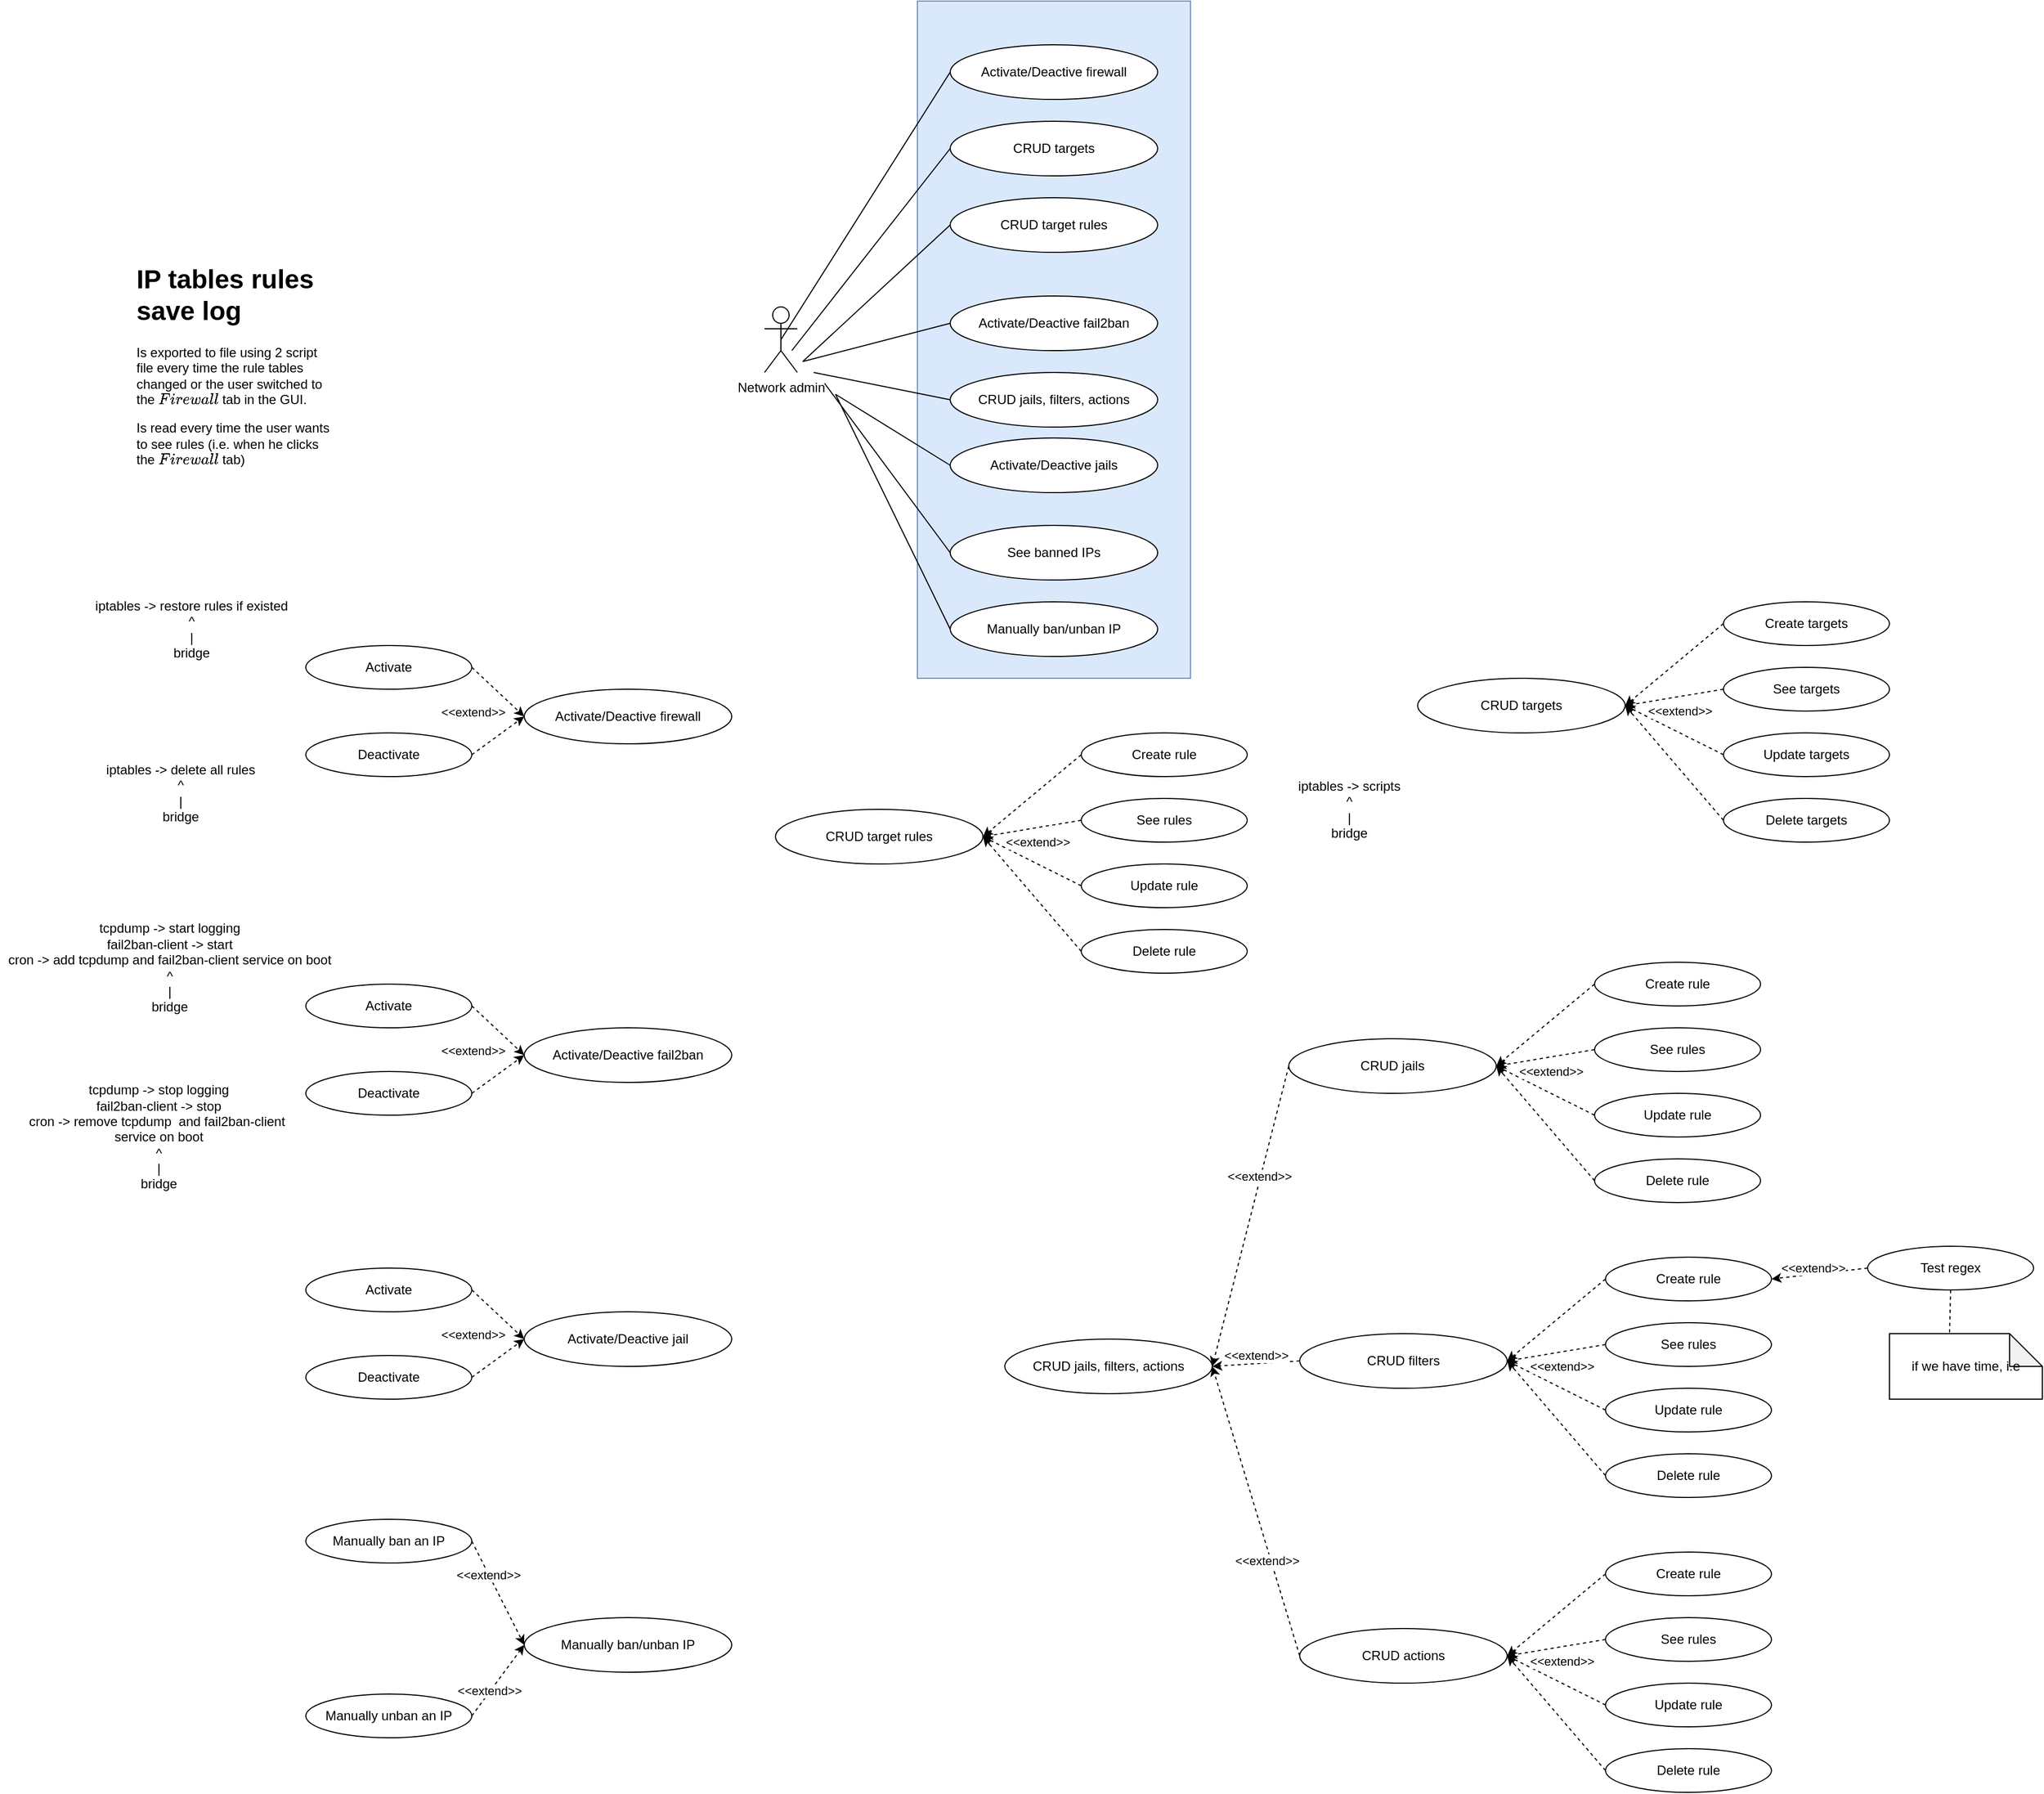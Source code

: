 <mxfile version="13.10.0" type="device" pages="4"><diagram id="nLabK2XDnV92NDmObKxa" name="use  cases"><mxGraphModel dx="1552" dy="825" grid="1" gridSize="10" guides="1" tooltips="1" connect="1" arrows="1" fold="1" page="1" pageScale="1" pageWidth="850" pageHeight="1100" math="0" shadow="0"><root><mxCell id="0"/><mxCell id="1" parent="0"/><mxCell id="cm-pJK4lTMenKpEoEDGl-1" value="" style="rounded=0;whiteSpace=wrap;html=1;fillColor=#dae8fc;strokeColor=#6c8ebf;" parent="1" vertex="1"><mxGeometry x="130" y="90" width="250" height="620" as="geometry"/></mxCell><mxCell id="YXRE2kOSEWjveU9iJQW6-1" value="Activate/Deactive firewall" style="ellipse;whiteSpace=wrap;html=1;" parent="1" vertex="1"><mxGeometry x="160" y="130" width="190" height="50" as="geometry"/></mxCell><mxCell id="YXRE2kOSEWjveU9iJQW6-2" value="CRUD targets" style="ellipse;whiteSpace=wrap;html=1;" parent="1" vertex="1"><mxGeometry x="160" y="200" width="190" height="50" as="geometry"/></mxCell><mxCell id="YXRE2kOSEWjveU9iJQW6-3" value="Activate/Deactive fail2ban" style="ellipse;whiteSpace=wrap;html=1;" parent="1" vertex="1"><mxGeometry x="160" y="360" width="190" height="50" as="geometry"/></mxCell><mxCell id="YXRE2kOSEWjveU9iJQW6-4" value="CRUD jails, filters, actions" style="ellipse;whiteSpace=wrap;html=1;" parent="1" vertex="1"><mxGeometry x="160" y="430" width="190" height="50" as="geometry"/></mxCell><mxCell id="YXRE2kOSEWjveU9iJQW6-5" value="See banned IPs" style="ellipse;whiteSpace=wrap;html=1;" parent="1" vertex="1"><mxGeometry x="160" y="570" width="190" height="50" as="geometry"/></mxCell><mxCell id="YXRE2kOSEWjveU9iJQW6-6" value="Manually ban/unban IP" style="ellipse;whiteSpace=wrap;html=1;" parent="1" vertex="1"><mxGeometry x="160" y="640" width="190" height="50" as="geometry"/></mxCell><mxCell id="cm-pJK4lTMenKpEoEDGl-2" value="Network admin" style="shape=umlActor;verticalLabelPosition=bottom;verticalAlign=top;html=1;outlineConnect=0;" parent="1" vertex="1"><mxGeometry x="-10" y="370" width="30" height="60" as="geometry"/></mxCell><mxCell id="cm-pJK4lTMenKpEoEDGl-3" value="" style="endArrow=none;html=1;exitX=0.5;exitY=0.5;exitDx=0;exitDy=0;exitPerimeter=0;entryX=0;entryY=0.5;entryDx=0;entryDy=0;" parent="1" source="cm-pJK4lTMenKpEoEDGl-2" target="YXRE2kOSEWjveU9iJQW6-1" edge="1"><mxGeometry width="50" height="50" relative="1" as="geometry"><mxPoint x="50" y="340" as="sourcePoint"/><mxPoint x="100" y="290" as="targetPoint"/></mxGeometry></mxCell><mxCell id="cm-pJK4lTMenKpEoEDGl-4" value="" style="endArrow=none;html=1;exitX=0.5;exitY=0.5;exitDx=0;exitDy=0;exitPerimeter=0;entryX=0;entryY=0.5;entryDx=0;entryDy=0;" parent="1" target="YXRE2kOSEWjveU9iJQW6-2" edge="1"><mxGeometry width="50" height="50" relative="1" as="geometry"><mxPoint x="15" y="410" as="sourcePoint"/><mxPoint x="170" y="235" as="targetPoint"/></mxGeometry></mxCell><mxCell id="cm-pJK4lTMenKpEoEDGl-5" value="" style="endArrow=none;html=1;exitX=0.5;exitY=0.5;exitDx=0;exitDy=0;exitPerimeter=0;entryX=0;entryY=0.5;entryDx=0;entryDy=0;" parent="1" target="YXRE2kOSEWjveU9iJQW6-3" edge="1"><mxGeometry width="50" height="50" relative="1" as="geometry"><mxPoint x="25" y="420" as="sourcePoint"/><mxPoint x="180" y="245" as="targetPoint"/></mxGeometry></mxCell><mxCell id="cm-pJK4lTMenKpEoEDGl-6" value="" style="endArrow=none;html=1;exitX=0.5;exitY=0.5;exitDx=0;exitDy=0;exitPerimeter=0;entryX=0;entryY=0.5;entryDx=0;entryDy=0;" parent="1" target="YXRE2kOSEWjveU9iJQW6-4" edge="1"><mxGeometry width="50" height="50" relative="1" as="geometry"><mxPoint x="35" y="430" as="sourcePoint"/><mxPoint x="190" y="255" as="targetPoint"/></mxGeometry></mxCell><mxCell id="cm-pJK4lTMenKpEoEDGl-7" value="" style="endArrow=none;html=1;exitX=0.5;exitY=0.5;exitDx=0;exitDy=0;exitPerimeter=0;entryX=0;entryY=0.5;entryDx=0;entryDy=0;" parent="1" target="YXRE2kOSEWjveU9iJQW6-5" edge="1"><mxGeometry width="50" height="50" relative="1" as="geometry"><mxPoint x="45" y="440" as="sourcePoint"/><mxPoint x="200" y="265" as="targetPoint"/></mxGeometry></mxCell><mxCell id="cm-pJK4lTMenKpEoEDGl-8" value="" style="endArrow=none;html=1;exitX=0.5;exitY=0.5;exitDx=0;exitDy=0;exitPerimeter=0;entryX=0;entryY=0.5;entryDx=0;entryDy=0;" parent="1" target="YXRE2kOSEWjveU9iJQW6-6" edge="1"><mxGeometry width="50" height="50" relative="1" as="geometry"><mxPoint x="55" y="450" as="sourcePoint"/><mxPoint x="210" y="275" as="targetPoint"/></mxGeometry></mxCell><mxCell id="KpPL0sYiwJQkd1fVHWr_-1" value="CRUD target rules" style="ellipse;whiteSpace=wrap;html=1;" parent="1" vertex="1"><mxGeometry y="830" width="190" height="50" as="geometry"/></mxCell><mxCell id="KpPL0sYiwJQkd1fVHWr_-2" value="Create rule" style="ellipse;whiteSpace=wrap;html=1;" parent="1" vertex="1"><mxGeometry x="280" y="760" width="152" height="40" as="geometry"/></mxCell><mxCell id="KpPL0sYiwJQkd1fVHWr_-3" value="See rules" style="ellipse;whiteSpace=wrap;html=1;" parent="1" vertex="1"><mxGeometry x="280" y="820" width="152" height="40" as="geometry"/></mxCell><mxCell id="KpPL0sYiwJQkd1fVHWr_-4" value="Update rule" style="ellipse;whiteSpace=wrap;html=1;" parent="1" vertex="1"><mxGeometry x="280" y="880" width="152" height="40" as="geometry"/></mxCell><mxCell id="KpPL0sYiwJQkd1fVHWr_-5" value="Delete rule" style="ellipse;whiteSpace=wrap;html=1;" parent="1" vertex="1"><mxGeometry x="280" y="940" width="152" height="40" as="geometry"/></mxCell><mxCell id="KpPL0sYiwJQkd1fVHWr_-6" value="" style="endArrow=classic;html=1;dashed=1;entryX=1;entryY=0.5;entryDx=0;entryDy=0;exitX=0;exitY=0.5;exitDx=0;exitDy=0;" parent="1" source="KpPL0sYiwJQkd1fVHWr_-2" target="KpPL0sYiwJQkd1fVHWr_-1" edge="1"><mxGeometry width="50" height="50" relative="1" as="geometry"><mxPoint x="270" y="780" as="sourcePoint"/><mxPoint x="220" y="830" as="targetPoint"/></mxGeometry></mxCell><mxCell id="KpPL0sYiwJQkd1fVHWr_-7" value="" style="endArrow=classic;html=1;dashed=1;entryX=1;entryY=0.5;entryDx=0;entryDy=0;exitX=0;exitY=0.5;exitDx=0;exitDy=0;" parent="1" source="KpPL0sYiwJQkd1fVHWr_-3" target="KpPL0sYiwJQkd1fVHWr_-1" edge="1"><mxGeometry width="50" height="50" relative="1" as="geometry"><mxPoint x="290" y="790" as="sourcePoint"/><mxPoint x="250" y="865" as="targetPoint"/></mxGeometry></mxCell><mxCell id="KpPL0sYiwJQkd1fVHWr_-9" value="" style="endArrow=classic;html=1;dashed=1;entryX=1;entryY=0.5;entryDx=0;entryDy=0;exitX=0;exitY=0.5;exitDx=0;exitDy=0;" parent="1" source="KpPL0sYiwJQkd1fVHWr_-5" target="KpPL0sYiwJQkd1fVHWr_-1" edge="1"><mxGeometry width="50" height="50" relative="1" as="geometry"><mxPoint x="310" y="810" as="sourcePoint"/><mxPoint x="270" y="885" as="targetPoint"/></mxGeometry></mxCell><mxCell id="KpPL0sYiwJQkd1fVHWr_-11" value="" style="endArrow=classic;html=1;dashed=1;entryX=1;entryY=0.5;entryDx=0;entryDy=0;exitX=0;exitY=0.5;exitDx=0;exitDy=0;" parent="1" source="KpPL0sYiwJQkd1fVHWr_-4" target="KpPL0sYiwJQkd1fVHWr_-1" edge="1"><mxGeometry width="50" height="50" relative="1" as="geometry"><mxPoint x="320" y="820" as="sourcePoint"/><mxPoint x="280" y="895" as="targetPoint"/></mxGeometry></mxCell><mxCell id="KpPL0sYiwJQkd1fVHWr_-12" value="&amp;lt;&amp;lt;extend&amp;gt;&amp;gt;" style="edgeLabel;html=1;align=center;verticalAlign=middle;resizable=0;points=[];" parent="KpPL0sYiwJQkd1fVHWr_-11" vertex="1" connectable="0"><mxGeometry x="0.36" y="-3" relative="1" as="geometry"><mxPoint x="19.48" y="-6.91" as="offset"/></mxGeometry></mxCell><mxCell id="KpPL0sYiwJQkd1fVHWr_-14" value="iptables -&amp;gt; scripts&lt;br&gt;^&lt;br&gt;|&lt;br&gt;bridge" style="text;html=1;align=center;verticalAlign=middle;resizable=0;points=[];autosize=1;" parent="1" vertex="1"><mxGeometry x="470" y="800" width="110" height="60" as="geometry"/></mxCell><mxCell id="KpPL0sYiwJQkd1fVHWr_-15" value="Activate/Deactive firewall" style="ellipse;whiteSpace=wrap;html=1;" parent="1" vertex="1"><mxGeometry x="-230" y="720" width="190" height="50" as="geometry"/></mxCell><mxCell id="KpPL0sYiwJQkd1fVHWr_-16" value="Activate" style="ellipse;whiteSpace=wrap;html=1;" parent="1" vertex="1"><mxGeometry x="-430" y="680" width="152" height="40" as="geometry"/></mxCell><mxCell id="KpPL0sYiwJQkd1fVHWr_-17" value="Deactivate" style="ellipse;whiteSpace=wrap;html=1;" parent="1" vertex="1"><mxGeometry x="-430" y="760" width="152" height="40" as="geometry"/></mxCell><mxCell id="KpPL0sYiwJQkd1fVHWr_-18" value="" style="endArrow=classic;html=1;dashed=1;entryX=0;entryY=0.5;entryDx=0;entryDy=0;exitX=1;exitY=0.5;exitDx=0;exitDy=0;" parent="1" source="KpPL0sYiwJQkd1fVHWr_-16" target="KpPL0sYiwJQkd1fVHWr_-15" edge="1"><mxGeometry width="50" height="50" relative="1" as="geometry"><mxPoint x="-200" y="660" as="sourcePoint"/><mxPoint x="-290" y="735" as="targetPoint"/></mxGeometry></mxCell><mxCell id="KpPL0sYiwJQkd1fVHWr_-20" value="&amp;lt;&amp;lt;extend&amp;gt;&amp;gt;" style="edgeLabel;html=1;align=center;verticalAlign=middle;resizable=0;points=[];" parent="KpPL0sYiwJQkd1fVHWr_-18" vertex="1" connectable="0"><mxGeometry x="-0.591" relative="1" as="geometry"><mxPoint x="-9.48" y="31.11" as="offset"/></mxGeometry></mxCell><mxCell id="KpPL0sYiwJQkd1fVHWr_-19" value="" style="endArrow=classic;html=1;dashed=1;entryX=0;entryY=0.5;entryDx=0;entryDy=0;exitX=1;exitY=0.5;exitDx=0;exitDy=0;" parent="1" source="KpPL0sYiwJQkd1fVHWr_-17" target="KpPL0sYiwJQkd1fVHWr_-15" edge="1"><mxGeometry width="50" height="50" relative="1" as="geometry"><mxPoint x="-190" y="670" as="sourcePoint"/><mxPoint x="-220" y="755" as="targetPoint"/></mxGeometry></mxCell><mxCell id="KpPL0sYiwJQkd1fVHWr_-22" value="iptables -&amp;gt; restore rules if existed&lt;br&gt;^&lt;br&gt;|&lt;br&gt;bridge" style="text;html=1;align=center;verticalAlign=middle;resizable=0;points=[];autosize=1;" parent="1" vertex="1"><mxGeometry x="-630" y="635" width="190" height="60" as="geometry"/></mxCell><mxCell id="KpPL0sYiwJQkd1fVHWr_-23" value="iptables -&amp;gt; delete all rules&lt;br&gt;^&lt;br&gt;|&lt;br&gt;bridge" style="text;html=1;align=center;verticalAlign=middle;resizable=0;points=[];autosize=1;" parent="1" vertex="1"><mxGeometry x="-620" y="785" width="150" height="60" as="geometry"/></mxCell><mxCell id="KpPL0sYiwJQkd1fVHWr_-25" value="&lt;h1&gt;IP tables rules save log&lt;/h1&gt;&lt;p&gt;Is exported to file using 2 script file every time the rule tables changed or the user switched to the `Firewall` tab in the GUI.&lt;/p&gt;&lt;p&gt;Is read every time the user wants to see rules (i.e. when he clicks the `Firewall` tab)&lt;/p&gt;" style="text;html=1;strokeColor=none;fillColor=none;spacing=5;spacingTop=-20;whiteSpace=wrap;overflow=hidden;rounded=0;" parent="1" vertex="1"><mxGeometry x="-590" y="325" width="190" height="255" as="geometry"/></mxCell><mxCell id="KpPL0sYiwJQkd1fVHWr_-26" value="Activate/Deactive fail2ban" style="ellipse;whiteSpace=wrap;html=1;" parent="1" vertex="1"><mxGeometry x="-230" y="1030" width="190" height="50" as="geometry"/></mxCell><mxCell id="KpPL0sYiwJQkd1fVHWr_-27" value="Activate" style="ellipse;whiteSpace=wrap;html=1;" parent="1" vertex="1"><mxGeometry x="-430" y="990" width="152" height="40" as="geometry"/></mxCell><mxCell id="KpPL0sYiwJQkd1fVHWr_-28" value="Deactivate" style="ellipse;whiteSpace=wrap;html=1;" parent="1" vertex="1"><mxGeometry x="-430" y="1070" width="152" height="40" as="geometry"/></mxCell><mxCell id="KpPL0sYiwJQkd1fVHWr_-29" value="" style="endArrow=classic;html=1;dashed=1;entryX=0;entryY=0.5;entryDx=0;entryDy=0;exitX=1;exitY=0.5;exitDx=0;exitDy=0;" parent="1" source="KpPL0sYiwJQkd1fVHWr_-27" target="KpPL0sYiwJQkd1fVHWr_-26" edge="1"><mxGeometry width="50" height="50" relative="1" as="geometry"><mxPoint x="-200" y="970" as="sourcePoint"/><mxPoint x="-290" y="1045" as="targetPoint"/></mxGeometry></mxCell><mxCell id="KpPL0sYiwJQkd1fVHWr_-30" value="&amp;lt;&amp;lt;extend&amp;gt;&amp;gt;" style="edgeLabel;html=1;align=center;verticalAlign=middle;resizable=0;points=[];" parent="KpPL0sYiwJQkd1fVHWr_-29" vertex="1" connectable="0"><mxGeometry x="-0.591" relative="1" as="geometry"><mxPoint x="-9.48" y="31.11" as="offset"/></mxGeometry></mxCell><mxCell id="KpPL0sYiwJQkd1fVHWr_-31" value="" style="endArrow=classic;html=1;dashed=1;entryX=0;entryY=0.5;entryDx=0;entryDy=0;exitX=1;exitY=0.5;exitDx=0;exitDy=0;" parent="1" source="KpPL0sYiwJQkd1fVHWr_-28" target="KpPL0sYiwJQkd1fVHWr_-26" edge="1"><mxGeometry width="50" height="50" relative="1" as="geometry"><mxPoint x="-190" y="980" as="sourcePoint"/><mxPoint x="-220" y="1065" as="targetPoint"/></mxGeometry></mxCell><mxCell id="KpPL0sYiwJQkd1fVHWr_-32" value="tcpdump -&amp;gt; start logging&lt;br&gt;fail2ban-client -&amp;gt; start&lt;br&gt;cron -&amp;gt; add tcpdump and fail2ban-client service on boot&lt;br&gt;^&lt;br&gt;|&lt;br&gt;bridge" style="text;html=1;align=center;verticalAlign=middle;resizable=0;points=[];autosize=1;" parent="1" vertex="1"><mxGeometry x="-710" y="930" width="310" height="90" as="geometry"/></mxCell><mxCell id="KpPL0sYiwJQkd1fVHWr_-33" value="tcpdump -&amp;gt; stop logging&lt;br&gt;fail2ban-client -&amp;gt; stop&lt;br&gt;cron -&amp;gt; remove tcpdump&amp;nbsp;&amp;nbsp;and fail2ban-client&amp;nbsp;&lt;br&gt;service on boot&lt;br&gt;^&lt;br&gt;|&lt;br&gt;bridge" style="text;html=1;align=center;verticalAlign=middle;resizable=0;points=[];autosize=1;" parent="1" vertex="1"><mxGeometry x="-690" y="1080" width="250" height="100" as="geometry"/></mxCell><mxCell id="KpPL0sYiwJQkd1fVHWr_-34" value="CRUD jails" style="ellipse;whiteSpace=wrap;html=1;" parent="1" vertex="1"><mxGeometry x="470" y="1040" width="190" height="50" as="geometry"/></mxCell><mxCell id="KpPL0sYiwJQkd1fVHWr_-35" value="Create rule" style="ellipse;whiteSpace=wrap;html=1;" parent="1" vertex="1"><mxGeometry x="750" y="970" width="152" height="40" as="geometry"/></mxCell><mxCell id="KpPL0sYiwJQkd1fVHWr_-36" value="See rules" style="ellipse;whiteSpace=wrap;html=1;" parent="1" vertex="1"><mxGeometry x="750" y="1030" width="152" height="40" as="geometry"/></mxCell><mxCell id="KpPL0sYiwJQkd1fVHWr_-37" value="Update rule" style="ellipse;whiteSpace=wrap;html=1;" parent="1" vertex="1"><mxGeometry x="750" y="1090" width="152" height="40" as="geometry"/></mxCell><mxCell id="KpPL0sYiwJQkd1fVHWr_-38" value="Delete rule" style="ellipse;whiteSpace=wrap;html=1;" parent="1" vertex="1"><mxGeometry x="750" y="1150" width="152" height="40" as="geometry"/></mxCell><mxCell id="KpPL0sYiwJQkd1fVHWr_-39" value="" style="endArrow=classic;html=1;dashed=1;entryX=1;entryY=0.5;entryDx=0;entryDy=0;exitX=0;exitY=0.5;exitDx=0;exitDy=0;" parent="1" source="KpPL0sYiwJQkd1fVHWr_-35" target="KpPL0sYiwJQkd1fVHWr_-34" edge="1"><mxGeometry width="50" height="50" relative="1" as="geometry"><mxPoint x="740" y="990" as="sourcePoint"/><mxPoint x="690" y="1040" as="targetPoint"/></mxGeometry></mxCell><mxCell id="KpPL0sYiwJQkd1fVHWr_-40" value="" style="endArrow=classic;html=1;dashed=1;entryX=1;entryY=0.5;entryDx=0;entryDy=0;exitX=0;exitY=0.5;exitDx=0;exitDy=0;" parent="1" source="KpPL0sYiwJQkd1fVHWr_-36" target="KpPL0sYiwJQkd1fVHWr_-34" edge="1"><mxGeometry width="50" height="50" relative="1" as="geometry"><mxPoint x="760" y="1000" as="sourcePoint"/><mxPoint x="720" y="1075" as="targetPoint"/></mxGeometry></mxCell><mxCell id="KpPL0sYiwJQkd1fVHWr_-41" value="" style="endArrow=classic;html=1;dashed=1;entryX=1;entryY=0.5;entryDx=0;entryDy=0;exitX=0;exitY=0.5;exitDx=0;exitDy=0;" parent="1" source="KpPL0sYiwJQkd1fVHWr_-38" target="KpPL0sYiwJQkd1fVHWr_-34" edge="1"><mxGeometry width="50" height="50" relative="1" as="geometry"><mxPoint x="780" y="1020" as="sourcePoint"/><mxPoint x="740" y="1095" as="targetPoint"/></mxGeometry></mxCell><mxCell id="KpPL0sYiwJQkd1fVHWr_-42" value="" style="endArrow=classic;html=1;dashed=1;entryX=1;entryY=0.5;entryDx=0;entryDy=0;exitX=0;exitY=0.5;exitDx=0;exitDy=0;" parent="1" source="KpPL0sYiwJQkd1fVHWr_-37" target="KpPL0sYiwJQkd1fVHWr_-34" edge="1"><mxGeometry width="50" height="50" relative="1" as="geometry"><mxPoint x="790" y="1030" as="sourcePoint"/><mxPoint x="750" y="1105" as="targetPoint"/></mxGeometry></mxCell><mxCell id="KpPL0sYiwJQkd1fVHWr_-43" value="&amp;lt;&amp;lt;extend&amp;gt;&amp;gt;" style="edgeLabel;html=1;align=center;verticalAlign=middle;resizable=0;points=[];" parent="KpPL0sYiwJQkd1fVHWr_-42" vertex="1" connectable="0"><mxGeometry x="0.36" y="-3" relative="1" as="geometry"><mxPoint x="19.48" y="-6.91" as="offset"/></mxGeometry></mxCell><mxCell id="KpPL0sYiwJQkd1fVHWr_-44" value="CRUD filters" style="ellipse;whiteSpace=wrap;html=1;" parent="1" vertex="1"><mxGeometry x="480" y="1310" width="190" height="50" as="geometry"/></mxCell><mxCell id="KpPL0sYiwJQkd1fVHWr_-45" value="Create rule" style="ellipse;whiteSpace=wrap;html=1;" parent="1" vertex="1"><mxGeometry x="760" y="1240" width="152" height="40" as="geometry"/></mxCell><mxCell id="KpPL0sYiwJQkd1fVHWr_-46" value="See rules" style="ellipse;whiteSpace=wrap;html=1;" parent="1" vertex="1"><mxGeometry x="760" y="1300" width="152" height="40" as="geometry"/></mxCell><mxCell id="KpPL0sYiwJQkd1fVHWr_-47" value="Update rule" style="ellipse;whiteSpace=wrap;html=1;" parent="1" vertex="1"><mxGeometry x="760" y="1360" width="152" height="40" as="geometry"/></mxCell><mxCell id="KpPL0sYiwJQkd1fVHWr_-48" value="Delete rule" style="ellipse;whiteSpace=wrap;html=1;" parent="1" vertex="1"><mxGeometry x="760" y="1420" width="152" height="40" as="geometry"/></mxCell><mxCell id="KpPL0sYiwJQkd1fVHWr_-49" value="" style="endArrow=classic;html=1;dashed=1;entryX=1;entryY=0.5;entryDx=0;entryDy=0;exitX=0;exitY=0.5;exitDx=0;exitDy=0;" parent="1" source="KpPL0sYiwJQkd1fVHWr_-45" target="KpPL0sYiwJQkd1fVHWr_-44" edge="1"><mxGeometry width="50" height="50" relative="1" as="geometry"><mxPoint x="750" y="1260" as="sourcePoint"/><mxPoint x="700" y="1310" as="targetPoint"/></mxGeometry></mxCell><mxCell id="KpPL0sYiwJQkd1fVHWr_-50" value="" style="endArrow=classic;html=1;dashed=1;entryX=1;entryY=0.5;entryDx=0;entryDy=0;exitX=0;exitY=0.5;exitDx=0;exitDy=0;" parent="1" source="KpPL0sYiwJQkd1fVHWr_-46" target="KpPL0sYiwJQkd1fVHWr_-44" edge="1"><mxGeometry width="50" height="50" relative="1" as="geometry"><mxPoint x="770" y="1270" as="sourcePoint"/><mxPoint x="730" y="1345" as="targetPoint"/></mxGeometry></mxCell><mxCell id="KpPL0sYiwJQkd1fVHWr_-51" value="" style="endArrow=classic;html=1;dashed=1;entryX=1;entryY=0.5;entryDx=0;entryDy=0;exitX=0;exitY=0.5;exitDx=0;exitDy=0;" parent="1" source="KpPL0sYiwJQkd1fVHWr_-48" target="KpPL0sYiwJQkd1fVHWr_-44" edge="1"><mxGeometry width="50" height="50" relative="1" as="geometry"><mxPoint x="790" y="1290" as="sourcePoint"/><mxPoint x="750" y="1365" as="targetPoint"/></mxGeometry></mxCell><mxCell id="KpPL0sYiwJQkd1fVHWr_-52" value="" style="endArrow=classic;html=1;dashed=1;entryX=1;entryY=0.5;entryDx=0;entryDy=0;exitX=0;exitY=0.5;exitDx=0;exitDy=0;" parent="1" source="KpPL0sYiwJQkd1fVHWr_-47" target="KpPL0sYiwJQkd1fVHWr_-44" edge="1"><mxGeometry width="50" height="50" relative="1" as="geometry"><mxPoint x="800" y="1300" as="sourcePoint"/><mxPoint x="760" y="1375" as="targetPoint"/></mxGeometry></mxCell><mxCell id="KpPL0sYiwJQkd1fVHWr_-53" value="&amp;lt;&amp;lt;extend&amp;gt;&amp;gt;" style="edgeLabel;html=1;align=center;verticalAlign=middle;resizable=0;points=[];" parent="KpPL0sYiwJQkd1fVHWr_-52" vertex="1" connectable="0"><mxGeometry x="0.36" y="-3" relative="1" as="geometry"><mxPoint x="19.48" y="-6.91" as="offset"/></mxGeometry></mxCell><mxCell id="KpPL0sYiwJQkd1fVHWr_-54" value="CRUD actions" style="ellipse;whiteSpace=wrap;html=1;" parent="1" vertex="1"><mxGeometry x="480" y="1580" width="190" height="50" as="geometry"/></mxCell><mxCell id="KpPL0sYiwJQkd1fVHWr_-55" value="Create rule" style="ellipse;whiteSpace=wrap;html=1;" parent="1" vertex="1"><mxGeometry x="760" y="1510" width="152" height="40" as="geometry"/></mxCell><mxCell id="KpPL0sYiwJQkd1fVHWr_-56" value="See rules" style="ellipse;whiteSpace=wrap;html=1;" parent="1" vertex="1"><mxGeometry x="760" y="1570" width="152" height="40" as="geometry"/></mxCell><mxCell id="KpPL0sYiwJQkd1fVHWr_-57" value="Update rule" style="ellipse;whiteSpace=wrap;html=1;" parent="1" vertex="1"><mxGeometry x="760" y="1630" width="152" height="40" as="geometry"/></mxCell><mxCell id="KpPL0sYiwJQkd1fVHWr_-58" value="Delete rule" style="ellipse;whiteSpace=wrap;html=1;" parent="1" vertex="1"><mxGeometry x="760" y="1690" width="152" height="40" as="geometry"/></mxCell><mxCell id="KpPL0sYiwJQkd1fVHWr_-59" value="" style="endArrow=classic;html=1;dashed=1;entryX=1;entryY=0.5;entryDx=0;entryDy=0;exitX=0;exitY=0.5;exitDx=0;exitDy=0;" parent="1" source="KpPL0sYiwJQkd1fVHWr_-55" target="KpPL0sYiwJQkd1fVHWr_-54" edge="1"><mxGeometry width="50" height="50" relative="1" as="geometry"><mxPoint x="750" y="1530" as="sourcePoint"/><mxPoint x="700" y="1580" as="targetPoint"/></mxGeometry></mxCell><mxCell id="KpPL0sYiwJQkd1fVHWr_-60" value="" style="endArrow=classic;html=1;dashed=1;entryX=1;entryY=0.5;entryDx=0;entryDy=0;exitX=0;exitY=0.5;exitDx=0;exitDy=0;" parent="1" source="KpPL0sYiwJQkd1fVHWr_-56" target="KpPL0sYiwJQkd1fVHWr_-54" edge="1"><mxGeometry width="50" height="50" relative="1" as="geometry"><mxPoint x="770" y="1540" as="sourcePoint"/><mxPoint x="730" y="1615" as="targetPoint"/></mxGeometry></mxCell><mxCell id="KpPL0sYiwJQkd1fVHWr_-61" value="" style="endArrow=classic;html=1;dashed=1;entryX=1;entryY=0.5;entryDx=0;entryDy=0;exitX=0;exitY=0.5;exitDx=0;exitDy=0;" parent="1" source="KpPL0sYiwJQkd1fVHWr_-58" target="KpPL0sYiwJQkd1fVHWr_-54" edge="1"><mxGeometry width="50" height="50" relative="1" as="geometry"><mxPoint x="790" y="1560" as="sourcePoint"/><mxPoint x="750" y="1635" as="targetPoint"/></mxGeometry></mxCell><mxCell id="KpPL0sYiwJQkd1fVHWr_-62" value="" style="endArrow=classic;html=1;dashed=1;entryX=1;entryY=0.5;entryDx=0;entryDy=0;exitX=0;exitY=0.5;exitDx=0;exitDy=0;" parent="1" source="KpPL0sYiwJQkd1fVHWr_-57" target="KpPL0sYiwJQkd1fVHWr_-54" edge="1"><mxGeometry width="50" height="50" relative="1" as="geometry"><mxPoint x="800" y="1570" as="sourcePoint"/><mxPoint x="760" y="1645" as="targetPoint"/></mxGeometry></mxCell><mxCell id="KpPL0sYiwJQkd1fVHWr_-63" value="&amp;lt;&amp;lt;extend&amp;gt;&amp;gt;" style="edgeLabel;html=1;align=center;verticalAlign=middle;resizable=0;points=[];" parent="KpPL0sYiwJQkd1fVHWr_-62" vertex="1" connectable="0"><mxGeometry x="0.36" y="-3" relative="1" as="geometry"><mxPoint x="19.48" y="-6.91" as="offset"/></mxGeometry></mxCell><mxCell id="KpPL0sYiwJQkd1fVHWr_-64" value="Test regex" style="ellipse;whiteSpace=wrap;html=1;" parent="1" vertex="1"><mxGeometry x="1000" y="1230" width="152" height="40" as="geometry"/></mxCell><mxCell id="KpPL0sYiwJQkd1fVHWr_-65" value="" style="endArrow=classic;html=1;dashed=1;entryX=1;entryY=0.5;entryDx=0;entryDy=0;exitX=0;exitY=0.5;exitDx=0;exitDy=0;" parent="1" source="KpPL0sYiwJQkd1fVHWr_-64" target="KpPL0sYiwJQkd1fVHWr_-45" edge="1"><mxGeometry width="50" height="50" relative="1" as="geometry"><mxPoint x="1010" y="1255" as="sourcePoint"/><mxPoint x="920" y="1270" as="targetPoint"/></mxGeometry></mxCell><mxCell id="KpPL0sYiwJQkd1fVHWr_-67" value="&amp;lt;&amp;lt;extend&amp;gt;&amp;gt;" style="edgeLabel;html=1;align=center;verticalAlign=middle;resizable=0;points=[];" parent="KpPL0sYiwJQkd1fVHWr_-65" vertex="1" connectable="0"><mxGeometry x="-0.414" y="-2" relative="1" as="geometry"><mxPoint x="-23.94" y="-0.95" as="offset"/></mxGeometry></mxCell><mxCell id="KpPL0sYiwJQkd1fVHWr_-68" value="if we have time, i.e" style="shape=note;whiteSpace=wrap;html=1;backgroundOutline=1;darkOpacity=0.05;" parent="1" vertex="1"><mxGeometry x="1020" y="1310" width="140" height="60" as="geometry"/></mxCell><mxCell id="KpPL0sYiwJQkd1fVHWr_-69" value="" style="endArrow=none;html=1;dashed=1;exitX=0.5;exitY=1;exitDx=0;exitDy=0;entryX=0;entryY=0;entryDx=55;entryDy=0;entryPerimeter=0;" parent="1" source="KpPL0sYiwJQkd1fVHWr_-64" target="KpPL0sYiwJQkd1fVHWr_-68" edge="1"><mxGeometry width="50" height="50" relative="1" as="geometry"><mxPoint x="990" y="1330" as="sourcePoint"/><mxPoint x="1040" y="1280" as="targetPoint"/></mxGeometry></mxCell><mxCell id="KpPL0sYiwJQkd1fVHWr_-70" value="CRUD jails, filters, actions" style="ellipse;whiteSpace=wrap;html=1;" parent="1" vertex="1"><mxGeometry x="210" y="1315" width="190" height="50" as="geometry"/></mxCell><mxCell id="KpPL0sYiwJQkd1fVHWr_-71" value="" style="endArrow=classic;html=1;dashed=1;entryX=1;entryY=0.5;entryDx=0;entryDy=0;exitX=0;exitY=0.5;exitDx=0;exitDy=0;" parent="1" source="KpPL0sYiwJQkd1fVHWr_-34" target="KpPL0sYiwJQkd1fVHWr_-70" edge="1"><mxGeometry width="50" height="50" relative="1" as="geometry"><mxPoint x="480" y="1250" as="sourcePoint"/><mxPoint x="390" y="1325" as="targetPoint"/></mxGeometry></mxCell><mxCell id="KpPL0sYiwJQkd1fVHWr_-81" value="&amp;lt;&amp;lt;extend&amp;gt;&amp;gt;" style="edgeLabel;html=1;align=center;verticalAlign=middle;resizable=0;points=[];" parent="KpPL0sYiwJQkd1fVHWr_-71" vertex="1" connectable="0"><mxGeometry x="-0.262" y="-2" relative="1" as="geometry"><mxPoint as="offset"/></mxGeometry></mxCell><mxCell id="KpPL0sYiwJQkd1fVHWr_-72" value="" style="endArrow=classic;html=1;dashed=1;entryX=1;entryY=0.5;entryDx=0;entryDy=0;exitX=0;exitY=0.5;exitDx=0;exitDy=0;" parent="1" source="KpPL0sYiwJQkd1fVHWr_-44" target="KpPL0sYiwJQkd1fVHWr_-70" edge="1"><mxGeometry width="50" height="50" relative="1" as="geometry"><mxPoint x="490" y="1260" as="sourcePoint"/><mxPoint x="410" y="1350" as="targetPoint"/></mxGeometry></mxCell><mxCell id="KpPL0sYiwJQkd1fVHWr_-82" value="&amp;lt;&amp;lt;extend&amp;gt;&amp;gt;" style="edgeLabel;html=1;align=center;verticalAlign=middle;resizable=0;points=[];" parent="KpPL0sYiwJQkd1fVHWr_-72" vertex="1" connectable="0"><mxGeometry x="-0.348" y="1" relative="1" as="geometry"><mxPoint x="-14.11" y="-7.62" as="offset"/></mxGeometry></mxCell><mxCell id="KpPL0sYiwJQkd1fVHWr_-73" value="" style="endArrow=classic;html=1;dashed=1;entryX=1;entryY=0.5;entryDx=0;entryDy=0;exitX=0;exitY=0.5;exitDx=0;exitDy=0;" parent="1" source="KpPL0sYiwJQkd1fVHWr_-54" target="KpPL0sYiwJQkd1fVHWr_-70" edge="1"><mxGeometry width="50" height="50" relative="1" as="geometry"><mxPoint x="500" y="1270" as="sourcePoint"/><mxPoint x="410" y="1350" as="targetPoint"/></mxGeometry></mxCell><mxCell id="KpPL0sYiwJQkd1fVHWr_-83" value="&amp;lt;&amp;lt;extend&amp;gt;&amp;gt;" style="edgeLabel;html=1;align=center;verticalAlign=middle;resizable=0;points=[];" parent="KpPL0sYiwJQkd1fVHWr_-73" vertex="1" connectable="0"><mxGeometry x="-0.336" y="4" relative="1" as="geometry"><mxPoint as="offset"/></mxGeometry></mxCell><mxCell id="KpPL0sYiwJQkd1fVHWr_-74" value="Manually ban/unban IP" style="ellipse;whiteSpace=wrap;html=1;" parent="1" vertex="1"><mxGeometry x="-230" y="1570" width="190" height="50" as="geometry"/></mxCell><mxCell id="KpPL0sYiwJQkd1fVHWr_-75" value="Manually ban an IP" style="ellipse;whiteSpace=wrap;html=1;" parent="1" vertex="1"><mxGeometry x="-430" y="1480" width="152" height="40" as="geometry"/></mxCell><mxCell id="KpPL0sYiwJQkd1fVHWr_-76" value="Manually unban an IP" style="ellipse;whiteSpace=wrap;html=1;" parent="1" vertex="1"><mxGeometry x="-430" y="1640" width="152" height="40" as="geometry"/></mxCell><mxCell id="KpPL0sYiwJQkd1fVHWr_-77" value="" style="endArrow=classic;html=1;dashed=1;entryX=0;entryY=0.5;entryDx=0;entryDy=0;exitX=1;exitY=0.5;exitDx=0;exitDy=0;" parent="1" source="KpPL0sYiwJQkd1fVHWr_-75" target="KpPL0sYiwJQkd1fVHWr_-74" edge="1"><mxGeometry width="50" height="50" relative="1" as="geometry"><mxPoint x="-268" y="1537.5" as="sourcePoint"/><mxPoint x="-220" y="1502.5" as="targetPoint"/></mxGeometry></mxCell><mxCell id="KpPL0sYiwJQkd1fVHWr_-79" value="&amp;lt;&amp;lt;extend&amp;gt;&amp;gt;" style="edgeLabel;html=1;align=center;verticalAlign=middle;resizable=0;points=[];" parent="KpPL0sYiwJQkd1fVHWr_-77" vertex="1" connectable="0"><mxGeometry x="-0.361" y="-1" relative="1" as="geometry"><mxPoint as="offset"/></mxGeometry></mxCell><mxCell id="KpPL0sYiwJQkd1fVHWr_-78" value="" style="endArrow=classic;html=1;dashed=1;exitX=1;exitY=0.5;exitDx=0;exitDy=0;entryX=0;entryY=0.5;entryDx=0;entryDy=0;" parent="1" source="KpPL0sYiwJQkd1fVHWr_-76" target="KpPL0sYiwJQkd1fVHWr_-74" edge="1"><mxGeometry width="50" height="50" relative="1" as="geometry"><mxPoint x="-290" y="1640" as="sourcePoint"/><mxPoint x="-240" y="1600" as="targetPoint"/></mxGeometry></mxCell><mxCell id="KpPL0sYiwJQkd1fVHWr_-80" value="&amp;lt;&amp;lt;extend&amp;gt;&amp;gt;" style="edgeLabel;html=1;align=center;verticalAlign=middle;resizable=0;points=[];" parent="KpPL0sYiwJQkd1fVHWr_-78" vertex="1" connectable="0"><mxGeometry x="-0.307" y="1" relative="1" as="geometry"><mxPoint as="offset"/></mxGeometry></mxCell><mxCell id="yRoiQ3nFJirUhnUeIzJB-1" value="CRUD target rules" style="ellipse;whiteSpace=wrap;html=1;" parent="1" vertex="1"><mxGeometry x="160" y="270" width="190" height="50" as="geometry"/></mxCell><mxCell id="yRoiQ3nFJirUhnUeIzJB-3" value="" style="endArrow=none;html=1;exitX=0.5;exitY=0.5;exitDx=0;exitDy=0;exitPerimeter=0;entryX=0;entryY=0.5;entryDx=0;entryDy=0;" parent="1" target="yRoiQ3nFJirUhnUeIzJB-1" edge="1"><mxGeometry width="50" height="50" relative="1" as="geometry"><mxPoint x="25" y="420" as="sourcePoint"/><mxPoint x="170" y="235" as="targetPoint"/></mxGeometry></mxCell><mxCell id="yRoiQ3nFJirUhnUeIzJB-4" value="CRUD targets" style="ellipse;whiteSpace=wrap;html=1;" parent="1" vertex="1"><mxGeometry x="588" y="710" width="190" height="50" as="geometry"/></mxCell><mxCell id="yRoiQ3nFJirUhnUeIzJB-5" value="Create targets" style="ellipse;whiteSpace=wrap;html=1;" parent="1" vertex="1"><mxGeometry x="868" y="640" width="152" height="40" as="geometry"/></mxCell><mxCell id="yRoiQ3nFJirUhnUeIzJB-6" value="See targets" style="ellipse;whiteSpace=wrap;html=1;" parent="1" vertex="1"><mxGeometry x="868" y="700" width="152" height="40" as="geometry"/></mxCell><mxCell id="yRoiQ3nFJirUhnUeIzJB-7" value="Update targets" style="ellipse;whiteSpace=wrap;html=1;" parent="1" vertex="1"><mxGeometry x="868" y="760" width="152" height="40" as="geometry"/></mxCell><mxCell id="yRoiQ3nFJirUhnUeIzJB-8" value="Delete targets" style="ellipse;whiteSpace=wrap;html=1;" parent="1" vertex="1"><mxGeometry x="868" y="820" width="152" height="40" as="geometry"/></mxCell><mxCell id="yRoiQ3nFJirUhnUeIzJB-9" value="" style="endArrow=classic;html=1;dashed=1;entryX=1;entryY=0.5;entryDx=0;entryDy=0;exitX=0;exitY=0.5;exitDx=0;exitDy=0;" parent="1" source="yRoiQ3nFJirUhnUeIzJB-5" target="yRoiQ3nFJirUhnUeIzJB-4" edge="1"><mxGeometry width="50" height="50" relative="1" as="geometry"><mxPoint x="858" y="660" as="sourcePoint"/><mxPoint x="808" y="710" as="targetPoint"/></mxGeometry></mxCell><mxCell id="yRoiQ3nFJirUhnUeIzJB-10" value="" style="endArrow=classic;html=1;dashed=1;entryX=1;entryY=0.5;entryDx=0;entryDy=0;exitX=0;exitY=0.5;exitDx=0;exitDy=0;" parent="1" source="yRoiQ3nFJirUhnUeIzJB-6" target="yRoiQ3nFJirUhnUeIzJB-4" edge="1"><mxGeometry width="50" height="50" relative="1" as="geometry"><mxPoint x="878" y="670" as="sourcePoint"/><mxPoint x="838" y="745" as="targetPoint"/></mxGeometry></mxCell><mxCell id="yRoiQ3nFJirUhnUeIzJB-11" value="" style="endArrow=classic;html=1;dashed=1;entryX=1;entryY=0.5;entryDx=0;entryDy=0;exitX=0;exitY=0.5;exitDx=0;exitDy=0;" parent="1" source="yRoiQ3nFJirUhnUeIzJB-8" target="yRoiQ3nFJirUhnUeIzJB-4" edge="1"><mxGeometry width="50" height="50" relative="1" as="geometry"><mxPoint x="898" y="690" as="sourcePoint"/><mxPoint x="858" y="765" as="targetPoint"/></mxGeometry></mxCell><mxCell id="yRoiQ3nFJirUhnUeIzJB-12" value="" style="endArrow=classic;html=1;dashed=1;entryX=1;entryY=0.5;entryDx=0;entryDy=0;exitX=0;exitY=0.5;exitDx=0;exitDy=0;" parent="1" source="yRoiQ3nFJirUhnUeIzJB-7" target="yRoiQ3nFJirUhnUeIzJB-4" edge="1"><mxGeometry width="50" height="50" relative="1" as="geometry"><mxPoint x="908" y="700" as="sourcePoint"/><mxPoint x="868" y="775" as="targetPoint"/></mxGeometry></mxCell><mxCell id="yRoiQ3nFJirUhnUeIzJB-13" value="&amp;lt;&amp;lt;extend&amp;gt;&amp;gt;" style="edgeLabel;html=1;align=center;verticalAlign=middle;resizable=0;points=[];" parent="yRoiQ3nFJirUhnUeIzJB-12" vertex="1" connectable="0"><mxGeometry x="0.36" y="-3" relative="1" as="geometry"><mxPoint x="19.48" y="-6.91" as="offset"/></mxGeometry></mxCell><mxCell id="RbW3B0EUzRHh2VKqh-9L-2" value="Activate/Deactive jails" style="ellipse;whiteSpace=wrap;html=1;" parent="1" vertex="1"><mxGeometry x="160" y="490" width="190" height="50" as="geometry"/></mxCell><mxCell id="RbW3B0EUzRHh2VKqh-9L-3" value="" style="endArrow=none;html=1;exitX=0.5;exitY=0.5;exitDx=0;exitDy=0;exitPerimeter=0;entryX=0;entryY=0.5;entryDx=0;entryDy=0;" parent="1" target="RbW3B0EUzRHh2VKqh-9L-2" edge="1"><mxGeometry width="50" height="50" relative="1" as="geometry"><mxPoint x="55" y="450" as="sourcePoint"/><mxPoint x="170" y="605" as="targetPoint"/></mxGeometry></mxCell><mxCell id="RbW3B0EUzRHh2VKqh-9L-4" value="Activate/Deactive jail" style="ellipse;whiteSpace=wrap;html=1;" parent="1" vertex="1"><mxGeometry x="-230" y="1290" width="190" height="50" as="geometry"/></mxCell><mxCell id="RbW3B0EUzRHh2VKqh-9L-5" value="Activate" style="ellipse;whiteSpace=wrap;html=1;" parent="1" vertex="1"><mxGeometry x="-430" y="1250" width="152" height="40" as="geometry"/></mxCell><mxCell id="RbW3B0EUzRHh2VKqh-9L-6" value="Deactivate" style="ellipse;whiteSpace=wrap;html=1;" parent="1" vertex="1"><mxGeometry x="-430" y="1330" width="152" height="40" as="geometry"/></mxCell><mxCell id="RbW3B0EUzRHh2VKqh-9L-7" value="" style="endArrow=classic;html=1;dashed=1;entryX=0;entryY=0.5;entryDx=0;entryDy=0;exitX=1;exitY=0.5;exitDx=0;exitDy=0;" parent="1" source="RbW3B0EUzRHh2VKqh-9L-5" target="RbW3B0EUzRHh2VKqh-9L-4" edge="1"><mxGeometry width="50" height="50" relative="1" as="geometry"><mxPoint x="-200" y="1230" as="sourcePoint"/><mxPoint x="-290" y="1305" as="targetPoint"/></mxGeometry></mxCell><mxCell id="RbW3B0EUzRHh2VKqh-9L-8" value="&amp;lt;&amp;lt;extend&amp;gt;&amp;gt;" style="edgeLabel;html=1;align=center;verticalAlign=middle;resizable=0;points=[];" parent="RbW3B0EUzRHh2VKqh-9L-7" vertex="1" connectable="0"><mxGeometry x="-0.591" relative="1" as="geometry"><mxPoint x="-9.48" y="31.11" as="offset"/></mxGeometry></mxCell><mxCell id="RbW3B0EUzRHh2VKqh-9L-9" value="" style="endArrow=classic;html=1;dashed=1;entryX=0;entryY=0.5;entryDx=0;entryDy=0;exitX=1;exitY=0.5;exitDx=0;exitDy=0;" parent="1" source="RbW3B0EUzRHh2VKqh-9L-6" target="RbW3B0EUzRHh2VKqh-9L-4" edge="1"><mxGeometry width="50" height="50" relative="1" as="geometry"><mxPoint x="-190" y="1240" as="sourcePoint"/><mxPoint x="-220" y="1325" as="targetPoint"/></mxGeometry></mxCell></root></mxGraphModel></diagram><diagram id="5cOKzZwF_WC1DxmtDyAb" name="UI mockup"><mxGraphModel dx="1358" dy="825" grid="1" gridSize="10" guides="1" tooltips="1" connect="1" arrows="1" fold="1" page="1" pageScale="1" pageWidth="850" pageHeight="1100" math="0" shadow="0"><root><mxCell id="WTsoHIiKVvmJV55qAl56-0"/><mxCell id="WTsoHIiKVvmJV55qAl56-1" parent="WTsoHIiKVvmJV55qAl56-0"/><mxCell id="WTsoHIiKVvmJV55qAl56-2" value="" style="rounded=0;whiteSpace=wrap;html=1;" parent="WTsoHIiKVvmJV55qAl56-1" vertex="1"><mxGeometry x="-240" y="80" width="920" height="600" as="geometry"/></mxCell><mxCell id="WTsoHIiKVvmJV55qAl56-3" value="" style="rounded=0;whiteSpace=wrap;html=1;fillColor=#dae8fc;strokeColor=#6c8ebf;" parent="WTsoHIiKVvmJV55qAl56-1" vertex="1"><mxGeometry x="-240" y="80" width="920" height="30" as="geometry"/></mxCell><mxCell id="WTsoHIiKVvmJV55qAl56-4" value="" style="rounded=0;whiteSpace=wrap;html=1;" parent="WTsoHIiKVvmJV55qAl56-1" vertex="1"><mxGeometry x="-240" y="150" width="920" height="530" as="geometry"/></mxCell><mxCell id="9a4lBO4abEQmY-11pexM-46" style="edgeStyle=orthogonalEdgeStyle;rounded=0;orthogonalLoop=1;jettySize=auto;html=1;exitX=0.5;exitY=1;exitDx=0;exitDy=0;entryX=0.25;entryY=0;entryDx=0;entryDy=0;" parent="WTsoHIiKVvmJV55qAl56-1" source="WTsoHIiKVvmJV55qAl56-5" target="WTsoHIiKVvmJV55qAl56-7" edge="1"><mxGeometry relative="1" as="geometry"/></mxCell><mxCell id="WTsoHIiKVvmJV55qAl56-5" value="Firwall &lt;br&gt;Options" style="rounded=1;whiteSpace=wrap;html=1;" parent="WTsoHIiKVvmJV55qAl56-1" vertex="1"><mxGeometry x="-240" y="110" width="90" height="40" as="geometry"/></mxCell><mxCell id="9a4lBO4abEQmY-11pexM-47" style="edgeStyle=orthogonalEdgeStyle;rounded=0;orthogonalLoop=1;jettySize=auto;html=1;exitX=0.5;exitY=1;exitDx=0;exitDy=0;entryX=0.25;entryY=0;entryDx=0;entryDy=0;" parent="WTsoHIiKVvmJV55qAl56-1" source="WTsoHIiKVvmJV55qAl56-6" target="9a4lBO4abEQmY-11pexM-12" edge="1"><mxGeometry relative="1" as="geometry"><Array as="points"><mxPoint x="-95" y="430"/><mxPoint x="990" y="430"/></Array></mxGeometry></mxCell><mxCell id="WTsoHIiKVvmJV55qAl56-6" value="Fail2ban Options" style="rounded=1;whiteSpace=wrap;html=1;" parent="WTsoHIiKVvmJV55qAl56-1" vertex="1"><mxGeometry x="-140" y="110" width="90" height="40" as="geometry"/></mxCell><mxCell id="WTsoHIiKVvmJV55qAl56-7" value="" style="rounded=0;whiteSpace=wrap;html=1;" parent="WTsoHIiKVvmJV55qAl56-1" vertex="1"><mxGeometry x="-240" y="770" width="920" height="400" as="geometry"/></mxCell><mxCell id="9a4lBO4abEQmY-11pexM-0" value="Status:" style="text;html=1;strokeColor=none;fillColor=none;align=center;verticalAlign=middle;whiteSpace=wrap;rounded=0;" parent="WTsoHIiKVvmJV55qAl56-1" vertex="1"><mxGeometry x="-220" y="780" width="50" height="20" as="geometry"/></mxCell><mxCell id="9a4lBO4abEQmY-11pexM-3" value="On" style="rounded=0;whiteSpace=wrap;html=1;" parent="WTsoHIiKVvmJV55qAl56-1" vertex="1"><mxGeometry x="-155" y="780" width="55" height="20" as="geometry"/></mxCell><mxCell id="9a4lBO4abEQmY-11pexM-5" value="Off" style="rounded=0;whiteSpace=wrap;html=1;dashed=1;" parent="WTsoHIiKVvmJV55qAl56-1" vertex="1"><mxGeometry x="-155" y="800" width="55" height="20" as="geometry"/></mxCell><mxCell id="9a4lBO4abEQmY-11pexM-9" value="&lt;table border=&quot;1&quot; width=&quot;100%&quot; cellpadding=&quot;4&quot; style=&quot;width: 100% ; height: 100% ; border-collapse: collapse&quot;&gt;&lt;tbody&gt;&lt;tr style=&quot;background-color: #a7c942 ; color: #ffffff ; border: 1px solid #98bf21&quot;&gt;&lt;th align=&quot;left&quot;&gt;Index&lt;/th&gt;&lt;th align=&quot;left&quot;&gt;Jump&lt;/th&gt;&lt;th align=&quot;left&quot;&gt;Source IP&lt;/th&gt;&lt;td&gt;&lt;span style=&quot;font-weight: 700&quot;&gt;Source port&lt;/span&gt;&lt;br&gt;&lt;/td&gt;&lt;td&gt;Protocol&lt;/td&gt;&lt;td&gt;Destination IP&lt;/td&gt;&lt;td&gt;Destination port&lt;/td&gt;&lt;/tr&gt;&lt;tr style=&quot;border: 1px solid #98bf21&quot;&gt;&lt;td&gt;1&lt;/td&gt;&lt;td&gt;Value 2&lt;/td&gt;&lt;td&gt;Value 3&lt;/td&gt;&lt;td&gt;&lt;br&gt;&lt;/td&gt;&lt;td&gt;&lt;br&gt;&lt;/td&gt;&lt;td&gt;&lt;br&gt;&lt;/td&gt;&lt;td&gt;&lt;br&gt;&lt;/td&gt;&lt;/tr&gt;&lt;tr style=&quot;background-color: #eaf2d3 ; border: 1px solid #98bf21&quot;&gt;&lt;td&gt;2&lt;/td&gt;&lt;td&gt;Value 5&lt;/td&gt;&lt;td&gt;Value 6&lt;/td&gt;&lt;td&gt;&lt;br&gt;&lt;/td&gt;&lt;td&gt;&lt;br&gt;&lt;/td&gt;&lt;td&gt;&lt;br&gt;&lt;/td&gt;&lt;td&gt;&lt;br&gt;&lt;/td&gt;&lt;/tr&gt;&lt;tr style=&quot;border: 1px solid #98bf21&quot;&gt;&lt;td&gt;3&lt;/td&gt;&lt;td&gt;Value 8&lt;/td&gt;&lt;td&gt;Value 9&lt;/td&gt;&lt;td&gt;&lt;br&gt;&lt;/td&gt;&lt;td&gt;&lt;br&gt;&lt;/td&gt;&lt;td&gt;&lt;br&gt;&lt;/td&gt;&lt;td&gt;&lt;br&gt;&lt;/td&gt;&lt;/tr&gt;&lt;tr style=&quot;background-color: #eaf2d3 ; border: 1px solid #98bf21&quot;&gt;&lt;td&gt;4&lt;/td&gt;&lt;td&gt;Value 11&lt;/td&gt;&lt;td&gt;Value 12&lt;/td&gt;&lt;td&gt;&lt;br&gt;&lt;/td&gt;&lt;td&gt;&lt;br&gt;&lt;/td&gt;&lt;td&gt;&lt;br&gt;&lt;/td&gt;&lt;td&gt;&lt;br&gt;&lt;/td&gt;&lt;/tr&gt;&lt;/tbody&gt;&lt;/table&gt;" style="text;html=1;strokeColor=#c0c0c0;fillColor=#ffffff;overflow=fill;rounded=0;dashed=1;" parent="WTsoHIiKVvmJV55qAl56-1" vertex="1"><mxGeometry x="-90" y="860" width="770" height="200" as="geometry"/></mxCell><mxCell id="9a4lBO4abEQmY-11pexM-12" value="" style="rounded=0;whiteSpace=wrap;html=1;" parent="WTsoHIiKVvmJV55qAl56-1" vertex="1"><mxGeometry x="760" y="770" width="920" height="400" as="geometry"/></mxCell><mxCell id="9a4lBO4abEQmY-11pexM-13" value="Status:" style="text;html=1;strokeColor=none;fillColor=none;align=center;verticalAlign=middle;whiteSpace=wrap;rounded=0;" parent="WTsoHIiKVvmJV55qAl56-1" vertex="1"><mxGeometry x="770" y="780" width="50" height="20" as="geometry"/></mxCell><mxCell id="9a4lBO4abEQmY-11pexM-14" value="On" style="rounded=0;whiteSpace=wrap;html=1;" parent="WTsoHIiKVvmJV55qAl56-1" vertex="1"><mxGeometry x="835" y="780" width="55" height="20" as="geometry"/></mxCell><mxCell id="9a4lBO4abEQmY-11pexM-15" value="Off" style="rounded=0;whiteSpace=wrap;html=1;dashed=1;" parent="WTsoHIiKVvmJV55qAl56-1" vertex="1"><mxGeometry x="835" y="800" width="55" height="20" as="geometry"/></mxCell><mxCell id="9a4lBO4abEQmY-11pexM-17" value="Banned IPs:" style="text;html=1;strokeColor=none;fillColor=none;align=center;verticalAlign=middle;whiteSpace=wrap;rounded=0;" parent="WTsoHIiKVvmJV55qAl56-1" vertex="1"><mxGeometry x="1080" y="830" width="100" height="20" as="geometry"/></mxCell><mxCell id="OE2ME6an7iKQTIegoeVs-0" value="" style="rounded=0;whiteSpace=wrap;html=1;" parent="WTsoHIiKVvmJV55qAl56-1" vertex="1"><mxGeometry x="-227" y="860" width="127" height="200" as="geometry"/></mxCell><mxCell id="OE2ME6an7iKQTIegoeVs-1" value="Chains" style="text;html=1;strokeColor=none;fillColor=none;align=center;verticalAlign=middle;whiteSpace=wrap;rounded=0;dashed=1;" parent="WTsoHIiKVvmJV55qAl56-1" vertex="1"><mxGeometry x="-220" y="830" width="105" height="20" as="geometry"/></mxCell><mxCell id="OE2ME6an7iKQTIegoeVs-2" value="Rules" style="text;html=1;strokeColor=none;fillColor=none;align=center;verticalAlign=middle;whiteSpace=wrap;rounded=0;dashed=1;" parent="WTsoHIiKVvmJV55qAl56-1" vertex="1"><mxGeometry x="240" y="830" width="105" height="20" as="geometry"/></mxCell><mxCell id="OE2ME6an7iKQTIegoeVs-3" value="INPUT" style="text;html=1;strokeColor=#666666;fillColor=#f5f5f5;align=center;verticalAlign=middle;whiteSpace=wrap;rounded=0;dashed=1;fontColor=#333333;" parent="WTsoHIiKVvmJV55qAl56-1" vertex="1"><mxGeometry x="-216" y="870" width="105" height="20" as="geometry"/></mxCell><mxCell id="OE2ME6an7iKQTIegoeVs-4" value="OUTPUT" style="text;html=1;strokeColor=none;fillColor=none;align=center;verticalAlign=middle;whiteSpace=wrap;rounded=0;dashed=1;" parent="WTsoHIiKVvmJV55qAl56-1" vertex="1"><mxGeometry x="-216" y="890" width="105" height="20" as="geometry"/></mxCell><mxCell id="OE2ME6an7iKQTIegoeVs-5" value="f2b-icmp-ping" style="text;html=1;strokeColor=none;fillColor=none;align=center;verticalAlign=middle;whiteSpace=wrap;rounded=0;dashed=1;" parent="WTsoHIiKVvmJV55qAl56-1" vertex="1"><mxGeometry x="-216" y="910" width="105" height="20" as="geometry"/></mxCell><mxCell id="OE2ME6an7iKQTIegoeVs-170" style="edgeStyle=orthogonalEdgeStyle;rounded=0;orthogonalLoop=1;jettySize=auto;html=1;exitX=0.5;exitY=1;exitDx=0;exitDy=0;entryX=0.5;entryY=0;entryDx=0;entryDy=0;" parent="WTsoHIiKVvmJV55qAl56-1" source="OE2ME6an7iKQTIegoeVs-7" target="OE2ME6an7iKQTIegoeVs-93" edge="1"><mxGeometry relative="1" as="geometry"/></mxCell><mxCell id="OE2ME6an7iKQTIegoeVs-7" value="Manage jails" style="rounded=0;whiteSpace=wrap;html=1;" parent="WTsoHIiKVvmJV55qAl56-1" vertex="1"><mxGeometry x="815" y="1130" width="90" height="20" as="geometry"/></mxCell><mxCell id="OE2ME6an7iKQTIegoeVs-275" style="edgeStyle=orthogonalEdgeStyle;rounded=0;orthogonalLoop=1;jettySize=auto;html=1;exitX=0.5;exitY=1;exitDx=0;exitDy=0;entryX=0.5;entryY=0;entryDx=0;entryDy=0;" parent="WTsoHIiKVvmJV55qAl56-1" source="OE2ME6an7iKQTIegoeVs-8" target="OE2ME6an7iKQTIegoeVs-171" edge="1"><mxGeometry relative="1" as="geometry"/></mxCell><mxCell id="OE2ME6an7iKQTIegoeVs-8" value="Manage filters" style="rounded=0;whiteSpace=wrap;html=1;" parent="WTsoHIiKVvmJV55qAl56-1" vertex="1"><mxGeometry x="975" y="1130" width="90" height="20" as="geometry"/></mxCell><mxCell id="OE2ME6an7iKQTIegoeVs-274" style="edgeStyle=orthogonalEdgeStyle;rounded=0;orthogonalLoop=1;jettySize=auto;html=1;exitX=1;exitY=0.5;exitDx=0;exitDy=0;entryX=0;entryY=0.5;entryDx=0;entryDy=0;" parent="WTsoHIiKVvmJV55qAl56-1" source="OE2ME6an7iKQTIegoeVs-9" target="OE2ME6an7iKQTIegoeVs-216" edge="1"><mxGeometry relative="1" as="geometry"><Array as="points"><mxPoint x="1740" y="1140"/><mxPoint x="1740" y="305"/></Array></mxGeometry></mxCell><mxCell id="OE2ME6an7iKQTIegoeVs-9" value="Manage Actions" style="rounded=0;whiteSpace=wrap;html=1;" parent="WTsoHIiKVvmJV55qAl56-1" vertex="1"><mxGeometry x="1115" y="1130" width="90" height="20" as="geometry"/></mxCell><mxCell id="m-FepwMd5Myi8MR-PRqA-27" style="edgeStyle=orthogonalEdgeStyle;rounded=0;orthogonalLoop=1;jettySize=auto;html=1;exitX=1;exitY=0.5;exitDx=0;exitDy=0;entryX=1;entryY=0.5;entryDx=0;entryDy=0;" parent="WTsoHIiKVvmJV55qAl56-1" source="OE2ME6an7iKQTIegoeVs-10" target="m-FepwMd5Myi8MR-PRqA-13" edge="1"><mxGeometry relative="1" as="geometry"><Array as="points"><mxPoint x="1710" y="895"/><mxPoint x="1710" y="550"/></Array></mxGeometry></mxCell><mxCell id="OE2ME6an7iKQTIegoeVs-10" value="Unban IP" style="rounded=0;whiteSpace=wrap;html=1;" parent="WTsoHIiKVvmJV55qAl56-1" vertex="1"><mxGeometry x="1585" y="885" width="90" height="20" as="geometry"/></mxCell><mxCell id="m-FepwMd5Myi8MR-PRqA-26" style="edgeStyle=orthogonalEdgeStyle;rounded=0;orthogonalLoop=1;jettySize=auto;html=1;exitX=1;exitY=0.5;exitDx=0;exitDy=0;entryX=1;entryY=0.5;entryDx=0;entryDy=0;" parent="WTsoHIiKVvmJV55qAl56-1" source="OE2ME6an7iKQTIegoeVs-12" target="m-FepwMd5Myi8MR-PRqA-0" edge="1"><mxGeometry relative="1" as="geometry"><Array as="points"><mxPoint x="1720" y="860"/><mxPoint x="1720" y="418"/></Array></mxGeometry></mxCell><mxCell id="OE2ME6an7iKQTIegoeVs-12" value="Manual ban" style="rounded=0;whiteSpace=wrap;html=1;" parent="WTsoHIiKVvmJV55qAl56-1" vertex="1"><mxGeometry x="1585" y="850" width="90" height="20" as="geometry"/></mxCell><mxCell id="OE2ME6an7iKQTIegoeVs-29" style="edgeStyle=orthogonalEdgeStyle;rounded=0;orthogonalLoop=1;jettySize=auto;html=1;exitX=0;exitY=0.5;exitDx=0;exitDy=0;entryX=1;entryY=0.5;entryDx=0;entryDy=0;" parent="WTsoHIiKVvmJV55qAl56-1" source="OE2ME6an7iKQTIegoeVs-13" target="OE2ME6an7iKQTIegoeVs-19" edge="1"><mxGeometry relative="1" as="geometry"/></mxCell><mxCell id="OE2ME6an7iKQTIegoeVs-13" value="Add chain" style="rounded=0;whiteSpace=wrap;html=1;" parent="WTsoHIiKVvmJV55qAl56-1" vertex="1"><mxGeometry x="-212.5" y="1070" width="90" height="20" as="geometry"/></mxCell><mxCell id="OE2ME6an7iKQTIegoeVs-30" style="edgeStyle=orthogonalEdgeStyle;rounded=0;orthogonalLoop=1;jettySize=auto;html=1;exitX=0;exitY=0.5;exitDx=0;exitDy=0;entryX=1;entryY=0.5;entryDx=0;entryDy=0;" parent="WTsoHIiKVvmJV55qAl56-1" source="OE2ME6an7iKQTIegoeVs-14" target="OE2ME6an7iKQTIegoeVs-24" edge="1"><mxGeometry relative="1" as="geometry"/></mxCell><mxCell id="OE2ME6an7iKQTIegoeVs-14" value="Rename chain" style="rounded=0;whiteSpace=wrap;html=1;" parent="WTsoHIiKVvmJV55qAl56-1" vertex="1"><mxGeometry x="-212.5" y="1100" width="90" height="20" as="geometry"/></mxCell><mxCell id="OE2ME6an7iKQTIegoeVs-35" style="edgeStyle=orthogonalEdgeStyle;rounded=0;orthogonalLoop=1;jettySize=auto;html=1;exitX=0;exitY=0.25;exitDx=0;exitDy=0;entryX=1;entryY=0.5;entryDx=0;entryDy=0;" parent="WTsoHIiKVvmJV55qAl56-1" source="OE2ME6an7iKQTIegoeVs-15" target="OE2ME6an7iKQTIegoeVs-31" edge="1"><mxGeometry relative="1" as="geometry"/></mxCell><mxCell id="OE2ME6an7iKQTIegoeVs-15" value="Delete chain" style="rounded=0;whiteSpace=wrap;html=1;" parent="WTsoHIiKVvmJV55qAl56-1" vertex="1"><mxGeometry x="-212.5" y="1130" width="90" height="20" as="geometry"/></mxCell><mxCell id="OE2ME6an7iKQTIegoeVs-84" style="edgeStyle=orthogonalEdgeStyle;rounded=0;orthogonalLoop=1;jettySize=auto;html=1;exitX=0.5;exitY=1;exitDx=0;exitDy=0;" parent="WTsoHIiKVvmJV55qAl56-1" source="OE2ME6an7iKQTIegoeVs-16" target="OE2ME6an7iKQTIegoeVs-36" edge="1"><mxGeometry relative="1" as="geometry"/></mxCell><mxCell id="OE2ME6an7iKQTIegoeVs-16" value="Create Rule" style="rounded=0;whiteSpace=wrap;html=1;" parent="WTsoHIiKVvmJV55qAl56-1" vertex="1"><mxGeometry x="-80" y="1070" width="90" height="20" as="geometry"/></mxCell><mxCell id="OE2ME6an7iKQTIegoeVs-85" style="edgeStyle=orthogonalEdgeStyle;rounded=0;orthogonalLoop=1;jettySize=auto;html=1;exitX=0.5;exitY=1;exitDx=0;exitDy=0;" parent="WTsoHIiKVvmJV55qAl56-1" source="OE2ME6an7iKQTIegoeVs-17" target="OE2ME6an7iKQTIegoeVs-68" edge="1"><mxGeometry relative="1" as="geometry"/></mxCell><mxCell id="OE2ME6an7iKQTIegoeVs-17" value="Update rule" style="rounded=0;whiteSpace=wrap;html=1;" parent="WTsoHIiKVvmJV55qAl56-1" vertex="1"><mxGeometry x="40" y="1070" width="90" height="20" as="geometry"/></mxCell><mxCell id="OE2ME6an7iKQTIegoeVs-92" style="edgeStyle=orthogonalEdgeStyle;rounded=0;orthogonalLoop=1;jettySize=auto;html=1;exitX=0.5;exitY=1;exitDx=0;exitDy=0;entryX=0.5;entryY=0;entryDx=0;entryDy=0;" parent="WTsoHIiKVvmJV55qAl56-1" source="OE2ME6an7iKQTIegoeVs-18" target="OE2ME6an7iKQTIegoeVs-86" edge="1"><mxGeometry relative="1" as="geometry"><Array as="points"><mxPoint x="215" y="1130"/><mxPoint x="480" y="1130"/></Array></mxGeometry></mxCell><mxCell id="OE2ME6an7iKQTIegoeVs-18" value="Delete rule" style="rounded=0;whiteSpace=wrap;html=1;" parent="WTsoHIiKVvmJV55qAl56-1" vertex="1"><mxGeometry x="170" y="1070" width="90" height="20" as="geometry"/></mxCell><mxCell id="OE2ME6an7iKQTIegoeVs-19" value="" style="rounded=0;whiteSpace=wrap;html=1;" parent="WTsoHIiKVvmJV55qAl56-1" vertex="1"><mxGeometry x="-540" y="910" width="230" height="115" as="geometry"/></mxCell><mxCell id="OE2ME6an7iKQTIegoeVs-20" value="Chain name:" style="text;html=1;strokeColor=none;fillColor=none;align=center;verticalAlign=middle;whiteSpace=wrap;rounded=0;dashed=1;" parent="WTsoHIiKVvmJV55qAl56-1" vertex="1"><mxGeometry x="-550" y="930" width="105" height="20" as="geometry"/></mxCell><mxCell id="OE2ME6an7iKQTIegoeVs-21" value="" style="rounded=0;whiteSpace=wrap;html=1;" parent="WTsoHIiKVvmJV55qAl56-1" vertex="1"><mxGeometry x="-460" y="930" width="90" height="20" as="geometry"/></mxCell><mxCell id="OE2ME6an7iKQTIegoeVs-22" value="Create" style="rounded=0;whiteSpace=wrap;html=1;" parent="WTsoHIiKVvmJV55qAl56-1" vertex="1"><mxGeometry x="-480" y="985" width="70" height="20" as="geometry"/></mxCell><mxCell id="OE2ME6an7iKQTIegoeVs-23" value="Cancel" style="rounded=0;whiteSpace=wrap;html=1;" parent="WTsoHIiKVvmJV55qAl56-1" vertex="1"><mxGeometry x="-400" y="985" width="70" height="20" as="geometry"/></mxCell><mxCell id="OE2ME6an7iKQTIegoeVs-24" value="" style="rounded=0;whiteSpace=wrap;html=1;" parent="WTsoHIiKVvmJV55qAl56-1" vertex="1"><mxGeometry x="-540" y="1060" width="230" height="115" as="geometry"/></mxCell><mxCell id="OE2ME6an7iKQTIegoeVs-25" value="Chain name:" style="text;html=1;strokeColor=none;fillColor=none;align=center;verticalAlign=middle;whiteSpace=wrap;rounded=0;dashed=1;" parent="WTsoHIiKVvmJV55qAl56-1" vertex="1"><mxGeometry x="-550" y="1080" width="105" height="20" as="geometry"/></mxCell><mxCell id="OE2ME6an7iKQTIegoeVs-26" value="old name" style="rounded=0;whiteSpace=wrap;html=1;" parent="WTsoHIiKVvmJV55qAl56-1" vertex="1"><mxGeometry x="-460" y="1080" width="90" height="20" as="geometry"/></mxCell><mxCell id="OE2ME6an7iKQTIegoeVs-27" value="Rename" style="rounded=0;whiteSpace=wrap;html=1;" parent="WTsoHIiKVvmJV55qAl56-1" vertex="1"><mxGeometry x="-480" y="1135" width="70" height="20" as="geometry"/></mxCell><mxCell id="OE2ME6an7iKQTIegoeVs-28" value="Cancel" style="rounded=0;whiteSpace=wrap;html=1;" parent="WTsoHIiKVvmJV55qAl56-1" vertex="1"><mxGeometry x="-400" y="1135" width="70" height="20" as="geometry"/></mxCell><mxCell id="OE2ME6an7iKQTIegoeVs-31" value="" style="whiteSpace=wrap;html=1;" parent="WTsoHIiKVvmJV55qAl56-1" vertex="1"><mxGeometry x="-510" y="1210" width="180" height="70" as="geometry"/></mxCell><mxCell id="OE2ME6an7iKQTIegoeVs-32" value="Delete chain &amp;lt;chain&amp;gt;?" style="text;html=1;align=center;verticalAlign=middle;resizable=0;points=[];autosize=1;" parent="WTsoHIiKVvmJV55qAl56-1" vertex="1"><mxGeometry x="-480" y="1220" width="130" height="20" as="geometry"/></mxCell><mxCell id="OE2ME6an7iKQTIegoeVs-33" value="Delete" style="rounded=0;whiteSpace=wrap;html=1;" parent="WTsoHIiKVvmJV55qAl56-1" vertex="1"><mxGeometry x="-490" y="1250" width="70" height="20" as="geometry"/></mxCell><mxCell id="OE2ME6an7iKQTIegoeVs-34" value="Cancel" style="rounded=0;whiteSpace=wrap;html=1;" parent="WTsoHIiKVvmJV55qAl56-1" vertex="1"><mxGeometry x="-410" y="1250" width="70" height="20" as="geometry"/></mxCell><mxCell id="OE2ME6an7iKQTIegoeVs-36" value="" style="rounded=0;whiteSpace=wrap;html=1;" parent="WTsoHIiKVvmJV55qAl56-1" vertex="1"><mxGeometry x="-200" y="1230" width="260" height="260" as="geometry"/></mxCell><mxCell id="OE2ME6an7iKQTIegoeVs-37" value="Target" style="text;html=1;align=center;verticalAlign=middle;resizable=0;points=[];autosize=1;" parent="WTsoHIiKVvmJV55qAl56-1" vertex="1"><mxGeometry x="-185" y="1260" width="50" height="20" as="geometry"/></mxCell><mxCell id="OE2ME6an7iKQTIegoeVs-38" value="Source IP" style="text;html=1;align=center;verticalAlign=middle;resizable=0;points=[];autosize=1;" parent="WTsoHIiKVvmJV55qAl56-1" vertex="1"><mxGeometry x="-185" y="1290" width="70" height="20" as="geometry"/></mxCell><mxCell id="OE2ME6an7iKQTIegoeVs-39" value="Source port" style="text;html=1;align=center;verticalAlign=middle;resizable=0;points=[];autosize=1;" parent="WTsoHIiKVvmJV55qAl56-1" vertex="1"><mxGeometry x="-185" y="1320" width="80" height="20" as="geometry"/></mxCell><mxCell id="OE2ME6an7iKQTIegoeVs-40" value="Destination IP" style="text;html=1;align=center;verticalAlign=middle;resizable=0;points=[];autosize=1;" parent="WTsoHIiKVvmJV55qAl56-1" vertex="1"><mxGeometry x="-185" y="1350" width="90" height="20" as="geometry"/></mxCell><mxCell id="OE2ME6an7iKQTIegoeVs-41" value="Destination port" style="text;html=1;align=center;verticalAlign=middle;resizable=0;points=[];autosize=1;" parent="WTsoHIiKVvmJV55qAl56-1" vertex="1"><mxGeometry x="-185" y="1380" width="100" height="20" as="geometry"/></mxCell><mxCell id="OE2ME6an7iKQTIegoeVs-42" value="Protocol" style="text;html=1;align=center;verticalAlign=middle;resizable=0;points=[];autosize=1;" parent="WTsoHIiKVvmJV55qAl56-1" vertex="1"><mxGeometry x="-170" y="1410" width="60" height="20" as="geometry"/></mxCell><mxCell id="OE2ME6an7iKQTIegoeVs-43" value="" style="rounded=0;whiteSpace=wrap;html=1;" parent="WTsoHIiKVvmJV55qAl56-1" vertex="1"><mxGeometry x="-70" y="1260" width="90" height="20" as="geometry"/></mxCell><mxCell id="OE2ME6an7iKQTIegoeVs-44" value="" style="rounded=0;whiteSpace=wrap;html=1;" parent="WTsoHIiKVvmJV55qAl56-1" vertex="1"><mxGeometry x="-70" y="1290" width="90" height="20" as="geometry"/></mxCell><mxCell id="OE2ME6an7iKQTIegoeVs-45" value="" style="rounded=0;whiteSpace=wrap;html=1;" parent="WTsoHIiKVvmJV55qAl56-1" vertex="1"><mxGeometry x="-70" y="1320" width="90" height="20" as="geometry"/></mxCell><mxCell id="OE2ME6an7iKQTIegoeVs-46" value="" style="rounded=0;whiteSpace=wrap;html=1;" parent="WTsoHIiKVvmJV55qAl56-1" vertex="1"><mxGeometry x="-70" y="1350" width="90" height="20" as="geometry"/></mxCell><mxCell id="OE2ME6an7iKQTIegoeVs-47" value="" style="rounded=0;whiteSpace=wrap;html=1;" parent="WTsoHIiKVvmJV55qAl56-1" vertex="1"><mxGeometry x="-70" y="1380" width="90" height="20" as="geometry"/></mxCell><mxCell id="OE2ME6an7iKQTIegoeVs-48" value="" style="rounded=0;whiteSpace=wrap;html=1;" parent="WTsoHIiKVvmJV55qAl56-1" vertex="1"><mxGeometry x="-70" y="1410" width="90" height="20" as="geometry"/></mxCell><mxCell id="OE2ME6an7iKQTIegoeVs-51" value="Create" style="rounded=0;whiteSpace=wrap;html=1;" parent="WTsoHIiKVvmJV55qAl56-1" vertex="1"><mxGeometry x="-65" y="1450" width="50" height="20" as="geometry"/></mxCell><mxCell id="OE2ME6an7iKQTIegoeVs-52" value="Cancel" style="rounded=0;whiteSpace=wrap;html=1;" parent="WTsoHIiKVvmJV55qAl56-1" vertex="1"><mxGeometry x="-10" y="1450" width="50" height="20" as="geometry"/></mxCell><mxCell id="OE2ME6an7iKQTIegoeVs-68" value="" style="rounded=0;whiteSpace=wrap;html=1;" parent="WTsoHIiKVvmJV55qAl56-1" vertex="1"><mxGeometry x="85" y="1230" width="260" height="260" as="geometry"/></mxCell><mxCell id="OE2ME6an7iKQTIegoeVs-69" value="Target" style="text;html=1;align=center;verticalAlign=middle;resizable=0;points=[];autosize=1;" parent="WTsoHIiKVvmJV55qAl56-1" vertex="1"><mxGeometry x="100" y="1260" width="50" height="20" as="geometry"/></mxCell><mxCell id="OE2ME6an7iKQTIegoeVs-70" value="Source IP" style="text;html=1;align=center;verticalAlign=middle;resizable=0;points=[];autosize=1;" parent="WTsoHIiKVvmJV55qAl56-1" vertex="1"><mxGeometry x="100" y="1290" width="70" height="20" as="geometry"/></mxCell><mxCell id="OE2ME6an7iKQTIegoeVs-71" value="Source port" style="text;html=1;align=center;verticalAlign=middle;resizable=0;points=[];autosize=1;" parent="WTsoHIiKVvmJV55qAl56-1" vertex="1"><mxGeometry x="100" y="1320" width="80" height="20" as="geometry"/></mxCell><mxCell id="OE2ME6an7iKQTIegoeVs-72" value="Destination IP" style="text;html=1;align=center;verticalAlign=middle;resizable=0;points=[];autosize=1;" parent="WTsoHIiKVvmJV55qAl56-1" vertex="1"><mxGeometry x="100" y="1350" width="90" height="20" as="geometry"/></mxCell><mxCell id="OE2ME6an7iKQTIegoeVs-73" value="Destination port" style="text;html=1;align=center;verticalAlign=middle;resizable=0;points=[];autosize=1;" parent="WTsoHIiKVvmJV55qAl56-1" vertex="1"><mxGeometry x="100" y="1380" width="100" height="20" as="geometry"/></mxCell><mxCell id="OE2ME6an7iKQTIegoeVs-74" value="Protocol" style="text;html=1;align=center;verticalAlign=middle;resizable=0;points=[];autosize=1;" parent="WTsoHIiKVvmJV55qAl56-1" vertex="1"><mxGeometry x="115" y="1410" width="60" height="20" as="geometry"/></mxCell><mxCell id="OE2ME6an7iKQTIegoeVs-75" value="old value" style="rounded=0;whiteSpace=wrap;html=1;" parent="WTsoHIiKVvmJV55qAl56-1" vertex="1"><mxGeometry x="215" y="1260" width="90" height="20" as="geometry"/></mxCell><mxCell id="OE2ME6an7iKQTIegoeVs-76" value="&lt;span&gt;old value&lt;/span&gt;" style="rounded=0;whiteSpace=wrap;html=1;" parent="WTsoHIiKVvmJV55qAl56-1" vertex="1"><mxGeometry x="215" y="1290" width="90" height="20" as="geometry"/></mxCell><mxCell id="OE2ME6an7iKQTIegoeVs-77" value="&lt;span&gt;old value&lt;/span&gt;" style="rounded=0;whiteSpace=wrap;html=1;" parent="WTsoHIiKVvmJV55qAl56-1" vertex="1"><mxGeometry x="215" y="1320" width="90" height="20" as="geometry"/></mxCell><mxCell id="OE2ME6an7iKQTIegoeVs-78" value="&lt;span&gt;old value&lt;/span&gt;" style="rounded=0;whiteSpace=wrap;html=1;" parent="WTsoHIiKVvmJV55qAl56-1" vertex="1"><mxGeometry x="215" y="1350" width="90" height="20" as="geometry"/></mxCell><mxCell id="OE2ME6an7iKQTIegoeVs-79" value="&lt;span&gt;old value&lt;/span&gt;" style="rounded=0;whiteSpace=wrap;html=1;" parent="WTsoHIiKVvmJV55qAl56-1" vertex="1"><mxGeometry x="215" y="1380" width="90" height="20" as="geometry"/></mxCell><mxCell id="OE2ME6an7iKQTIegoeVs-80" value="&lt;span&gt;old value&lt;/span&gt;" style="rounded=0;whiteSpace=wrap;html=1;" parent="WTsoHIiKVvmJV55qAl56-1" vertex="1"><mxGeometry x="215" y="1410" width="90" height="20" as="geometry"/></mxCell><mxCell id="OE2ME6an7iKQTIegoeVs-81" value="Update" style="rounded=0;whiteSpace=wrap;html=1;" parent="WTsoHIiKVvmJV55qAl56-1" vertex="1"><mxGeometry x="220" y="1450" width="50" height="20" as="geometry"/></mxCell><mxCell id="OE2ME6an7iKQTIegoeVs-82" value="Cancel" style="rounded=0;whiteSpace=wrap;html=1;" parent="WTsoHIiKVvmJV55qAl56-1" vertex="1"><mxGeometry x="275" y="1450" width="50" height="20" as="geometry"/></mxCell><mxCell id="OE2ME6an7iKQTIegoeVs-86" value="" style="whiteSpace=wrap;html=1;" parent="WTsoHIiKVvmJV55qAl56-1" vertex="1"><mxGeometry x="390" y="1230" width="180" height="70" as="geometry"/></mxCell><mxCell id="OE2ME6an7iKQTIegoeVs-87" value="&lt;span&gt;Delete rule #&amp;lt;index&amp;gt; ?&lt;/span&gt;" style="text;html=1;align=center;verticalAlign=middle;resizable=0;points=[];autosize=1;" parent="WTsoHIiKVvmJV55qAl56-1" vertex="1"><mxGeometry x="415" y="1240" width="140" height="20" as="geometry"/></mxCell><mxCell id="OE2ME6an7iKQTIegoeVs-88" value="Delete" style="rounded=0;whiteSpace=wrap;html=1;" parent="WTsoHIiKVvmJV55qAl56-1" vertex="1"><mxGeometry x="410" y="1270" width="70" height="20" as="geometry"/></mxCell><mxCell id="OE2ME6an7iKQTIegoeVs-89" value="Cancel" style="rounded=0;whiteSpace=wrap;html=1;" parent="WTsoHIiKVvmJV55qAl56-1" vertex="1"><mxGeometry x="490" y="1270" width="70" height="20" as="geometry"/></mxCell><mxCell id="OE2ME6an7iKQTIegoeVs-93" value="" style="rounded=0;whiteSpace=wrap;html=1;" parent="WTsoHIiKVvmJV55qAl56-1" vertex="1"><mxGeometry x="760" y="1230" width="460" height="410" as="geometry"/></mxCell><mxCell id="OE2ME6an7iKQTIegoeVs-95" value="" style="rounded=0;whiteSpace=wrap;html=1;" parent="WTsoHIiKVvmJV55qAl56-1" vertex="1"><mxGeometry x="760" y="1410" width="120" height="230" as="geometry"/></mxCell><mxCell id="OE2ME6an7iKQTIegoeVs-98" value="" style="rounded=0;whiteSpace=wrap;html=1;" parent="WTsoHIiKVvmJV55qAl56-1" vertex="1"><mxGeometry x="890" y="1410" width="330" height="190" as="geometry"/></mxCell><mxCell id="OE2ME6an7iKQTIegoeVs-167" style="edgeStyle=orthogonalEdgeStyle;rounded=0;orthogonalLoop=1;jettySize=auto;html=1;exitX=0.5;exitY=1;exitDx=0;exitDy=0;entryX=0.5;entryY=0;entryDx=0;entryDy=0;" parent="WTsoHIiKVvmJV55qAl56-1" source="OE2ME6an7iKQTIegoeVs-99" target="OE2ME6an7iKQTIegoeVs-123" edge="1"><mxGeometry relative="1" as="geometry"/></mxCell><mxCell id="OE2ME6an7iKQTIegoeVs-99" value="Edit" style="rounded=0;whiteSpace=wrap;html=1;" parent="WTsoHIiKVvmJV55qAl56-1" vertex="1"><mxGeometry x="890" y="1610" width="70" height="20" as="geometry"/></mxCell><mxCell id="OE2ME6an7iKQTIegoeVs-168" style="edgeStyle=orthogonalEdgeStyle;rounded=0;orthogonalLoop=1;jettySize=auto;html=1;exitX=0.5;exitY=1;exitDx=0;exitDy=0;entryX=0.5;entryY=0;entryDx=0;entryDy=0;" parent="WTsoHIiKVvmJV55qAl56-1" source="OE2ME6an7iKQTIegoeVs-100" target="OE2ME6an7iKQTIegoeVs-148" edge="1"><mxGeometry relative="1" as="geometry"/></mxCell><mxCell id="OE2ME6an7iKQTIegoeVs-100" value="Create jail" style="rounded=0;whiteSpace=wrap;html=1;" parent="WTsoHIiKVvmJV55qAl56-1" vertex="1"><mxGeometry x="970" y="1610" width="70" height="20" as="geometry"/></mxCell><mxCell id="OE2ME6an7iKQTIegoeVs-169" style="edgeStyle=orthogonalEdgeStyle;rounded=0;orthogonalLoop=1;jettySize=auto;html=1;exitX=0.5;exitY=1;exitDx=0;exitDy=0;entryX=0.5;entryY=0;entryDx=0;entryDy=0;" parent="WTsoHIiKVvmJV55qAl56-1" source="OE2ME6an7iKQTIegoeVs-101" target="OE2ME6an7iKQTIegoeVs-163" edge="1"><mxGeometry relative="1" as="geometry"/></mxCell><mxCell id="OE2ME6an7iKQTIegoeVs-101" value="Delete jail" style="rounded=0;whiteSpace=wrap;html=1;" parent="WTsoHIiKVvmJV55qAl56-1" vertex="1"><mxGeometry x="1050" y="1610" width="70" height="20" as="geometry"/></mxCell><mxCell id="OE2ME6an7iKQTIegoeVs-102" value="Default values" style="text;html=1;align=center;verticalAlign=middle;resizable=0;points=[];autosize=1;" parent="WTsoHIiKVvmJV55qAl56-1" vertex="1"><mxGeometry x="770" y="1250" width="90" height="20" as="geometry"/></mxCell><mxCell id="OE2ME6an7iKQTIegoeVs-103" value="Jails" style="text;html=1;align=center;verticalAlign=middle;resizable=0;points=[];autosize=1;" parent="WTsoHIiKVvmJV55qAl56-1" vertex="1"><mxGeometry x="800" y="1380" width="40" height="20" as="geometry"/></mxCell><mxCell id="OE2ME6an7iKQTIegoeVs-104" value="Definition" style="text;html=1;align=center;verticalAlign=middle;resizable=0;points=[];autosize=1;" parent="WTsoHIiKVvmJV55qAl56-1" vertex="1"><mxGeometry x="1010" y="1380" width="70" height="20" as="geometry"/></mxCell><mxCell id="OE2ME6an7iKQTIegoeVs-109" value="Ignore IP:" style="text;html=1;align=center;verticalAlign=middle;resizable=0;points=[];autosize=1;" parent="WTsoHIiKVvmJV55qAl56-1" vertex="1"><mxGeometry x="780" y="1270" width="70" height="20" as="geometry"/></mxCell><mxCell id="OE2ME6an7iKQTIegoeVs-110" value="Ban time:" style="text;html=1;align=center;verticalAlign=middle;resizable=0;points=[];autosize=1;" parent="WTsoHIiKVvmJV55qAl56-1" vertex="1"><mxGeometry x="780" y="1300" width="70" height="20" as="geometry"/></mxCell><mxCell id="OE2ME6an7iKQTIegoeVs-111" value="Find time:" style="text;html=1;align=center;verticalAlign=middle;resizable=0;points=[];autosize=1;" parent="WTsoHIiKVvmJV55qAl56-1" vertex="1"><mxGeometry x="775" y="1330" width="70" height="20" as="geometry"/></mxCell><mxCell id="OE2ME6an7iKQTIegoeVs-112" value="Max retries:" style="text;html=1;align=center;verticalAlign=middle;resizable=0;points=[];autosize=1;" parent="WTsoHIiKVvmJV55qAl56-1" vertex="1"><mxGeometry x="770" y="1360" width="80" height="20" as="geometry"/></mxCell><mxCell id="OE2ME6an7iKQTIegoeVs-115" value="" style="rounded=0;whiteSpace=wrap;html=1;" parent="WTsoHIiKVvmJV55qAl56-1" vertex="1"><mxGeometry x="870" y="1270" width="90" height="20" as="geometry"/></mxCell><mxCell id="OE2ME6an7iKQTIegoeVs-116" value="" style="rounded=0;whiteSpace=wrap;html=1;" parent="WTsoHIiKVvmJV55qAl56-1" vertex="1"><mxGeometry x="870" y="1300" width="90" height="20" as="geometry"/></mxCell><mxCell id="OE2ME6an7iKQTIegoeVs-117" value="" style="rounded=0;whiteSpace=wrap;html=1;" parent="WTsoHIiKVvmJV55qAl56-1" vertex="1"><mxGeometry x="870" y="1330" width="90" height="20" as="geometry"/></mxCell><mxCell id="OE2ME6an7iKQTIegoeVs-118" value="" style="rounded=0;whiteSpace=wrap;html=1;" parent="WTsoHIiKVvmJV55qAl56-1" vertex="1"><mxGeometry x="870" y="1360" width="90" height="20" as="geometry"/></mxCell><mxCell id="OE2ME6an7iKQTIegoeVs-119" value="ssh" style="text;html=1;align=center;verticalAlign=middle;resizable=0;points=[];autosize=1;fillColor=#f5f5f5;strokeColor=#666666;fontColor=#333333;" parent="WTsoHIiKVvmJV55qAl56-1" vertex="1"><mxGeometry x="805" y="1425" width="30" height="20" as="geometry"/></mxCell><mxCell id="OE2ME6an7iKQTIegoeVs-120" value="apache-auth" style="text;html=1;align=center;verticalAlign=middle;resizable=0;points=[];autosize=1;" parent="WTsoHIiKVvmJV55qAl56-1" vertex="1"><mxGeometry x="780" y="1450" width="80" height="20" as="geometry"/></mxCell><mxCell id="OE2ME6an7iKQTIegoeVs-121" value="icmp-ping" style="text;html=1;align=center;verticalAlign=middle;resizable=0;points=[];autosize=1;" parent="WTsoHIiKVvmJV55qAl56-1" vertex="1"><mxGeometry x="785" y="1480" width="70" height="20" as="geometry"/></mxCell><mxCell id="OE2ME6an7iKQTIegoeVs-123" value="" style="rounded=0;whiteSpace=wrap;html=1;" parent="WTsoHIiKVvmJV55qAl56-1" vertex="1"><mxGeometry x="560" y="1730" width="310" height="480" as="geometry"/></mxCell><mxCell id="OE2ME6an7iKQTIegoeVs-124" value="Enabled:" style="text;html=1;align=center;verticalAlign=middle;resizable=0;points=[];autosize=1;" parent="WTsoHIiKVvmJV55qAl56-1" vertex="1"><mxGeometry x="580" y="1740" width="60" height="20" as="geometry"/></mxCell><mxCell id="OE2ME6an7iKQTIegoeVs-125" value="Path to log file" style="text;html=1;align=center;verticalAlign=middle;resizable=0;points=[];autosize=1;" parent="WTsoHIiKVvmJV55qAl56-1" vertex="1"><mxGeometry x="565" y="1770" width="90" height="20" as="geometry"/></mxCell><mxCell id="OE2ME6an7iKQTIegoeVs-126" value="Filter name:" style="text;html=1;align=center;verticalAlign=middle;resizable=0;points=[];autosize=1;" parent="WTsoHIiKVvmJV55qAl56-1" vertex="1"><mxGeometry x="570" y="1800" width="80" height="20" as="geometry"/></mxCell><mxCell id="OE2ME6an7iKQTIegoeVs-127" value="Actions:" style="text;html=1;align=center;verticalAlign=middle;resizable=0;points=[];autosize=1;" parent="WTsoHIiKVvmJV55qAl56-1" vertex="1"><mxGeometry x="580" y="1830" width="60" height="20" as="geometry"/></mxCell><mxCell id="OE2ME6an7iKQTIegoeVs-128" value="Port:" style="text;html=1;align=center;verticalAlign=middle;resizable=0;points=[];autosize=1;" parent="WTsoHIiKVvmJV55qAl56-1" vertex="1"><mxGeometry x="590" y="1860" width="40" height="20" as="geometry"/></mxCell><mxCell id="OE2ME6an7iKQTIegoeVs-129" value="Customize result:" style="text;html=1;align=center;verticalAlign=middle;resizable=0;points=[];autosize=1;" parent="WTsoHIiKVvmJV55qAl56-1" vertex="1"><mxGeometry x="575" y="1920" width="110" height="20" as="geometry"/></mxCell><mxCell id="OE2ME6an7iKQTIegoeVs-130" value="" style="rounded=0;whiteSpace=wrap;html=1;" parent="WTsoHIiKVvmJV55qAl56-1" vertex="1"><mxGeometry x="575" y="1950" width="275" height="200" as="geometry"/></mxCell><mxCell id="OE2ME6an7iKQTIegoeVs-131" value="Save" style="rounded=0;whiteSpace=wrap;html=1;" parent="WTsoHIiKVvmJV55qAl56-1" vertex="1"><mxGeometry x="700" y="2160" width="70" height="20" as="geometry"/></mxCell><mxCell id="OE2ME6an7iKQTIegoeVs-132" value="Cancel" style="rounded=0;whiteSpace=wrap;html=1;" parent="WTsoHIiKVvmJV55qAl56-1" vertex="1"><mxGeometry x="780" y="2160" width="70" height="20" as="geometry"/></mxCell><mxCell id="OE2ME6an7iKQTIegoeVs-143" value="" style="rounded=0;whiteSpace=wrap;html=1;" parent="WTsoHIiKVvmJV55qAl56-1" vertex="1"><mxGeometry x="690" y="1740" width="90" height="20" as="geometry"/></mxCell><mxCell id="OE2ME6an7iKQTIegoeVs-144" value="" style="rounded=0;whiteSpace=wrap;html=1;" parent="WTsoHIiKVvmJV55qAl56-1" vertex="1"><mxGeometry x="690" y="1770" width="90" height="20" as="geometry"/></mxCell><mxCell id="OE2ME6an7iKQTIegoeVs-145" value="" style="rounded=0;whiteSpace=wrap;html=1;" parent="WTsoHIiKVvmJV55qAl56-1" vertex="1"><mxGeometry x="690" y="1830" width="90" height="20" as="geometry"/></mxCell><mxCell id="OE2ME6an7iKQTIegoeVs-146" value="" style="rounded=0;whiteSpace=wrap;html=1;" parent="WTsoHIiKVvmJV55qAl56-1" vertex="1"><mxGeometry x="690" y="1860" width="90" height="20" as="geometry"/></mxCell><mxCell id="OE2ME6an7iKQTIegoeVs-147" value="" style="rounded=0;whiteSpace=wrap;html=1;" parent="WTsoHIiKVvmJV55qAl56-1" vertex="1"><mxGeometry x="690" y="1800" width="90" height="20" as="geometry"/></mxCell><mxCell id="OE2ME6an7iKQTIegoeVs-148" value="" style="rounded=0;whiteSpace=wrap;html=1;" parent="WTsoHIiKVvmJV55qAl56-1" vertex="1"><mxGeometry x="920" y="1730" width="310" height="480" as="geometry"/></mxCell><mxCell id="OE2ME6an7iKQTIegoeVs-149" value="Enabled:" style="text;html=1;align=center;verticalAlign=middle;resizable=0;points=[];autosize=1;" parent="WTsoHIiKVvmJV55qAl56-1" vertex="1"><mxGeometry x="940" y="1740" width="60" height="20" as="geometry"/></mxCell><mxCell id="OE2ME6an7iKQTIegoeVs-150" value="Path to log file" style="text;html=1;align=center;verticalAlign=middle;resizable=0;points=[];autosize=1;" parent="WTsoHIiKVvmJV55qAl56-1" vertex="1"><mxGeometry x="925" y="1770" width="90" height="20" as="geometry"/></mxCell><mxCell id="OE2ME6an7iKQTIegoeVs-151" value="Filter name:" style="text;html=1;align=center;verticalAlign=middle;resizable=0;points=[];autosize=1;" parent="WTsoHIiKVvmJV55qAl56-1" vertex="1"><mxGeometry x="930" y="1800" width="80" height="20" as="geometry"/></mxCell><mxCell id="OE2ME6an7iKQTIegoeVs-152" value="Actions:" style="text;html=1;align=center;verticalAlign=middle;resizable=0;points=[];autosize=1;" parent="WTsoHIiKVvmJV55qAl56-1" vertex="1"><mxGeometry x="940" y="1830" width="60" height="20" as="geometry"/></mxCell><mxCell id="OE2ME6an7iKQTIegoeVs-153" value="Port:" style="text;html=1;align=center;verticalAlign=middle;resizable=0;points=[];autosize=1;" parent="WTsoHIiKVvmJV55qAl56-1" vertex="1"><mxGeometry x="950" y="1860" width="40" height="20" as="geometry"/></mxCell><mxCell id="OE2ME6an7iKQTIegoeVs-154" value="Customize result:" style="text;html=1;align=center;verticalAlign=middle;resizable=0;points=[];autosize=1;" parent="WTsoHIiKVvmJV55qAl56-1" vertex="1"><mxGeometry x="935" y="1920" width="110" height="20" as="geometry"/></mxCell><mxCell id="OE2ME6an7iKQTIegoeVs-155" value="" style="rounded=0;whiteSpace=wrap;html=1;" parent="WTsoHIiKVvmJV55qAl56-1" vertex="1"><mxGeometry x="935" y="1950" width="275" height="200" as="geometry"/></mxCell><mxCell id="OE2ME6an7iKQTIegoeVs-156" value="Create" style="rounded=0;whiteSpace=wrap;html=1;" parent="WTsoHIiKVvmJV55qAl56-1" vertex="1"><mxGeometry x="1060" y="2160" width="70" height="20" as="geometry"/></mxCell><mxCell id="OE2ME6an7iKQTIegoeVs-157" value="Cancel" style="rounded=0;whiteSpace=wrap;html=1;" parent="WTsoHIiKVvmJV55qAl56-1" vertex="1"><mxGeometry x="1140" y="2160" width="70" height="20" as="geometry"/></mxCell><mxCell id="OE2ME6an7iKQTIegoeVs-158" value="" style="rounded=0;whiteSpace=wrap;html=1;" parent="WTsoHIiKVvmJV55qAl56-1" vertex="1"><mxGeometry x="1050" y="1740" width="90" height="20" as="geometry"/></mxCell><mxCell id="OE2ME6an7iKQTIegoeVs-159" value="" style="rounded=0;whiteSpace=wrap;html=1;" parent="WTsoHIiKVvmJV55qAl56-1" vertex="1"><mxGeometry x="1050" y="1770" width="90" height="20" as="geometry"/></mxCell><mxCell id="OE2ME6an7iKQTIegoeVs-160" value="" style="rounded=0;whiteSpace=wrap;html=1;" parent="WTsoHIiKVvmJV55qAl56-1" vertex="1"><mxGeometry x="1050" y="1830" width="90" height="20" as="geometry"/></mxCell><mxCell id="OE2ME6an7iKQTIegoeVs-161" value="" style="rounded=0;whiteSpace=wrap;html=1;" parent="WTsoHIiKVvmJV55qAl56-1" vertex="1"><mxGeometry x="1050" y="1860" width="90" height="20" as="geometry"/></mxCell><mxCell id="OE2ME6an7iKQTIegoeVs-162" value="" style="rounded=0;whiteSpace=wrap;html=1;" parent="WTsoHIiKVvmJV55qAl56-1" vertex="1"><mxGeometry x="1050" y="1800" width="90" height="20" as="geometry"/></mxCell><mxCell id="OE2ME6an7iKQTIegoeVs-163" value="" style="whiteSpace=wrap;html=1;" parent="WTsoHIiKVvmJV55qAl56-1" vertex="1"><mxGeometry x="1275" y="1730" width="180" height="70" as="geometry"/></mxCell><mxCell id="OE2ME6an7iKQTIegoeVs-164" value="&lt;span&gt;Delete jail &amp;lt;jail&amp;gt; ?&lt;/span&gt;" style="text;html=1;align=center;verticalAlign=middle;resizable=0;points=[];autosize=1;" parent="WTsoHIiKVvmJV55qAl56-1" vertex="1"><mxGeometry x="1315" y="1740" width="110" height="20" as="geometry"/></mxCell><mxCell id="OE2ME6an7iKQTIegoeVs-165" value="Delete" style="rounded=0;whiteSpace=wrap;html=1;" parent="WTsoHIiKVvmJV55qAl56-1" vertex="1"><mxGeometry x="1295" y="1770" width="70" height="20" as="geometry"/></mxCell><mxCell id="OE2ME6an7iKQTIegoeVs-166" value="Cancel" style="rounded=0;whiteSpace=wrap;html=1;" parent="WTsoHIiKVvmJV55qAl56-1" vertex="1"><mxGeometry x="1375" y="1770" width="70" height="20" as="geometry"/></mxCell><mxCell id="OE2ME6an7iKQTIegoeVs-171" value="" style="rounded=0;whiteSpace=wrap;html=1;" parent="WTsoHIiKVvmJV55qAl56-1" vertex="1"><mxGeometry x="1630" y="1230" width="470" height="270" as="geometry"/></mxCell><mxCell id="OE2ME6an7iKQTIegoeVs-172" value="" style="rounded=0;whiteSpace=wrap;html=1;" parent="WTsoHIiKVvmJV55qAl56-1" vertex="1"><mxGeometry x="1630" y="1270" width="120" height="230" as="geometry"/></mxCell><mxCell id="OE2ME6an7iKQTIegoeVs-173" value="" style="rounded=0;whiteSpace=wrap;html=1;" parent="WTsoHIiKVvmJV55qAl56-1" vertex="1"><mxGeometry x="1760" y="1270" width="330" height="190" as="geometry"/></mxCell><mxCell id="OE2ME6an7iKQTIegoeVs-212" style="edgeStyle=orthogonalEdgeStyle;rounded=0;orthogonalLoop=1;jettySize=auto;html=1;exitX=0.5;exitY=1;exitDx=0;exitDy=0;entryX=0.5;entryY=0;entryDx=0;entryDy=0;" parent="WTsoHIiKVvmJV55qAl56-1" source="OE2ME6an7iKQTIegoeVs-174" target="OE2ME6an7iKQTIegoeVs-182" edge="1"><mxGeometry relative="1" as="geometry"/></mxCell><mxCell id="OE2ME6an7iKQTIegoeVs-174" value="Edit" style="rounded=0;whiteSpace=wrap;html=1;" parent="WTsoHIiKVvmJV55qAl56-1" vertex="1"><mxGeometry x="1760" y="1470" width="70" height="20" as="geometry"/></mxCell><mxCell id="OE2ME6an7iKQTIegoeVs-213" style="edgeStyle=orthogonalEdgeStyle;rounded=0;orthogonalLoop=1;jettySize=auto;html=1;exitX=0.5;exitY=1;exitDx=0;exitDy=0;entryX=0.5;entryY=0;entryDx=0;entryDy=0;" parent="WTsoHIiKVvmJV55qAl56-1" source="OE2ME6an7iKQTIegoeVs-175" target="OE2ME6an7iKQTIegoeVs-200" edge="1"><mxGeometry relative="1" as="geometry"/></mxCell><mxCell id="OE2ME6an7iKQTIegoeVs-175" value="Create jail" style="rounded=0;whiteSpace=wrap;html=1;" parent="WTsoHIiKVvmJV55qAl56-1" vertex="1"><mxGeometry x="1840" y="1470" width="70" height="20" as="geometry"/></mxCell><mxCell id="OE2ME6an7iKQTIegoeVs-214" style="edgeStyle=orthogonalEdgeStyle;rounded=0;orthogonalLoop=1;jettySize=auto;html=1;exitX=0.5;exitY=1;exitDx=0;exitDy=0;entryX=0.5;entryY=0;entryDx=0;entryDy=0;" parent="WTsoHIiKVvmJV55qAl56-1" source="OE2ME6an7iKQTIegoeVs-176" target="OE2ME6an7iKQTIegoeVs-208" edge="1"><mxGeometry relative="1" as="geometry"><Array as="points"><mxPoint x="1955" y="1510"/><mxPoint x="2240" y="1510"/></Array></mxGeometry></mxCell><mxCell id="OE2ME6an7iKQTIegoeVs-176" value="Delete jail" style="rounded=0;whiteSpace=wrap;html=1;" parent="WTsoHIiKVvmJV55qAl56-1" vertex="1"><mxGeometry x="1920" y="1470" width="70" height="20" as="geometry"/></mxCell><mxCell id="OE2ME6an7iKQTIegoeVs-177" value="Filters" style="text;html=1;align=center;verticalAlign=middle;resizable=0;points=[];autosize=1;" parent="WTsoHIiKVvmJV55qAl56-1" vertex="1"><mxGeometry x="1665" y="1240" width="50" height="20" as="geometry"/></mxCell><mxCell id="OE2ME6an7iKQTIegoeVs-178" value="Definition" style="text;html=1;align=center;verticalAlign=middle;resizable=0;points=[];autosize=1;" parent="WTsoHIiKVvmJV55qAl56-1" vertex="1"><mxGeometry x="1880" y="1240" width="70" height="20" as="geometry"/></mxCell><mxCell id="OE2ME6an7iKQTIegoeVs-179" value="ssh" style="text;html=1;align=center;verticalAlign=middle;resizable=0;points=[];autosize=1;fillColor=#f5f5f5;strokeColor=#666666;fontColor=#333333;" parent="WTsoHIiKVvmJV55qAl56-1" vertex="1"><mxGeometry x="1675" y="1285" width="30" height="20" as="geometry"/></mxCell><mxCell id="OE2ME6an7iKQTIegoeVs-180" value="apache-auth" style="text;html=1;align=center;verticalAlign=middle;resizable=0;points=[];autosize=1;" parent="WTsoHIiKVvmJV55qAl56-1" vertex="1"><mxGeometry x="1650" y="1310" width="80" height="20" as="geometry"/></mxCell><mxCell id="OE2ME6an7iKQTIegoeVs-181" value="icmp-ping" style="text;html=1;align=center;verticalAlign=middle;resizable=0;points=[];autosize=1;" parent="WTsoHIiKVvmJV55qAl56-1" vertex="1"><mxGeometry x="1655" y="1340" width="70" height="20" as="geometry"/></mxCell><mxCell id="OE2ME6an7iKQTIegoeVs-182" value="" style="rounded=0;whiteSpace=wrap;html=1;" parent="WTsoHIiKVvmJV55qAl56-1" vertex="1"><mxGeometry x="1480" y="1560" width="310" height="290" as="geometry"/></mxCell><mxCell id="OE2ME6an7iKQTIegoeVs-188" value="Customize result:" style="text;html=1;align=center;verticalAlign=middle;resizable=0;points=[];autosize=1;" parent="WTsoHIiKVvmJV55qAl56-1" vertex="1"><mxGeometry x="1497.5" y="1570" width="110" height="20" as="geometry"/></mxCell><mxCell id="OE2ME6an7iKQTIegoeVs-189" value="" style="rounded=0;whiteSpace=wrap;html=1;" parent="WTsoHIiKVvmJV55qAl56-1" vertex="1"><mxGeometry x="1497.5" y="1600" width="275" height="200" as="geometry"/></mxCell><mxCell id="OE2ME6an7iKQTIegoeVs-190" value="Save" style="rounded=0;whiteSpace=wrap;html=1;" parent="WTsoHIiKVvmJV55qAl56-1" vertex="1"><mxGeometry x="1622.5" y="1810" width="70" height="20" as="geometry"/></mxCell><mxCell id="OE2ME6an7iKQTIegoeVs-191" value="Cancel" style="rounded=0;whiteSpace=wrap;html=1;" parent="WTsoHIiKVvmJV55qAl56-1" vertex="1"><mxGeometry x="1702.5" y="1810" width="70" height="20" as="geometry"/></mxCell><mxCell id="OE2ME6an7iKQTIegoeVs-197" value="failregex =&amp;nbsp;" style="text;html=1;align=center;verticalAlign=middle;resizable=0;points=[];autosize=1;" parent="WTsoHIiKVvmJV55qAl56-1" vertex="1"><mxGeometry x="1515" y="1640" width="70" height="20" as="geometry"/></mxCell><mxCell id="OE2ME6an7iKQTIegoeVs-198" value="[Definition]" style="text;html=1;align=center;verticalAlign=middle;resizable=0;points=[];autosize=1;" parent="WTsoHIiKVvmJV55qAl56-1" vertex="1"><mxGeometry x="1512.5" y="1610" width="70" height="20" as="geometry"/></mxCell><mxCell id="OE2ME6an7iKQTIegoeVs-199" value="ignoreregex =&amp;nbsp;" style="text;html=1;align=center;verticalAlign=middle;resizable=0;points=[];autosize=1;" parent="WTsoHIiKVvmJV55qAl56-1" vertex="1"><mxGeometry x="1507.5" y="1670" width="90" height="20" as="geometry"/></mxCell><mxCell id="OE2ME6an7iKQTIegoeVs-200" value="" style="rounded=0;whiteSpace=wrap;html=1;" parent="WTsoHIiKVvmJV55qAl56-1" vertex="1"><mxGeometry x="1810" y="1560" width="310" height="290" as="geometry"/></mxCell><mxCell id="OE2ME6an7iKQTIegoeVs-201" value="Customize result:" style="text;html=1;align=center;verticalAlign=middle;resizable=0;points=[];autosize=1;" parent="WTsoHIiKVvmJV55qAl56-1" vertex="1"><mxGeometry x="1827.5" y="1570" width="110" height="20" as="geometry"/></mxCell><mxCell id="OE2ME6an7iKQTIegoeVs-202" value="" style="rounded=0;whiteSpace=wrap;html=1;" parent="WTsoHIiKVvmJV55qAl56-1" vertex="1"><mxGeometry x="1827.5" y="1600" width="275" height="200" as="geometry"/></mxCell><mxCell id="OE2ME6an7iKQTIegoeVs-203" value="Create" style="rounded=0;whiteSpace=wrap;html=1;" parent="WTsoHIiKVvmJV55qAl56-1" vertex="1"><mxGeometry x="1952.5" y="1810" width="70" height="20" as="geometry"/></mxCell><mxCell id="OE2ME6an7iKQTIegoeVs-204" value="Cancel" style="rounded=0;whiteSpace=wrap;html=1;" parent="WTsoHIiKVvmJV55qAl56-1" vertex="1"><mxGeometry x="2032.5" y="1810" width="70" height="20" as="geometry"/></mxCell><mxCell id="OE2ME6an7iKQTIegoeVs-205" value="failregex =&amp;nbsp;" style="text;html=1;align=center;verticalAlign=middle;resizable=0;points=[];autosize=1;" parent="WTsoHIiKVvmJV55qAl56-1" vertex="1"><mxGeometry x="1845" y="1640" width="70" height="20" as="geometry"/></mxCell><mxCell id="OE2ME6an7iKQTIegoeVs-206" value="[Definition]" style="text;html=1;align=center;verticalAlign=middle;resizable=0;points=[];autosize=1;" parent="WTsoHIiKVvmJV55qAl56-1" vertex="1"><mxGeometry x="1842.5" y="1610" width="70" height="20" as="geometry"/></mxCell><mxCell id="OE2ME6an7iKQTIegoeVs-207" value="ignoreregex =&amp;nbsp;" style="text;html=1;align=center;verticalAlign=middle;resizable=0;points=[];autosize=1;" parent="WTsoHIiKVvmJV55qAl56-1" vertex="1"><mxGeometry x="1837.5" y="1670" width="90" height="20" as="geometry"/></mxCell><mxCell id="OE2ME6an7iKQTIegoeVs-208" value="" style="whiteSpace=wrap;html=1;" parent="WTsoHIiKVvmJV55qAl56-1" vertex="1"><mxGeometry x="2150" y="1560" width="180" height="70" as="geometry"/></mxCell><mxCell id="OE2ME6an7iKQTIegoeVs-209" value="&lt;span&gt;Delete filter &amp;lt;&lt;/span&gt;filter&lt;span&gt;&amp;gt; ?&lt;/span&gt;" style="text;html=1;align=center;verticalAlign=middle;resizable=0;points=[];autosize=1;" parent="WTsoHIiKVvmJV55qAl56-1" vertex="1"><mxGeometry x="2180" y="1570" width="130" height="20" as="geometry"/></mxCell><mxCell id="OE2ME6an7iKQTIegoeVs-210" value="Delete" style="rounded=0;whiteSpace=wrap;html=1;" parent="WTsoHIiKVvmJV55qAl56-1" vertex="1"><mxGeometry x="2170" y="1600" width="70" height="20" as="geometry"/></mxCell><mxCell id="OE2ME6an7iKQTIegoeVs-211" value="Cancel" style="rounded=0;whiteSpace=wrap;html=1;" parent="WTsoHIiKVvmJV55qAl56-1" vertex="1"><mxGeometry x="2250" y="1600" width="70" height="20" as="geometry"/></mxCell><mxCell id="OE2ME6an7iKQTIegoeVs-215" value="" style="rounded=0;whiteSpace=wrap;html=1;" parent="WTsoHIiKVvmJV55qAl56-1" vertex="1"><mxGeometry x="1942.5" y="150" width="470" height="270" as="geometry"/></mxCell><mxCell id="OE2ME6an7iKQTIegoeVs-216" value="" style="rounded=0;whiteSpace=wrap;html=1;" parent="WTsoHIiKVvmJV55qAl56-1" vertex="1"><mxGeometry x="1942.5" y="190" width="120" height="230" as="geometry"/></mxCell><mxCell id="OE2ME6an7iKQTIegoeVs-217" value="" style="rounded=0;whiteSpace=wrap;html=1;" parent="WTsoHIiKVvmJV55qAl56-1" vertex="1"><mxGeometry x="2072.5" y="190" width="330" height="190" as="geometry"/></mxCell><mxCell id="OE2ME6an7iKQTIegoeVs-218" style="edgeStyle=orthogonalEdgeStyle;rounded=0;orthogonalLoop=1;jettySize=auto;html=1;exitX=0.5;exitY=1;exitDx=0;exitDy=0;entryX=0.5;entryY=0;entryDx=0;entryDy=0;" parent="WTsoHIiKVvmJV55qAl56-1" source="OE2ME6an7iKQTIegoeVs-219" target="OE2ME6an7iKQTIegoeVs-229" edge="1"><mxGeometry relative="1" as="geometry"/></mxCell><mxCell id="OE2ME6an7iKQTIegoeVs-219" value="Edit" style="rounded=0;whiteSpace=wrap;html=1;" parent="WTsoHIiKVvmJV55qAl56-1" vertex="1"><mxGeometry x="2072.5" y="390" width="70" height="20" as="geometry"/></mxCell><mxCell id="OE2ME6an7iKQTIegoeVs-220" style="edgeStyle=orthogonalEdgeStyle;rounded=0;orthogonalLoop=1;jettySize=auto;html=1;exitX=0.5;exitY=1;exitDx=0;exitDy=0;entryX=0.5;entryY=0;entryDx=0;entryDy=0;" parent="WTsoHIiKVvmJV55qAl56-1" source="OE2ME6an7iKQTIegoeVs-221" target="OE2ME6an7iKQTIegoeVs-259" edge="1"><mxGeometry relative="1" as="geometry"><mxPoint x="2285" y="830" as="targetPoint"/></mxGeometry></mxCell><mxCell id="OE2ME6an7iKQTIegoeVs-221" value="Create jail" style="rounded=0;whiteSpace=wrap;html=1;" parent="WTsoHIiKVvmJV55qAl56-1" vertex="1"><mxGeometry x="2152.5" y="390" width="70" height="20" as="geometry"/></mxCell><mxCell id="OE2ME6an7iKQTIegoeVs-222" style="edgeStyle=orthogonalEdgeStyle;rounded=0;orthogonalLoop=1;jettySize=auto;html=1;exitX=0.5;exitY=1;exitDx=0;exitDy=0;entryX=0.5;entryY=0;entryDx=0;entryDy=0;" parent="WTsoHIiKVvmJV55qAl56-1" source="OE2ME6an7iKQTIegoeVs-223" target="OE2ME6an7iKQTIegoeVs-245" edge="1"><mxGeometry relative="1" as="geometry"><Array as="points"><mxPoint x="2275" y="410"/><mxPoint x="2275" y="510"/><mxPoint x="2560" y="510"/></Array></mxGeometry></mxCell><mxCell id="OE2ME6an7iKQTIegoeVs-223" value="Delete jail" style="rounded=0;whiteSpace=wrap;html=1;" parent="WTsoHIiKVvmJV55qAl56-1" vertex="1"><mxGeometry x="2232.5" y="390" width="70" height="20" as="geometry"/></mxCell><mxCell id="OE2ME6an7iKQTIegoeVs-224" value="Actions" style="text;html=1;align=center;verticalAlign=middle;resizable=0;points=[];autosize=1;" parent="WTsoHIiKVvmJV55qAl56-1" vertex="1"><mxGeometry x="1977.5" y="160" width="50" height="20" as="geometry"/></mxCell><mxCell id="OE2ME6an7iKQTIegoeVs-225" value="Definition" style="text;html=1;align=center;verticalAlign=middle;resizable=0;points=[];autosize=1;" parent="WTsoHIiKVvmJV55qAl56-1" vertex="1"><mxGeometry x="2192.5" y="160" width="70" height="20" as="geometry"/></mxCell><mxCell id="OE2ME6an7iKQTIegoeVs-226" value="iptables" style="text;html=1;align=center;verticalAlign=middle;resizable=0;points=[];autosize=1;fillColor=#f5f5f5;strokeColor=#666666;fontColor=#333333;" parent="WTsoHIiKVvmJV55qAl56-1" vertex="1"><mxGeometry x="1972.5" y="205" width="60" height="20" as="geometry"/></mxCell><mxCell id="OE2ME6an7iKQTIegoeVs-227" value="iptables-multiport" style="text;html=1;align=center;verticalAlign=middle;resizable=0;points=[];autosize=1;" parent="WTsoHIiKVvmJV55qAl56-1" vertex="1"><mxGeometry x="1947.5" y="230" width="110" height="20" as="geometry"/></mxCell><mxCell id="OE2ME6an7iKQTIegoeVs-229" value="" style="rounded=0;whiteSpace=wrap;html=1;" parent="WTsoHIiKVvmJV55qAl56-1" vertex="1"><mxGeometry x="1800" y="670" width="310" height="450" as="geometry"/></mxCell><mxCell id="OE2ME6an7iKQTIegoeVs-230" value="Customize result:" style="text;html=1;align=center;verticalAlign=middle;resizable=0;points=[];autosize=1;" parent="WTsoHIiKVvmJV55qAl56-1" vertex="1"><mxGeometry x="1817.5" y="840" width="110" height="20" as="geometry"/></mxCell><mxCell id="OE2ME6an7iKQTIegoeVs-231" value="" style="rounded=0;whiteSpace=wrap;html=1;" parent="WTsoHIiKVvmJV55qAl56-1" vertex="1"><mxGeometry x="1817.5" y="870" width="275" height="200" as="geometry"/></mxCell><mxCell id="OE2ME6an7iKQTIegoeVs-232" value="Save" style="rounded=0;whiteSpace=wrap;html=1;" parent="WTsoHIiKVvmJV55qAl56-1" vertex="1"><mxGeometry x="1942.5" y="1080" width="70" height="20" as="geometry"/></mxCell><mxCell id="OE2ME6an7iKQTIegoeVs-233" value="Cancel" style="rounded=0;whiteSpace=wrap;html=1;" parent="WTsoHIiKVvmJV55qAl56-1" vertex="1"><mxGeometry x="2022.5" y="1080" width="70" height="20" as="geometry"/></mxCell><mxCell id="OE2ME6an7iKQTIegoeVs-245" value="" style="whiteSpace=wrap;html=1;" parent="WTsoHIiKVvmJV55qAl56-1" vertex="1"><mxGeometry x="2470" y="830" width="180" height="70" as="geometry"/></mxCell><mxCell id="OE2ME6an7iKQTIegoeVs-246" value="&lt;span&gt;Delete action &amp;lt;action&amp;gt; ?&lt;/span&gt;" style="text;html=1;align=center;verticalAlign=middle;resizable=0;points=[];autosize=1;" parent="WTsoHIiKVvmJV55qAl56-1" vertex="1"><mxGeometry x="2495" y="840" width="140" height="20" as="geometry"/></mxCell><mxCell id="OE2ME6an7iKQTIegoeVs-247" value="Delete" style="rounded=0;whiteSpace=wrap;html=1;" parent="WTsoHIiKVvmJV55qAl56-1" vertex="1"><mxGeometry x="2490" y="870" width="70" height="20" as="geometry"/></mxCell><mxCell id="OE2ME6an7iKQTIegoeVs-248" value="Cancel" style="rounded=0;whiteSpace=wrap;html=1;" parent="WTsoHIiKVvmJV55qAl56-1" vertex="1"><mxGeometry x="2570" y="870" width="70" height="20" as="geometry"/></mxCell><mxCell id="OE2ME6an7iKQTIegoeVs-249" value="Unban" style="text;html=1;align=center;verticalAlign=middle;resizable=0;points=[];autosize=1;" parent="WTsoHIiKVvmJV55qAl56-1" vertex="1"><mxGeometry x="1817.5" y="800" width="50" height="20" as="geometry"/></mxCell><mxCell id="OE2ME6an7iKQTIegoeVs-250" value="Ban" style="text;html=1;align=center;verticalAlign=middle;resizable=0;points=[];autosize=1;" parent="WTsoHIiKVvmJV55qAl56-1" vertex="1"><mxGeometry x="1825" y="770" width="40" height="20" as="geometry"/></mxCell><mxCell id="OE2ME6an7iKQTIegoeVs-251" value="Check" style="text;html=1;align=center;verticalAlign=middle;resizable=0;points=[];autosize=1;" parent="WTsoHIiKVvmJV55qAl56-1" vertex="1"><mxGeometry x="1820" y="740" width="50" height="20" as="geometry"/></mxCell><mxCell id="OE2ME6an7iKQTIegoeVs-252" value="Stop" style="text;html=1;align=center;verticalAlign=middle;resizable=0;points=[];autosize=1;" parent="WTsoHIiKVvmJV55qAl56-1" vertex="1"><mxGeometry x="1825" y="710" width="40" height="20" as="geometry"/></mxCell><mxCell id="OE2ME6an7iKQTIegoeVs-253" value="Start" style="text;html=1;align=center;verticalAlign=middle;resizable=0;points=[];autosize=1;" parent="WTsoHIiKVvmJV55qAl56-1" vertex="1"><mxGeometry x="1825" y="680" width="40" height="20" as="geometry"/></mxCell><mxCell id="OE2ME6an7iKQTIegoeVs-254" value="" style="rounded=0;whiteSpace=wrap;html=1;" parent="WTsoHIiKVvmJV55qAl56-1" vertex="1"><mxGeometry x="1910" y="680" width="180" height="20" as="geometry"/></mxCell><mxCell id="OE2ME6an7iKQTIegoeVs-255" value="" style="rounded=0;whiteSpace=wrap;html=1;" parent="WTsoHIiKVvmJV55qAl56-1" vertex="1"><mxGeometry x="1910" y="710" width="180" height="20" as="geometry"/></mxCell><mxCell id="OE2ME6an7iKQTIegoeVs-256" value="" style="rounded=0;whiteSpace=wrap;html=1;" parent="WTsoHIiKVvmJV55qAl56-1" vertex="1"><mxGeometry x="1910" y="740" width="180" height="20" as="geometry"/></mxCell><mxCell id="OE2ME6an7iKQTIegoeVs-257" value="" style="rounded=0;whiteSpace=wrap;html=1;" parent="WTsoHIiKVvmJV55qAl56-1" vertex="1"><mxGeometry x="1910" y="770" width="180" height="20" as="geometry"/></mxCell><mxCell id="OE2ME6an7iKQTIegoeVs-258" value="" style="rounded=0;whiteSpace=wrap;html=1;" parent="WTsoHIiKVvmJV55qAl56-1" vertex="1"><mxGeometry x="1910" y="800" width="180" height="20" as="geometry"/></mxCell><mxCell id="OE2ME6an7iKQTIegoeVs-259" value="" style="rounded=0;whiteSpace=wrap;html=1;" parent="WTsoHIiKVvmJV55qAl56-1" vertex="1"><mxGeometry x="2130" y="670" width="310" height="450" as="geometry"/></mxCell><mxCell id="OE2ME6an7iKQTIegoeVs-260" value="Customize result:" style="text;html=1;align=center;verticalAlign=middle;resizable=0;points=[];autosize=1;" parent="WTsoHIiKVvmJV55qAl56-1" vertex="1"><mxGeometry x="2147.5" y="840" width="110" height="20" as="geometry"/></mxCell><mxCell id="OE2ME6an7iKQTIegoeVs-261" value="" style="rounded=0;whiteSpace=wrap;html=1;" parent="WTsoHIiKVvmJV55qAl56-1" vertex="1"><mxGeometry x="2147.5" y="870" width="275" height="200" as="geometry"/></mxCell><mxCell id="OE2ME6an7iKQTIegoeVs-262" value="Create" style="rounded=0;whiteSpace=wrap;html=1;" parent="WTsoHIiKVvmJV55qAl56-1" vertex="1"><mxGeometry x="2272.5" y="1080" width="70" height="20" as="geometry"/></mxCell><mxCell id="OE2ME6an7iKQTIegoeVs-263" value="Cancel" style="rounded=0;whiteSpace=wrap;html=1;" parent="WTsoHIiKVvmJV55qAl56-1" vertex="1"><mxGeometry x="2352.5" y="1080" width="70" height="20" as="geometry"/></mxCell><mxCell id="OE2ME6an7iKQTIegoeVs-264" value="Unban" style="text;html=1;align=center;verticalAlign=middle;resizable=0;points=[];autosize=1;" parent="WTsoHIiKVvmJV55qAl56-1" vertex="1"><mxGeometry x="2147.5" y="800" width="50" height="20" as="geometry"/></mxCell><mxCell id="OE2ME6an7iKQTIegoeVs-265" value="Ban" style="text;html=1;align=center;verticalAlign=middle;resizable=0;points=[];autosize=1;" parent="WTsoHIiKVvmJV55qAl56-1" vertex="1"><mxGeometry x="2155" y="770" width="40" height="20" as="geometry"/></mxCell><mxCell id="OE2ME6an7iKQTIegoeVs-266" value="Check" style="text;html=1;align=center;verticalAlign=middle;resizable=0;points=[];autosize=1;" parent="WTsoHIiKVvmJV55qAl56-1" vertex="1"><mxGeometry x="2150" y="740" width="50" height="20" as="geometry"/></mxCell><mxCell id="OE2ME6an7iKQTIegoeVs-267" value="Stop" style="text;html=1;align=center;verticalAlign=middle;resizable=0;points=[];autosize=1;" parent="WTsoHIiKVvmJV55qAl56-1" vertex="1"><mxGeometry x="2155" y="710" width="40" height="20" as="geometry"/></mxCell><mxCell id="OE2ME6an7iKQTIegoeVs-268" value="Start" style="text;html=1;align=center;verticalAlign=middle;resizable=0;points=[];autosize=1;" parent="WTsoHIiKVvmJV55qAl56-1" vertex="1"><mxGeometry x="2155" y="680" width="40" height="20" as="geometry"/></mxCell><mxCell id="OE2ME6an7iKQTIegoeVs-269" value="" style="rounded=0;whiteSpace=wrap;html=1;" parent="WTsoHIiKVvmJV55qAl56-1" vertex="1"><mxGeometry x="2240" y="680" width="180" height="20" as="geometry"/></mxCell><mxCell id="OE2ME6an7iKQTIegoeVs-270" value="" style="rounded=0;whiteSpace=wrap;html=1;" parent="WTsoHIiKVvmJV55qAl56-1" vertex="1"><mxGeometry x="2240" y="710" width="180" height="20" as="geometry"/></mxCell><mxCell id="OE2ME6an7iKQTIegoeVs-271" value="" style="rounded=0;whiteSpace=wrap;html=1;" parent="WTsoHIiKVvmJV55qAl56-1" vertex="1"><mxGeometry x="2240" y="740" width="180" height="20" as="geometry"/></mxCell><mxCell id="OE2ME6an7iKQTIegoeVs-272" value="" style="rounded=0;whiteSpace=wrap;html=1;" parent="WTsoHIiKVvmJV55qAl56-1" vertex="1"><mxGeometry x="2240" y="770" width="180" height="20" as="geometry"/></mxCell><mxCell id="OE2ME6an7iKQTIegoeVs-273" value="" style="rounded=0;whiteSpace=wrap;html=1;" parent="WTsoHIiKVvmJV55qAl56-1" vertex="1"><mxGeometry x="2240" y="800" width="180" height="20" as="geometry"/></mxCell><mxCell id="ktOPSP9yAbDgak1wGq-U-0" value="Active jails" style="text;html=1;strokeColor=none;fillColor=none;align=center;verticalAlign=middle;whiteSpace=wrap;rounded=0;" parent="WTsoHIiKVvmJV55qAl56-1" vertex="1"><mxGeometry x="765" y="830" width="100" height="20" as="geometry"/></mxCell><mxCell id="ktOPSP9yAbDgak1wGq-U-1" value="" style="rounded=0;whiteSpace=wrap;html=1;" parent="WTsoHIiKVvmJV55qAl56-1" vertex="1"><mxGeometry x="780" y="850" width="110" height="250" as="geometry"/></mxCell><mxCell id="HInzw4HLpymMid4sagW7-8" style="edgeStyle=orthogonalEdgeStyle;rounded=0;orthogonalLoop=1;jettySize=auto;html=1;exitX=1;exitY=0.5;exitDx=0;exitDy=0;entryX=0;entryY=0.25;entryDx=0;entryDy=0;" parent="WTsoHIiKVvmJV55qAl56-1" source="oOnsDagnnOAbs4Z3w4GY-0" target="HInzw4HLpymMid4sagW7-0" edge="1"><mxGeometry relative="1" as="geometry"/></mxCell><mxCell id="oOnsDagnnOAbs4Z3w4GY-0" value="Advanced" style="rounded=0;whiteSpace=wrap;html=1;" parent="WTsoHIiKVvmJV55qAl56-1" vertex="1"><mxGeometry x="1030" y="1270" width="70" height="20" as="geometry"/></mxCell><mxCell id="oOnsDagnnOAbs4Z3w4GY-1" value="" style="rounded=0;whiteSpace=wrap;html=1;" parent="WTsoHIiKVvmJV55qAl56-1" vertex="1"><mxGeometry x="905" y="850" width="675" height="250" as="geometry"/></mxCell><mxCell id="m-FepwMd5Myi8MR-PRqA-28" style="edgeStyle=orthogonalEdgeStyle;rounded=0;orthogonalLoop=1;jettySize=auto;html=1;exitX=1;exitY=0.5;exitDx=0;exitDy=0;entryX=1;entryY=0.5;entryDx=0;entryDy=0;" parent="WTsoHIiKVvmJV55qAl56-1" source="oOnsDagnnOAbs4Z3w4GY-3" target="m-FepwMd5Myi8MR-PRqA-22" edge="1"><mxGeometry relative="1" as="geometry"/></mxCell><mxCell id="oOnsDagnnOAbs4Z3w4GY-3" value="Unban All" style="rounded=0;whiteSpace=wrap;html=1;" parent="WTsoHIiKVvmJV55qAl56-1" vertex="1"><mxGeometry x="1585" y="920" width="90" height="20" as="geometry"/></mxCell><mxCell id="oOnsDagnnOAbs4Z3w4GY-5" value="ssh" style="text;html=1;align=center;verticalAlign=middle;resizable=0;points=[];autosize=1;fillColor=#f5f5f5;strokeColor=#666666;fontColor=#333333;" parent="WTsoHIiKVvmJV55qAl56-1" vertex="1"><mxGeometry x="820" y="865" width="30" height="20" as="geometry"/></mxCell><mxCell id="oOnsDagnnOAbs4Z3w4GY-6" value="apache-auth" style="text;html=1;align=center;verticalAlign=middle;resizable=0;points=[];autosize=1;" parent="WTsoHIiKVvmJV55qAl56-1" vertex="1"><mxGeometry x="795" y="890" width="80" height="20" as="geometry"/></mxCell><mxCell id="oOnsDagnnOAbs4Z3w4GY-7" value="icmp-ping" style="text;html=1;align=center;verticalAlign=middle;resizable=0;points=[];autosize=1;" parent="WTsoHIiKVvmJV55qAl56-1" vertex="1"><mxGeometry x="800" y="920" width="70" height="20" as="geometry"/></mxCell><mxCell id="oOnsDagnnOAbs4Z3w4GY-8" value="x.x.x.x" style="text;html=1;strokeColor=none;fillColor=none;align=center;verticalAlign=middle;whiteSpace=wrap;rounded=0;" parent="WTsoHIiKVvmJV55qAl56-1" vertex="1"><mxGeometry x="915" y="860" width="100" height="20" as="geometry"/></mxCell><mxCell id="oOnsDagnnOAbs4Z3w4GY-9" value="x.x.x.x" style="text;html=1;strokeColor=none;fillColor=none;align=center;verticalAlign=middle;whiteSpace=wrap;rounded=0;" parent="WTsoHIiKVvmJV55qAl56-1" vertex="1"><mxGeometry x="995" y="860" width="100" height="20" as="geometry"/></mxCell><mxCell id="oOnsDagnnOAbs4Z3w4GY-10" value="x.x.x.x" style="text;html=1;strokeColor=none;fillColor=none;align=center;verticalAlign=middle;whiteSpace=wrap;rounded=0;" parent="WTsoHIiKVvmJV55qAl56-1" vertex="1"><mxGeometry x="1080" y="860" width="100" height="20" as="geometry"/></mxCell><mxCell id="oOnsDagnnOAbs4Z3w4GY-11" value="x.x.x.x" style="text;html=1;strokeColor=none;fillColor=none;align=center;verticalAlign=middle;whiteSpace=wrap;rounded=0;" parent="WTsoHIiKVvmJV55qAl56-1" vertex="1"><mxGeometry x="1160" y="860" width="100" height="20" as="geometry"/></mxCell><mxCell id="oOnsDagnnOAbs4Z3w4GY-12" value="x.x.x.x" style="text;html=1;strokeColor=none;fillColor=none;align=center;verticalAlign=middle;whiteSpace=wrap;rounded=0;" parent="WTsoHIiKVvmJV55qAl56-1" vertex="1"><mxGeometry x="1240" y="860" width="100" height="20" as="geometry"/></mxCell><mxCell id="oOnsDagnnOAbs4Z3w4GY-13" value="x.x.x.x" style="text;html=1;strokeColor=none;fillColor=none;align=center;verticalAlign=middle;whiteSpace=wrap;rounded=0;" parent="WTsoHIiKVvmJV55qAl56-1" vertex="1"><mxGeometry x="1325" y="860" width="100" height="20" as="geometry"/></mxCell><mxCell id="m-FepwMd5Myi8MR-PRqA-0" value="" style="rounded=0;whiteSpace=wrap;html=1;" parent="WTsoHIiKVvmJV55qAl56-1" vertex="1"><mxGeometry x="1305" y="360" width="230" height="115" as="geometry"/></mxCell><mxCell id="m-FepwMd5Myi8MR-PRqA-1" value="IP:" style="text;html=1;strokeColor=none;fillColor=none;align=center;verticalAlign=middle;whiteSpace=wrap;rounded=0;dashed=1;" parent="WTsoHIiKVvmJV55qAl56-1" vertex="1"><mxGeometry x="1295" y="380" width="105" height="20" as="geometry"/></mxCell><mxCell id="m-FepwMd5Myi8MR-PRqA-2" value="" style="rounded=0;whiteSpace=wrap;html=1;" parent="WTsoHIiKVvmJV55qAl56-1" vertex="1"><mxGeometry x="1385" y="380" width="90" height="20" as="geometry"/></mxCell><mxCell id="m-FepwMd5Myi8MR-PRqA-3" value="Ban" style="rounded=0;whiteSpace=wrap;html=1;" parent="WTsoHIiKVvmJV55qAl56-1" vertex="1"><mxGeometry x="1365" y="435" width="70" height="20" as="geometry"/></mxCell><mxCell id="m-FepwMd5Myi8MR-PRqA-4" value="Cancel" style="rounded=0;whiteSpace=wrap;html=1;" parent="WTsoHIiKVvmJV55qAl56-1" vertex="1"><mxGeometry x="1445" y="435" width="70" height="20" as="geometry"/></mxCell><mxCell id="m-FepwMd5Myi8MR-PRqA-6" value="Jail:" style="text;html=1;strokeColor=none;fillColor=none;align=center;verticalAlign=middle;whiteSpace=wrap;rounded=0;dashed=1;" parent="WTsoHIiKVvmJV55qAl56-1" vertex="1"><mxGeometry x="1295" y="407.5" width="105" height="20" as="geometry"/></mxCell><mxCell id="m-FepwMd5Myi8MR-PRqA-7" value="" style="rounded=0;whiteSpace=wrap;html=1;" parent="WTsoHIiKVvmJV55qAl56-1" vertex="1"><mxGeometry x="1385" y="407.5" width="90" height="20" as="geometry"/></mxCell><mxCell id="m-FepwMd5Myi8MR-PRqA-13" value="" style="whiteSpace=wrap;html=1;" parent="WTsoHIiKVvmJV55qAl56-1" vertex="1"><mxGeometry x="1325" y="515" width="180" height="70" as="geometry"/></mxCell><mxCell id="m-FepwMd5Myi8MR-PRqA-14" value="&lt;span&gt;Unban &amp;lt;IP&amp;gt; ?&lt;/span&gt;" style="text;html=1;align=center;verticalAlign=middle;resizable=0;points=[];autosize=1;" parent="WTsoHIiKVvmJV55qAl56-1" vertex="1"><mxGeometry x="1375" y="525" width="90" height="20" as="geometry"/></mxCell><mxCell id="m-FepwMd5Myi8MR-PRqA-15" value="Yes" style="rounded=0;whiteSpace=wrap;html=1;" parent="WTsoHIiKVvmJV55qAl56-1" vertex="1"><mxGeometry x="1345" y="555" width="70" height="20" as="geometry"/></mxCell><mxCell id="m-FepwMd5Myi8MR-PRqA-16" value="Cancel" style="rounded=0;whiteSpace=wrap;html=1;" parent="WTsoHIiKVvmJV55qAl56-1" vertex="1"><mxGeometry x="1425" y="555" width="70" height="20" as="geometry"/></mxCell><mxCell id="m-FepwMd5Myi8MR-PRqA-22" value="" style="whiteSpace=wrap;html=1;" parent="WTsoHIiKVvmJV55qAl56-1" vertex="1"><mxGeometry x="1325" y="630" width="180" height="70" as="geometry"/></mxCell><mxCell id="m-FepwMd5Myi8MR-PRqA-23" value="&lt;span&gt;Unban all IPs?&lt;/span&gt;" style="text;html=1;align=center;verticalAlign=middle;resizable=0;points=[];autosize=1;" parent="WTsoHIiKVvmJV55qAl56-1" vertex="1"><mxGeometry x="1375" y="640" width="90" height="20" as="geometry"/></mxCell><mxCell id="m-FepwMd5Myi8MR-PRqA-24" value="Yes" style="rounded=0;whiteSpace=wrap;html=1;" parent="WTsoHIiKVvmJV55qAl56-1" vertex="1"><mxGeometry x="1345" y="670" width="70" height="20" as="geometry"/></mxCell><mxCell id="m-FepwMd5Myi8MR-PRqA-25" value="Cancel" style="rounded=0;whiteSpace=wrap;html=1;" parent="WTsoHIiKVvmJV55qAl56-1" vertex="1"><mxGeometry x="1425" y="670" width="70" height="20" as="geometry"/></mxCell><mxCell id="HInzw4HLpymMid4sagW7-0" value="" style="rounded=0;whiteSpace=wrap;html=1;" parent="WTsoHIiKVvmJV55qAl56-1" vertex="1"><mxGeometry x="1260" y="1230" width="310" height="290" as="geometry"/></mxCell><mxCell id="HInzw4HLpymMid4sagW7-1" value="Customize default values:" style="text;html=1;align=center;verticalAlign=middle;resizable=0;points=[];autosize=1;" parent="WTsoHIiKVvmJV55qAl56-1" vertex="1"><mxGeometry x="1272.5" y="1240" width="150" height="20" as="geometry"/></mxCell><mxCell id="HInzw4HLpymMid4sagW7-2" value="" style="rounded=0;whiteSpace=wrap;html=1;" parent="WTsoHIiKVvmJV55qAl56-1" vertex="1"><mxGeometry x="1277.5" y="1270" width="275" height="200" as="geometry"/></mxCell><mxCell id="HInzw4HLpymMid4sagW7-3" value="Save" style="rounded=0;whiteSpace=wrap;html=1;" parent="WTsoHIiKVvmJV55qAl56-1" vertex="1"><mxGeometry x="1402.5" y="1480" width="70" height="20" as="geometry"/></mxCell><mxCell id="HInzw4HLpymMid4sagW7-4" value="Cancel" style="rounded=0;whiteSpace=wrap;html=1;" parent="WTsoHIiKVvmJV55qAl56-1" vertex="1"><mxGeometry x="1482.5" y="1480" width="70" height="20" as="geometry"/></mxCell><mxCell id="HInzw4HLpymMid4sagW7-5" value="ignoreip=" style="text;html=1;align=center;verticalAlign=middle;resizable=0;points=[];autosize=1;" parent="WTsoHIiKVvmJV55qAl56-1" vertex="1"><mxGeometry x="1295" y="1310" width="70" height="20" as="geometry"/></mxCell><mxCell id="HInzw4HLpymMid4sagW7-6" value="[DEFAULT]" style="text;html=1;align=center;verticalAlign=middle;resizable=0;points=[];autosize=1;" parent="WTsoHIiKVvmJV55qAl56-1" vertex="1"><mxGeometry x="1287.5" y="1280" width="80" height="20" as="geometry"/></mxCell><mxCell id="HInzw4HLpymMid4sagW7-7" value="bantime=" style="text;html=1;align=center;verticalAlign=middle;resizable=0;points=[];autosize=1;" parent="WTsoHIiKVvmJV55qAl56-1" vertex="1"><mxGeometry x="1297.5" y="1340" width="70" height="20" as="geometry"/></mxCell></root></mxGraphModel></diagram><diagram id="p6u6XiX-GRu_EC0KNB75" name="class diagram"><mxGraphModel dx="1549" dy="825" grid="1" gridSize="10" guides="1" tooltips="1" connect="1" arrows="1" fold="1" page="1" pageScale="1" pageWidth="850" pageHeight="1100" math="0" shadow="0"><root><mxCell id="2p0ewdMDY_8K8seB0AVS-0"/><mxCell id="2p0ewdMDY_8K8seB0AVS-1" parent="2p0ewdMDY_8K8seB0AVS-0"/><mxCell id="2zmWM3Q6y64YS-WUvqas-2" style="edgeStyle=orthogonalEdgeStyle;rounded=0;orthogonalLoop=1;jettySize=auto;html=1;exitX=0;exitY=0;exitDx=0;exitDy=0;entryX=0.5;entryY=1;entryDx=0;entryDy=0;entryPerimeter=0;endArrow=none;endFill=0;dashed=1;startArrow=oval;startFill=0;" parent="2p0ewdMDY_8K8seB0AVS-1" source="Wo5Xw9ELC6oCGcBVOGpg-1" target="2zmWM3Q6y64YS-WUvqas-1" edge="1"><mxGeometry relative="1" as="geometry"><Array as="points"><mxPoint x="220" y="280"/><mxPoint x="135" y="280"/></Array></mxGeometry></mxCell><mxCell id="2zmWM3Q6y64YS-WUvqas-8" style="edgeStyle=orthogonalEdgeStyle;rounded=0;orthogonalLoop=1;jettySize=auto;html=1;exitX=0.5;exitY=0;exitDx=0;exitDy=0;entryX=0;entryY=0.5;entryDx=0;entryDy=0;startArrow=none;startFill=0;endArrow=diamondThin;endFill=0;strokeWidth=1;endSize=20;" parent="2p0ewdMDY_8K8seB0AVS-1" source="Wo5Xw9ELC6oCGcBVOGpg-5" target="Wo5Xw9ELC6oCGcBVOGpg-1" edge="1"><mxGeometry relative="1" as="geometry"/></mxCell><mxCell id="2zmWM3Q6y64YS-WUvqas-1" value="Other classes ending with &quot;Form&quot; implicitly extend &quot;JForm&quot; class" style="shape=note;whiteSpace=wrap;html=1;backgroundOutline=1;darkOpacity=0.05;strokeColor=#d6b656;fillColor=#fff2cc;" parent="2p0ewdMDY_8K8seB0AVS-1" vertex="1"><mxGeometry x="40" y="40" width="190" height="100" as="geometry"/></mxCell><mxCell id="2zmWM3Q6y64YS-WUvqas-9" style="edgeStyle=orthogonalEdgeStyle;rounded=0;orthogonalLoop=1;jettySize=auto;html=1;exitX=0;exitY=0.5;exitDx=0;exitDy=0;entryX=1;entryY=0.5;entryDx=0;entryDy=0;startArrow=none;startFill=0;endArrow=diamondThin;endFill=0;endSize=20;strokeWidth=1;" parent="2p0ewdMDY_8K8seB0AVS-1" source="ZAbuGuEbBSpl9S_l1UWT-54" target="Wo5Xw9ELC6oCGcBVOGpg-1" edge="1"><mxGeometry relative="1" as="geometry"><Array as="points"><mxPoint x="490" y="141"/><mxPoint x="490" y="317"/></Array></mxGeometry></mxCell><mxCell id="2zmWM3Q6y64YS-WUvqas-25" style="edgeStyle=orthogonalEdgeStyle;rounded=0;orthogonalLoop=1;jettySize=auto;html=1;exitX=0.5;exitY=0;exitDx=0;exitDy=0;entryX=0.5;entryY=1;entryDx=0;entryDy=0;startArrow=none;startFill=0;endArrow=block;endFill=0;endSize=20;strokeWidth=1;" parent="2p0ewdMDY_8K8seB0AVS-1" source="Wo5Xw9ELC6oCGcBVOGpg-1" target="VM_NEsW0FC0NgVMNaZEe-40" edge="1"><mxGeometry relative="1" as="geometry"/></mxCell><mxCell id="2zmWM3Q6y64YS-WUvqas-7" value="BeanForm" style="shape=note;whiteSpace=wrap;html=1;backgroundOutline=1;darkOpacity=0.05;strokeColor=#d6b656;fillColor=#fff2cc;" parent="2p0ewdMDY_8K8seB0AVS-1" vertex="1"><mxGeometry x="-425" y="50" width="180" height="100" as="geometry"/></mxCell><mxCell id="2zmWM3Q6y64YS-WUvqas-10" style="edgeStyle=orthogonalEdgeStyle;rounded=0;orthogonalLoop=1;jettySize=auto;html=1;exitX=0;exitY=0.5;exitDx=0;exitDy=0;entryX=1;entryY=0.5;entryDx=0;entryDy=0;startArrow=none;startFill=0;endArrow=diamondThin;endFill=0;endSize=20;strokeWidth=1;" parent="2p0ewdMDY_8K8seB0AVS-1" source="WGSIULkfxVDOR7JKptBt-1" target="Mvq28ns3H_qNyerfuGwP-1" edge="1"><mxGeometry relative="1" as="geometry"><Array as="points"><mxPoint x="810" y="192"/><mxPoint x="810" y="167"/></Array></mxGeometry></mxCell><mxCell id="2zmWM3Q6y64YS-WUvqas-13" style="edgeStyle=orthogonalEdgeStyle;rounded=0;orthogonalLoop=1;jettySize=auto;html=1;exitX=0;exitY=0.5;exitDx=0;exitDy=0;entryX=1;entryY=0.5;entryDx=0;entryDy=0;startArrow=none;startFill=0;endArrow=diamondThin;endFill=0;endSize=20;strokeWidth=1;" parent="2p0ewdMDY_8K8seB0AVS-1" source="RQWZ1_1v4VwlMps2ly9o-7" target="ZAbuGuEbBSpl9S_l1UWT-55" edge="1"><mxGeometry relative="1" as="geometry"><Array as="points"><mxPoint x="810" y="348"/><mxPoint x="810" y="193"/></Array></mxGeometry></mxCell><mxCell id="2zmWM3Q6y64YS-WUvqas-15" style="edgeStyle=orthogonalEdgeStyle;rounded=0;orthogonalLoop=1;jettySize=auto;html=1;exitX=0;exitY=0.5;exitDx=0;exitDy=0;entryX=1;entryY=0.5;entryDx=0;entryDy=0;startArrow=none;startFill=0;endArrow=diamondThin;endFill=0;endSize=20;strokeWidth=1;" parent="2p0ewdMDY_8K8seB0AVS-1" source="RQWZ1_1v4VwlMps2ly9o-11" target="RQWZ1_1v4VwlMps2ly9o-7" edge="1"><mxGeometry relative="1" as="geometry"/></mxCell><mxCell id="2zmWM3Q6y64YS-WUvqas-16" style="edgeStyle=orthogonalEdgeStyle;rounded=0;orthogonalLoop=1;jettySize=auto;html=1;exitX=0;exitY=0.5;exitDx=0;exitDy=0;entryX=1;entryY=0.5;entryDx=0;entryDy=0;startArrow=none;startFill=0;endArrow=diamondThin;endFill=0;endSize=20;strokeWidth=1;" parent="2p0ewdMDY_8K8seB0AVS-1" source="ALhy70xsnwqfPZbn6aZ8-1" target="WGSIULkfxVDOR7JKptBt-1" edge="1"><mxGeometry relative="1" as="geometry"/></mxCell><mxCell id="2zmWM3Q6y64YS-WUvqas-17" style="edgeStyle=orthogonalEdgeStyle;rounded=0;orthogonalLoop=1;jettySize=auto;html=1;exitX=0;exitY=0.5;exitDx=0;exitDy=0;entryX=1;entryY=0.5;entryDx=0;entryDy=0;startArrow=none;startFill=0;endArrow=diamondThin;endFill=0;endSize=20;strokeWidth=1;" parent="2p0ewdMDY_8K8seB0AVS-1" source="RQWZ1_1v4VwlMps2ly9o-22" target="p-qU9XSt1fvJUBCFA-aI-43" edge="1"><mxGeometry relative="1" as="geometry"/></mxCell><mxCell id="2zmWM3Q6y64YS-WUvqas-19" style="edgeStyle=orthogonalEdgeStyle;rounded=0;orthogonalLoop=1;jettySize=auto;html=1;exitX=1;exitY=0.5;exitDx=0;exitDy=0;entryX=0;entryY=0.5;entryDx=0;entryDy=0;startArrow=none;startFill=0;endArrow=diamondThin;endFill=0;endSize=20;strokeWidth=1;" parent="2p0ewdMDY_8K8seB0AVS-1" source="ZAbuGuEbBSpl9S_l1UWT-11" target="Wo5Xw9ELC6oCGcBVOGpg-6" edge="1"><mxGeometry relative="1" as="geometry"/></mxCell><mxCell id="2zmWM3Q6y64YS-WUvqas-20" style="edgeStyle=orthogonalEdgeStyle;rounded=0;orthogonalLoop=1;jettySize=auto;html=1;exitX=1;exitY=0.5;exitDx=0;exitDy=0;entryX=0;entryY=0.5;entryDx=0;entryDy=0;startArrow=none;startFill=0;endArrow=diamondThin;endFill=0;endSize=20;strokeWidth=1;" parent="2p0ewdMDY_8K8seB0AVS-1" source="6SXZV_UivuqOsUcVizPh-2" target="Mvq28ns3H_qNyerfuGwP-0" edge="1"><mxGeometry relative="1" as="geometry"/></mxCell><mxCell id="2zmWM3Q6y64YS-WUvqas-21" style="edgeStyle=orthogonalEdgeStyle;rounded=0;orthogonalLoop=1;jettySize=auto;html=1;exitX=1;exitY=0.5;exitDx=0;exitDy=0;entryX=0;entryY=0.5;entryDx=0;entryDy=0;startArrow=none;startFill=0;endArrow=diamondThin;endFill=0;endSize=20;strokeWidth=1;" parent="2p0ewdMDY_8K8seB0AVS-1" source="ZAbuGuEbBSpl9S_l1UWT-14" target="Wo5Xw9ELC6oCGcBVOGpg-7" edge="1"><mxGeometry relative="1" as="geometry"/></mxCell><mxCell id="2zmWM3Q6y64YS-WUvqas-22" style="edgeStyle=orthogonalEdgeStyle;rounded=0;orthogonalLoop=1;jettySize=auto;html=1;exitX=0;exitY=0.5;exitDx=0;exitDy=0;entryX=1;entryY=0.5;entryDx=0;entryDy=0;startArrow=none;startFill=0;endArrow=block;endFill=0;endSize=20;strokeWidth=1;" parent="2p0ewdMDY_8K8seB0AVS-1" source="ZAbuGuEbBSpl9S_l1UWT-11" target="ZAbuGuEbBSpl9S_l1UWT-1" edge="1"><mxGeometry relative="1" as="geometry"/></mxCell><mxCell id="2zmWM3Q6y64YS-WUvqas-23" style="edgeStyle=orthogonalEdgeStyle;rounded=0;orthogonalLoop=1;jettySize=auto;html=1;exitX=0;exitY=0.5;exitDx=0;exitDy=0;entryX=1;entryY=0.5;entryDx=0;entryDy=0;startArrow=none;startFill=0;endArrow=block;endFill=0;endSize=20;strokeWidth=1;" parent="2p0ewdMDY_8K8seB0AVS-1" source="6SXZV_UivuqOsUcVizPh-2" target="ZAbuGuEbBSpl9S_l1UWT-1" edge="1"><mxGeometry relative="1" as="geometry"/></mxCell><mxCell id="2zmWM3Q6y64YS-WUvqas-24" style="edgeStyle=orthogonalEdgeStyle;rounded=0;orthogonalLoop=1;jettySize=auto;html=1;exitX=0;exitY=0.5;exitDx=0;exitDy=0;entryX=1;entryY=0.5;entryDx=0;entryDy=0;startArrow=none;startFill=0;endArrow=block;endFill=0;endSize=20;strokeWidth=1;" parent="2p0ewdMDY_8K8seB0AVS-1" source="ZAbuGuEbBSpl9S_l1UWT-14" target="ZAbuGuEbBSpl9S_l1UWT-1" edge="1"><mxGeometry relative="1" as="geometry"/></mxCell><mxCell id="2zmWM3Q6y64YS-WUvqas-26" style="edgeStyle=orthogonalEdgeStyle;rounded=0;orthogonalLoop=1;jettySize=auto;html=1;exitX=1;exitY=0.5;exitDx=0;exitDy=0;entryX=1;entryY=0.5;entryDx=0;entryDy=0;startArrow=none;startFill=0;endArrow=block;endFill=0;endSize=20;strokeWidth=1;" parent="2p0ewdMDY_8K8seB0AVS-1" source="G9JsybPgvKRKSq3wD5Gm-1" target="p-qU9XSt1fvJUBCFA-aI-36" edge="1"><mxGeometry relative="1" as="geometry"/></mxCell><mxCell id="2zmWM3Q6y64YS-WUvqas-27" style="edgeStyle=orthogonalEdgeStyle;rounded=0;orthogonalLoop=1;jettySize=auto;html=1;exitX=1;exitY=0.5;exitDx=0;exitDy=0;entryX=0;entryY=0.5;entryDx=0;entryDy=0;startArrow=none;startFill=0;endArrow=block;endFill=0;endSize=20;strokeWidth=1;" parent="2p0ewdMDY_8K8seB0AVS-1" source="ALhy70xsnwqfPZbn6aZ8-7" target="p-qU9XSt1fvJUBCFA-aI-36" edge="1"><mxGeometry relative="1" as="geometry"><Array as="points"><mxPoint x="1330" y="65"/><mxPoint x="1330" y="283"/></Array></mxGeometry></mxCell><mxCell id="2zmWM3Q6y64YS-WUvqas-28" style="edgeStyle=orthogonalEdgeStyle;rounded=0;orthogonalLoop=1;jettySize=auto;html=1;exitX=1;exitY=0.5;exitDx=0;exitDy=0;startArrow=none;startFill=0;endArrow=block;endFill=0;endSize=20;strokeWidth=1;entryX=0;entryY=0.5;entryDx=0;entryDy=0;" parent="2p0ewdMDY_8K8seB0AVS-1" source="RQWZ1_1v4VwlMps2ly9o-11" target="p-qU9XSt1fvJUBCFA-aI-36" edge="1"><mxGeometry relative="1" as="geometry"><mxPoint x="1330" y="324" as="targetPoint"/><Array as="points"><mxPoint x="1330" y="242"/><mxPoint x="1330" y="283"/></Array></mxGeometry></mxCell><mxCell id="2zmWM3Q6y64YS-WUvqas-29" style="edgeStyle=orthogonalEdgeStyle;rounded=0;orthogonalLoop=1;jettySize=auto;html=1;exitX=1;exitY=0.5;exitDx=0;exitDy=0;entryX=0;entryY=0.5;entryDx=0;entryDy=0;startArrow=none;startFill=0;endArrow=block;endFill=0;endSize=20;strokeWidth=1;" parent="2p0ewdMDY_8K8seB0AVS-1" source="RQWZ1_1v4VwlMps2ly9o-22" target="p-qU9XSt1fvJUBCFA-aI-36" edge="1"><mxGeometry relative="1" as="geometry"><Array as="points"><mxPoint x="1330" y="413"/><mxPoint x="1330" y="283"/></Array></mxGeometry></mxCell><mxCell id="RQWZ1_1v4VwlMps2ly9o-21" value="ConfigureActionForm" style="swimlane;fontStyle=0;childLayout=stackLayout;horizontal=1;startSize=26;fillColor=none;horizontalStack=0;resizeParent=1;resizeParentMax=0;resizeLast=0;collapsible=1;marginBottom=0;" parent="2p0ewdMDY_8K8seB0AVS-1" vertex="1"><mxGeometry x="1110" y="374" width="210" height="182" as="geometry"/></mxCell><mxCell id="RQWZ1_1v4VwlMps2ly9o-22" value="- action:Action" style="text;strokeColor=none;fillColor=none;align=left;verticalAlign=top;spacingLeft=4;spacingRight=4;overflow=hidden;rotatable=0;points=[[0,0.5],[1,0.5]];portConstraint=eastwest;" parent="RQWZ1_1v4VwlMps2ly9o-21" vertex="1"><mxGeometry y="26" width="210" height="26" as="geometry"/></mxCell><mxCell id="RQWZ1_1v4VwlMps2ly9o-23" value="- JLabels, JTextFields" style="text;strokeColor=none;fillColor=none;align=left;verticalAlign=top;spacingLeft=4;spacingRight=4;overflow=hidden;rotatable=0;points=[[0,0.5],[1,0.5]];portConstraint=eastwest;" parent="RQWZ1_1v4VwlMps2ly9o-21" vertex="1"><mxGeometry y="52" width="210" height="26" as="geometry"/></mxCell><mxCell id="VM_NEsW0FC0NgVMNaZEe-13" value="- JTextArea" style="text;strokeColor=none;fillColor=none;align=left;verticalAlign=top;spacingLeft=4;spacingRight=4;overflow=hidden;rotatable=0;points=[[0,0.5],[1,0.5]];portConstraint=eastwest;" parent="RQWZ1_1v4VwlMps2ly9o-21" vertex="1"><mxGeometry y="78" width="210" height="26" as="geometry"/></mxCell><mxCell id="p-qU9XSt1fvJUBCFA-aI-9" value="" style="endArrow=none;html=1;strokeWidth=2;entryX=1;entryY=0.5;entryDx=0;entryDy=0;exitX=0;exitY=0.5;exitDx=0;exitDy=0;" parent="RQWZ1_1v4VwlMps2ly9o-21" source="p-qU9XSt1fvJUBCFA-aI-8" target="p-qU9XSt1fvJUBCFA-aI-8" edge="1"><mxGeometry width="50" height="50" relative="1" as="geometry"><mxPoint x="-1150" y="-921" as="sourcePoint"/><mxPoint x="-1100" y="-971" as="targetPoint"/></mxGeometry></mxCell><mxCell id="p-qU9XSt1fvJUBCFA-aI-8" value=" " style="text;fillColor=none;align=left;verticalAlign=top;spacingLeft=4;spacingRight=4;overflow=hidden;rotatable=0;points=[[0,0.5],[1,0.5]];portConstraint=eastwest;" parent="RQWZ1_1v4VwlMps2ly9o-21" vertex="1"><mxGeometry y="104" width="210" height="26" as="geometry"/></mxCell><mxCell id="RQWZ1_1v4VwlMps2ly9o-24" value="+ ConfigureActionForm(action:Action)" style="text;fillColor=none;align=left;verticalAlign=top;spacingLeft=4;spacingRight=4;overflow=hidden;rotatable=0;points=[[0,0.5],[1,0.5]];portConstraint=eastwest;" parent="RQWZ1_1v4VwlMps2ly9o-21" vertex="1"><mxGeometry y="130" width="210" height="26" as="geometry"/></mxCell><mxCell id="RQWZ1_1v4VwlMps2ly9o-25" value="+ getAction():Action" style="text;fillColor=none;align=left;verticalAlign=top;spacingLeft=4;spacingRight=4;overflow=hidden;rotatable=0;points=[[0,0.5],[1,0.5]];portConstraint=eastwest;" parent="RQWZ1_1v4VwlMps2ly9o-21" vertex="1"><mxGeometry y="156" width="210" height="26" as="geometry"/></mxCell><mxCell id="ZAbuGuEbBSpl9S_l1UWT-53" value="Fail2banForm" style="swimlane;fontStyle=0;childLayout=stackLayout;horizontal=1;startSize=26;fillColor=none;horizontalStack=0;resizeParent=1;resizeParentMax=0;resizeLast=0;collapsible=1;marginBottom=0;" parent="2p0ewdMDY_8K8seB0AVS-1" vertex="1"><mxGeometry x="540" y="102" width="240" height="248" as="geometry"/></mxCell><mxCell id="ZAbuGuEbBSpl9S_l1UWT-54" value="- activated: boolean" style="text;strokeColor=none;fillColor=none;align=left;verticalAlign=top;spacingLeft=4;spacingRight=4;overflow=hidden;rotatable=0;points=[[0,0.5],[1,0.5]];portConstraint=eastwest;" parent="ZAbuGuEbBSpl9S_l1UWT-53" vertex="1"><mxGeometry y="26" width="240" height="26" as="geometry"/></mxCell><mxCell id="Mvq28ns3H_qNyerfuGwP-1" value="- statusB: JToggleButton" style="text;strokeColor=none;fillColor=none;align=left;verticalAlign=top;spacingLeft=4;spacingRight=4;overflow=hidden;rotatable=0;points=[[0,0.5],[1,0.5]];portConstraint=eastwest;" parent="ZAbuGuEbBSpl9S_l1UWT-53" vertex="1"><mxGeometry y="52" width="240" height="26" as="geometry"/></mxCell><mxCell id="ZAbuGuEbBSpl9S_l1UWT-55" value="- activateJails:List&lt;Chain&gt;" style="text;strokeColor=none;fillColor=none;align=left;verticalAlign=top;spacingLeft=4;spacingRight=4;overflow=hidden;rotatable=0;points=[[0,0.5],[1,0.5]];portConstraint=eastwest;" parent="ZAbuGuEbBSpl9S_l1UWT-53" vertex="1"><mxGeometry y="78" width="240" height="26" as="geometry"/></mxCell><mxCell id="ZAbuGuEbBSpl9S_l1UWT-57" value="- banB, unbanB, unballAllB: JButton" style="text;strokeColor=none;fillColor=none;align=left;verticalAlign=top;spacingLeft=4;spacingRight=4;overflow=hidden;rotatable=0;points=[[0,0.5],[1,0.5]];portConstraint=eastwest;" parent="ZAbuGuEbBSpl9S_l1UWT-53" vertex="1"><mxGeometry y="104" width="240" height="26" as="geometry"/></mxCell><mxCell id="9hKpWDIv-pH14VqXD0Qc-0" value="- manageJailsB, manageFiltersB,&#10;manageActionsB: JButton" style="text;strokeColor=none;fillColor=none;align=left;verticalAlign=top;spacingLeft=4;spacingRight=4;overflow=hidden;rotatable=0;points=[[0,0.5],[1,0.5]];portConstraint=eastwest;" parent="ZAbuGuEbBSpl9S_l1UWT-53" vertex="1"><mxGeometry y="130" width="240" height="40" as="geometry"/></mxCell><mxCell id="ALhy70xsnwqfPZbn6aZ8-9" value="- activeJailsList, bannedIPs:JList" style="text;strokeColor=none;fillColor=none;align=left;verticalAlign=top;spacingLeft=4;spacingRight=4;overflow=hidden;rotatable=0;points=[[0,0.5],[1,0.5]];portConstraint=eastwest;" parent="ZAbuGuEbBSpl9S_l1UWT-53" vertex="1"><mxGeometry y="170" width="240" height="26" as="geometry"/></mxCell><mxCell id="yFoMGLf5Twqw5uX_pUjD-39" value="" style="endArrow=none;html=1;strokeWidth=2;entryX=1;entryY=0.5;entryDx=0;entryDy=0;exitX=0;exitY=0.5;exitDx=0;exitDy=0;" parent="ZAbuGuEbBSpl9S_l1UWT-53" source="yFoMGLf5Twqw5uX_pUjD-40" target="yFoMGLf5Twqw5uX_pUjD-40" edge="1"><mxGeometry width="50" height="50" relative="1" as="geometry"><mxPoint x="-3280" y="-4501" as="sourcePoint"/><mxPoint x="-3230" y="-4551" as="targetPoint"/></mxGeometry></mxCell><mxCell id="yFoMGLf5Twqw5uX_pUjD-40" value=" " style="text;fillColor=none;align=left;verticalAlign=top;spacingLeft=4;spacingRight=4;overflow=hidden;rotatable=0;points=[[0,0.5],[1,0.5]];portConstraint=eastwest;" parent="ZAbuGuEbBSpl9S_l1UWT-53" vertex="1"><mxGeometry y="196" width="240" height="26" as="geometry"/></mxCell><mxCell id="yFoMGLf5Twqw5uX_pUjD-41" value="- initializeData(): void" style="text;fillColor=none;align=left;verticalAlign=top;spacingLeft=4;spacingRight=4;overflow=hidden;rotatable=0;points=[[0,0.5],[1,0.5]];portConstraint=eastwest;" parent="ZAbuGuEbBSpl9S_l1UWT-53" vertex="1"><mxGeometry y="222" width="240" height="26" as="geometry"/></mxCell><mxCell id="G9JsybPgvKRKSq3wD5Gm-11" value="&lt;&lt;Bean&gt;&gt;&#10;Jail" style="swimlane;fontStyle=0;childLayout=stackLayout;horizontal=1;startSize=26;fillColor=none;horizontalStack=0;resizeParent=1;resizeParentMax=0;resizeLast=0;collapsible=1;marginBottom=0;" parent="2p0ewdMDY_8K8seB0AVS-1" vertex="1"><mxGeometry x="545" y="1016" width="230" height="234" as="geometry"/></mxCell><mxCell id="OoCa0rlazqxZNCkkzBzY-0" value="- originalName: String" style="text;strokeColor=none;fillColor=none;align=left;verticalAlign=top;spacingLeft=4;spacingRight=4;overflow=hidden;rotatable=0;points=[[0,0.5],[1,0.5]];portConstraint=eastwest;" parent="G9JsybPgvKRKSq3wD5Gm-11" vertex="1"><mxGeometry y="26" width="230" height="26" as="geometry"/></mxCell><mxCell id="G9JsybPgvKRKSq3wD5Gm-12" value="- name: String" style="text;strokeColor=none;fillColor=none;align=left;verticalAlign=top;spacingLeft=4;spacingRight=4;overflow=hidden;rotatable=0;points=[[0,0.5],[1,0.5]];portConstraint=eastwest;" parent="G9JsybPgvKRKSq3wD5Gm-11" vertex="1"><mxGeometry y="52" width="230" height="26" as="geometry"/></mxCell><mxCell id="I-1mc04X9NGcVOQZ3hJw-2" value="- configString: String" style="text;strokeColor=none;fillColor=none;align=left;verticalAlign=top;spacingLeft=4;spacingRight=4;overflow=hidden;rotatable=0;points=[[0,0.5],[1,0.5]];portConstraint=eastwest;" parent="G9JsybPgvKRKSq3wD5Gm-11" vertex="1"><mxGeometry y="78" width="230" height="26" as="geometry"/></mxCell><mxCell id="USSPyyP_v1FOGMgk_SDU-43" value="" style="endArrow=none;html=1;strokeWidth=2;entryX=1;entryY=0.5;entryDx=0;entryDy=0;exitX=0;exitY=0.5;exitDx=0;exitDy=0;" parent="G9JsybPgvKRKSq3wD5Gm-11" source="USSPyyP_v1FOGMgk_SDU-44" target="USSPyyP_v1FOGMgk_SDU-44" edge="1"><mxGeometry width="50" height="50" relative="1" as="geometry"><mxPoint x="-4640" y="-3870" as="sourcePoint"/><mxPoint x="-4590" y="-3920" as="targetPoint"/></mxGeometry></mxCell><mxCell id="USSPyyP_v1FOGMgk_SDU-44" value=" " style="text;fillColor=none;align=left;verticalAlign=top;spacingLeft=4;spacingRight=4;overflow=hidden;rotatable=0;points=[[0,0.5],[1,0.5]];portConstraint=eastwest;" parent="G9JsybPgvKRKSq3wD5Gm-11" vertex="1"><mxGeometry y="104" width="230" height="26" as="geometry"/></mxCell><mxCell id="USSPyyP_v1FOGMgk_SDU-55" value="- parseJail(configString:String): Jail" style="text;fillColor=none;align=left;verticalAlign=top;spacingLeft=4;spacingRight=4;overflow=hidden;rotatable=0;points=[[0,0.5],[1,0.5]];portConstraint=eastwest;" parent="G9JsybPgvKRKSq3wD5Gm-11" vertex="1"><mxGeometry y="130" width="230" height="26" as="geometry"/></mxCell><mxCell id="_dpfYCl3nDzQ0pUGSG_3-1" value="- parseJail(configFilePath: Path): Jail" style="text;fillColor=none;align=left;verticalAlign=top;spacingLeft=4;spacingRight=4;overflow=hidden;rotatable=0;points=[[0,0.5],[1,0.5]];portConstraint=eastwest;" vertex="1" parent="G9JsybPgvKRKSq3wD5Gm-11"><mxGeometry y="156" width="230" height="26" as="geometry"/></mxCell><mxCell id="USSPyyP_v1FOGMgk_SDU-56" value="- override(upstream: Jail): void" style="text;fillColor=none;align=left;verticalAlign=top;spacingLeft=4;spacingRight=4;overflow=hidden;rotatable=0;points=[[0,0.5],[1,0.5]];portConstraint=eastwest;" parent="G9JsybPgvKRKSq3wD5Gm-11" vertex="1"><mxGeometry y="182" width="230" height="26" as="geometry"/></mxCell><mxCell id="_dpfYCl3nDzQ0pUGSG_3-0" value="- toConfigString(): String" style="text;fillColor=none;align=left;verticalAlign=top;spacingLeft=4;spacingRight=4;overflow=hidden;rotatable=0;points=[[0,0.5],[1,0.5]];portConstraint=eastwest;" vertex="1" parent="G9JsybPgvKRKSq3wD5Gm-11"><mxGeometry y="208" width="230" height="26" as="geometry"/></mxCell><mxCell id="cKY7D_i-Nf_B24sqElRQ-0" value="1" style="text;html=1;align=center;verticalAlign=middle;resizable=0;points=[];autosize=1;" parent="2p0ewdMDY_8K8seB0AVS-1" vertex="1"><mxGeometry x="190" y="750" width="20" height="20" as="geometry"/></mxCell><mxCell id="cKY7D_i-Nf_B24sqElRQ-1" value="0..*" style="text;html=1;align=center;verticalAlign=middle;resizable=0;points=[];autosize=1;" parent="2p0ewdMDY_8K8seB0AVS-1" vertex="1"><mxGeometry x="190" y="896" width="30" height="20" as="geometry"/></mxCell><mxCell id="VM_NEsW0FC0NgVMNaZEe-14" value="&lt;&lt;Bean&gt;&gt;&#10;Action" style="swimlane;fontStyle=0;childLayout=stackLayout;horizontal=1;startSize=26;fillColor=none;horizontalStack=0;resizeParent=1;resizeParentMax=0;resizeLast=0;collapsible=1;marginBottom=0;" parent="2p0ewdMDY_8K8seB0AVS-1" vertex="1"><mxGeometry x="1140" y="750" width="240" height="234" as="geometry"/></mxCell><mxCell id="_dpfYCl3nDzQ0pUGSG_3-14" value="- originalName: String" style="text;strokeColor=none;fillColor=none;align=left;verticalAlign=top;spacingLeft=4;spacingRight=4;overflow=hidden;rotatable=0;points=[[0,0.5],[1,0.5]];portConstraint=eastwest;" vertex="1" parent="VM_NEsW0FC0NgVMNaZEe-14"><mxGeometry y="26" width="240" height="26" as="geometry"/></mxCell><mxCell id="_dpfYCl3nDzQ0pUGSG_3-15" value="- name: String" style="text;strokeColor=none;fillColor=none;align=left;verticalAlign=top;spacingLeft=4;spacingRight=4;overflow=hidden;rotatable=0;points=[[0,0.5],[1,0.5]];portConstraint=eastwest;" vertex="1" parent="VM_NEsW0FC0NgVMNaZEe-14"><mxGeometry y="52" width="240" height="26" as="geometry"/></mxCell><mxCell id="_dpfYCl3nDzQ0pUGSG_3-16" value="- configString: String" style="text;strokeColor=none;fillColor=none;align=left;verticalAlign=top;spacingLeft=4;spacingRight=4;overflow=hidden;rotatable=0;points=[[0,0.5],[1,0.5]];portConstraint=eastwest;" vertex="1" parent="VM_NEsW0FC0NgVMNaZEe-14"><mxGeometry y="78" width="240" height="26" as="geometry"/></mxCell><mxCell id="p-qU9XSt1fvJUBCFA-aI-21" value="" style="endArrow=none;html=1;strokeWidth=2;entryX=1;entryY=0.5;entryDx=0;entryDy=0;exitX=0;exitY=0.5;exitDx=0;exitDy=0;" parent="VM_NEsW0FC0NgVMNaZEe-14" source="p-qU9XSt1fvJUBCFA-aI-22" target="p-qU9XSt1fvJUBCFA-aI-22" edge="1"><mxGeometry width="50" height="50" relative="1" as="geometry"><mxPoint x="-3260" y="-3251" as="sourcePoint"/><mxPoint x="-3210" y="-3301" as="targetPoint"/></mxGeometry></mxCell><mxCell id="p-qU9XSt1fvJUBCFA-aI-22" value=" " style="text;fillColor=none;align=left;verticalAlign=top;spacingLeft=4;spacingRight=4;overflow=hidden;rotatable=0;points=[[0,0.5],[1,0.5]];portConstraint=eastwest;" parent="VM_NEsW0FC0NgVMNaZEe-14" vertex="1"><mxGeometry y="104" width="240" height="26" as="geometry"/></mxCell><mxCell id="_dpfYCl3nDzQ0pUGSG_3-10" value="- parseAction(configString:String): Action" style="text;fillColor=none;align=left;verticalAlign=top;spacingLeft=4;spacingRight=4;overflow=hidden;rotatable=0;points=[[0,0.5],[1,0.5]];portConstraint=eastwest;" vertex="1" parent="VM_NEsW0FC0NgVMNaZEe-14"><mxGeometry y="130" width="240" height="26" as="geometry"/></mxCell><mxCell id="_dpfYCl3nDzQ0pUGSG_3-11" value="- parseAction(configFilePath: Path): Action" style="text;fillColor=none;align=left;verticalAlign=top;spacingLeft=4;spacingRight=4;overflow=hidden;rotatable=0;points=[[0,0.5],[1,0.5]];portConstraint=eastwest;" vertex="1" parent="VM_NEsW0FC0NgVMNaZEe-14"><mxGeometry y="156" width="240" height="26" as="geometry"/></mxCell><mxCell id="_dpfYCl3nDzQ0pUGSG_3-12" value="- override(upstream: Action): void" style="text;fillColor=none;align=left;verticalAlign=top;spacingLeft=4;spacingRight=4;overflow=hidden;rotatable=0;points=[[0,0.5],[1,0.5]];portConstraint=eastwest;" vertex="1" parent="VM_NEsW0FC0NgVMNaZEe-14"><mxGeometry y="182" width="240" height="26" as="geometry"/></mxCell><mxCell id="_dpfYCl3nDzQ0pUGSG_3-13" value="- toConfigString(): String" style="text;fillColor=none;align=left;verticalAlign=top;spacingLeft=4;spacingRight=4;overflow=hidden;rotatable=0;points=[[0,0.5],[1,0.5]];portConstraint=eastwest;" vertex="1" parent="VM_NEsW0FC0NgVMNaZEe-14"><mxGeometry y="208" width="240" height="26" as="geometry"/></mxCell><mxCell id="p-qU9XSt1fvJUBCFA-aI-35" value="PromptForm" style="swimlane;fontStyle=0;childLayout=stackLayout;horizontal=1;startSize=26;fillColor=none;horizontalStack=0;resizeParent=1;resizeParentMax=0;resizeLast=0;collapsible=1;marginBottom=0;strokeColor=#000000;" parent="2p0ewdMDY_8K8seB0AVS-1" vertex="1"><mxGeometry x="1370" y="244" width="230" height="156" as="geometry"/></mxCell><mxCell id="p-qU9XSt1fvJUBCFA-aI-36" value="- primaryB, secondaryB: JButton" style="text;strokeColor=none;fillColor=none;align=left;verticalAlign=top;spacingLeft=4;spacingRight=4;overflow=hidden;rotatable=0;points=[[0,0.5],[1,0.5]];portConstraint=eastwest;" parent="p-qU9XSt1fvJUBCFA-aI-35" vertex="1"><mxGeometry y="26" width="230" height="26" as="geometry"/></mxCell><mxCell id="p-qU9XSt1fvJUBCFA-aI-37" value="- formResult: boolean" style="text;strokeColor=none;fillColor=none;align=left;verticalAlign=top;spacingLeft=4;spacingRight=4;overflow=hidden;rotatable=0;points=[[0,0.5],[1,0.5]];portConstraint=eastwest;" parent="p-qU9XSt1fvJUBCFA-aI-35" vertex="1"><mxGeometry y="52" width="230" height="26" as="geometry"/></mxCell><mxCell id="p-qU9XSt1fvJUBCFA-aI-38" value=" " style="text;fillColor=none;align=left;verticalAlign=top;spacingLeft=4;spacingRight=4;overflow=hidden;rotatable=0;points=[[0,0.5],[1,0.5]];portConstraint=eastwest;" parent="p-qU9XSt1fvJUBCFA-aI-35" vertex="1"><mxGeometry y="78" width="230" height="26" as="geometry"/></mxCell><mxCell id="p-qU9XSt1fvJUBCFA-aI-39" value="" style="endArrow=none;html=1;strokeWidth=2;entryX=1;entryY=0.5;entryDx=0;entryDy=0;exitX=0;exitY=0.5;exitDx=0;exitDy=0;" parent="p-qU9XSt1fvJUBCFA-aI-35" source="p-qU9XSt1fvJUBCFA-aI-38" target="p-qU9XSt1fvJUBCFA-aI-38" edge="1"><mxGeometry width="50" height="50" relative="1" as="geometry"><mxPoint x="-80" y="100" as="sourcePoint"/><mxPoint x="-30" y="50" as="targetPoint"/></mxGeometry></mxCell><mxCell id="p-qU9XSt1fvJUBCFA-aI-40" value="+ setPrimaryButtonText(displ:String):void" style="text;strokeColor=none;fillColor=none;align=left;verticalAlign=top;spacingLeft=4;spacingRight=4;overflow=hidden;rotatable=0;points=[[0,0.5],[1,0.5]];portConstraint=eastwest;" parent="p-qU9XSt1fvJUBCFA-aI-35" vertex="1"><mxGeometry y="104" width="230" height="26" as="geometry"/></mxCell><mxCell id="p-qU9XSt1fvJUBCFA-aI-41" value="+ getFormResult(): boolean" style="text;strokeColor=none;fillColor=none;align=left;verticalAlign=top;spacingLeft=4;spacingRight=4;overflow=hidden;rotatable=0;points=[[0,0.5],[1,0.5]];portConstraint=eastwest;" parent="p-qU9XSt1fvJUBCFA-aI-35" vertex="1"><mxGeometry y="130" width="230" height="26" as="geometry"/></mxCell><mxCell id="RQWZ1_1v4VwlMps2ly9o-10" value="ConfigureFilterForm" style="swimlane;fontStyle=0;childLayout=stackLayout;horizontal=1;startSize=26;fillColor=none;horizontalStack=0;resizeParent=1;resizeParentMax=0;resizeLast=0;collapsible=1;marginBottom=0;" parent="2p0ewdMDY_8K8seB0AVS-1" vertex="1"><mxGeometry x="1120" y="203" width="190" height="156" as="geometry"/></mxCell><mxCell id="RQWZ1_1v4VwlMps2ly9o-11" value="- filter:Filter" style="text;strokeColor=none;fillColor=none;align=left;verticalAlign=top;spacingLeft=4;spacingRight=4;overflow=hidden;rotatable=0;points=[[0,0.5],[1,0.5]];portConstraint=eastwest;" parent="RQWZ1_1v4VwlMps2ly9o-10" vertex="1"><mxGeometry y="26" width="190" height="26" as="geometry"/></mxCell><mxCell id="VM_NEsW0FC0NgVMNaZEe-12" value="- JTextArea" style="text;strokeColor=none;fillColor=none;align=left;verticalAlign=top;spacingLeft=4;spacingRight=4;overflow=hidden;rotatable=0;points=[[0,0.5],[1,0.5]];portConstraint=eastwest;" parent="RQWZ1_1v4VwlMps2ly9o-10" vertex="1"><mxGeometry y="52" width="190" height="26" as="geometry"/></mxCell><mxCell id="p-qU9XSt1fvJUBCFA-aI-5" value="" style="endArrow=none;html=1;strokeWidth=2;entryX=1;entryY=0.5;entryDx=0;entryDy=0;exitX=0;exitY=0.5;exitDx=0;exitDy=0;" parent="RQWZ1_1v4VwlMps2ly9o-10" source="p-qU9XSt1fvJUBCFA-aI-4" target="p-qU9XSt1fvJUBCFA-aI-4" edge="1"><mxGeometry width="50" height="50" relative="1" as="geometry"><mxPoint x="-1160" y="-951" as="sourcePoint"/><mxPoint x="-1110" y="-1001" as="targetPoint"/></mxGeometry></mxCell><mxCell id="p-qU9XSt1fvJUBCFA-aI-4" value=" " style="text;fillColor=none;align=left;verticalAlign=top;spacingLeft=4;spacingRight=4;overflow=hidden;rotatable=0;points=[[0,0.5],[1,0.5]];portConstraint=eastwest;" parent="RQWZ1_1v4VwlMps2ly9o-10" vertex="1"><mxGeometry y="78" width="190" height="26" as="geometry"/></mxCell><mxCell id="RQWZ1_1v4VwlMps2ly9o-13" value="+ ConfigureFilterForm(filter:Filter)" style="text;fillColor=none;align=left;verticalAlign=top;spacingLeft=4;spacingRight=4;overflow=hidden;rotatable=0;points=[[0,0.5],[1,0.5]];portConstraint=eastwest;" parent="RQWZ1_1v4VwlMps2ly9o-10" vertex="1"><mxGeometry y="104" width="190" height="26" as="geometry"/></mxCell><mxCell id="RQWZ1_1v4VwlMps2ly9o-14" value="+ getFilter():Filter" style="text;fillColor=none;align=left;verticalAlign=top;spacingLeft=4;spacingRight=4;overflow=hidden;rotatable=0;points=[[0,0.5],[1,0.5]];portConstraint=eastwest;" parent="RQWZ1_1v4VwlMps2ly9o-10" vertex="1"><mxGeometry y="130" width="190" height="26" as="geometry"/></mxCell><mxCell id="VM_NEsW0FC0NgVMNaZEe-1" value="&lt;&lt;Bean&gt;&gt;&#10;Filter" style="swimlane;fontStyle=0;childLayout=stackLayout;horizontal=1;startSize=26;fillColor=none;horizontalStack=0;resizeParent=1;resizeParentMax=0;resizeLast=0;collapsible=1;marginBottom=0;" parent="2p0ewdMDY_8K8seB0AVS-1" vertex="1"><mxGeometry x="840" y="750" width="230" height="234" as="geometry"/></mxCell><mxCell id="p-qU9XSt1fvJUBCFA-aI-19" value="" style="endArrow=none;html=1;strokeWidth=2;entryX=1;entryY=0.5;entryDx=0;entryDy=0;exitX=0;exitY=0.5;exitDx=0;exitDy=0;" parent="VM_NEsW0FC0NgVMNaZEe-1" source="p-qU9XSt1fvJUBCFA-aI-20" target="p-qU9XSt1fvJUBCFA-aI-20" edge="1"><mxGeometry width="50" height="50" relative="1" as="geometry"><mxPoint x="-2750" y="-2257" as="sourcePoint"/><mxPoint x="-2700" y="-2307" as="targetPoint"/></mxGeometry></mxCell><mxCell id="_dpfYCl3nDzQ0pUGSG_3-2" value="- originalName: String" style="text;strokeColor=none;fillColor=none;align=left;verticalAlign=top;spacingLeft=4;spacingRight=4;overflow=hidden;rotatable=0;points=[[0,0.5],[1,0.5]];portConstraint=eastwest;" vertex="1" parent="VM_NEsW0FC0NgVMNaZEe-1"><mxGeometry y="26" width="230" height="26" as="geometry"/></mxCell><mxCell id="_dpfYCl3nDzQ0pUGSG_3-3" value="- name: String" style="text;strokeColor=none;fillColor=none;align=left;verticalAlign=top;spacingLeft=4;spacingRight=4;overflow=hidden;rotatable=0;points=[[0,0.5],[1,0.5]];portConstraint=eastwest;" vertex="1" parent="VM_NEsW0FC0NgVMNaZEe-1"><mxGeometry y="52" width="230" height="26" as="geometry"/></mxCell><mxCell id="_dpfYCl3nDzQ0pUGSG_3-4" value="- configString: String" style="text;strokeColor=none;fillColor=none;align=left;verticalAlign=top;spacingLeft=4;spacingRight=4;overflow=hidden;rotatable=0;points=[[0,0.5],[1,0.5]];portConstraint=eastwest;" vertex="1" parent="VM_NEsW0FC0NgVMNaZEe-1"><mxGeometry y="78" width="230" height="26" as="geometry"/></mxCell><mxCell id="p-qU9XSt1fvJUBCFA-aI-20" value=" " style="text;fillColor=none;align=left;verticalAlign=top;spacingLeft=4;spacingRight=4;overflow=hidden;rotatable=0;points=[[0,0.5],[1,0.5]];portConstraint=eastwest;" parent="VM_NEsW0FC0NgVMNaZEe-1" vertex="1"><mxGeometry y="104" width="230" height="26" as="geometry"/></mxCell><mxCell id="_dpfYCl3nDzQ0pUGSG_3-5" value="- parseFilter(configString:String): Filter" style="text;fillColor=none;align=left;verticalAlign=top;spacingLeft=4;spacingRight=4;overflow=hidden;rotatable=0;points=[[0,0.5],[1,0.5]];portConstraint=eastwest;" vertex="1" parent="VM_NEsW0FC0NgVMNaZEe-1"><mxGeometry y="130" width="230" height="26" as="geometry"/></mxCell><mxCell id="_dpfYCl3nDzQ0pUGSG_3-6" value="- parseFilter(configFilePath: Path): Filter" style="text;fillColor=none;align=left;verticalAlign=top;spacingLeft=4;spacingRight=4;overflow=hidden;rotatable=0;points=[[0,0.5],[1,0.5]];portConstraint=eastwest;" vertex="1" parent="VM_NEsW0FC0NgVMNaZEe-1"><mxGeometry y="156" width="230" height="26" as="geometry"/></mxCell><mxCell id="_dpfYCl3nDzQ0pUGSG_3-7" value="- override(upstream: Filter): void" style="text;fillColor=none;align=left;verticalAlign=top;spacingLeft=4;spacingRight=4;overflow=hidden;rotatable=0;points=[[0,0.5],[1,0.5]];portConstraint=eastwest;" vertex="1" parent="VM_NEsW0FC0NgVMNaZEe-1"><mxGeometry y="182" width="230" height="26" as="geometry"/></mxCell><mxCell id="_dpfYCl3nDzQ0pUGSG_3-8" value="- toConfigString(): String" style="text;fillColor=none;align=left;verticalAlign=top;spacingLeft=4;spacingRight=4;overflow=hidden;rotatable=0;points=[[0,0.5],[1,0.5]];portConstraint=eastwest;" vertex="1" parent="VM_NEsW0FC0NgVMNaZEe-1"><mxGeometry y="208" width="230" height="26" as="geometry"/></mxCell><mxCell id="yFoMGLf5Twqw5uX_pUjD-0" style="edgeStyle=orthogonalEdgeStyle;rounded=0;orthogonalLoop=1;jettySize=auto;html=1;exitX=1;exitY=0.5;exitDx=0;exitDy=0;entryX=0;entryY=0.5;entryDx=0;entryDy=0;endArrow=diamondThin;endFill=0;endSize=20;" parent="2p0ewdMDY_8K8seB0AVS-1" target="ALhy70xsnwqfPZbn6aZ8-10" edge="1"><mxGeometry relative="1" as="geometry"><mxPoint x="-120" y="755" as="sourcePoint"/></mxGeometry></mxCell><mxCell id="yFoMGLf5Twqw5uX_pUjD-1" style="edgeStyle=orthogonalEdgeStyle;rounded=0;orthogonalLoop=1;jettySize=auto;html=1;exitX=0;exitY=0.5;exitDx=0;exitDy=0;entryX=0;entryY=0.5;entryDx=0;entryDy=0;endArrow=diamondThin;endFill=0;endSize=20;" parent="2p0ewdMDY_8K8seB0AVS-1" source="yFoMGLf5Twqw5uX_pUjD-35" target="ALhy70xsnwqfPZbn6aZ8-9" edge="1"><mxGeometry relative="1" as="geometry"><Array as="points"><mxPoint x="500" y="413"/><mxPoint x="500" y="285"/></Array></mxGeometry></mxCell><mxCell id="G9JsybPgvKRKSq3wD5Gm-0" value="BanUnbanIPForm" style="swimlane;fontStyle=0;childLayout=stackLayout;horizontal=1;startSize=26;fillColor=none;horizontalStack=0;resizeParent=1;resizeParentMax=0;resizeLast=0;collapsible=1;marginBottom=0;" parent="2p0ewdMDY_8K8seB0AVS-1" vertex="1"><mxGeometry x="1390" width="190" height="222" as="geometry"/></mxCell><mxCell id="G9JsybPgvKRKSq3wD5Gm-1" value="- ip:String" style="text;strokeColor=none;fillColor=none;align=left;verticalAlign=top;spacingLeft=4;spacingRight=4;overflow=hidden;rotatable=0;points=[[0,0.5],[1,0.5]];portConstraint=eastwest;" parent="G9JsybPgvKRKSq3wD5Gm-0" vertex="1"><mxGeometry y="26" width="190" height="26" as="geometry"/></mxCell><mxCell id="p-qU9XSt1fvJUBCFA-aI-13" value="" style="endArrow=none;html=1;strokeWidth=2;entryX=1;entryY=0.5;entryDx=0;entryDy=0;exitX=0;exitY=0.5;exitDx=0;exitDy=0;" parent="G9JsybPgvKRKSq3wD5Gm-0" source="p-qU9XSt1fvJUBCFA-aI-14" target="p-qU9XSt1fvJUBCFA-aI-14" edge="1"><mxGeometry width="50" height="50" relative="1" as="geometry"><mxPoint x="-2190" y="-1759" as="sourcePoint"/><mxPoint x="-2140" y="-1809" as="targetPoint"/></mxGeometry></mxCell><mxCell id="2zmWM3Q6y64YS-WUvqas-3" value="- jail:Jail" style="text;strokeColor=none;fillColor=none;align=left;verticalAlign=top;spacingLeft=4;spacingRight=4;overflow=hidden;rotatable=0;points=[[0,0.5],[1,0.5]];portConstraint=eastwest;" parent="G9JsybPgvKRKSq3wD5Gm-0" vertex="1"><mxGeometry y="52" width="190" height="26" as="geometry"/></mxCell><mxCell id="2zmWM3Q6y64YS-WUvqas-4" value="- TextFields" style="text;strokeColor=none;fillColor=none;align=left;verticalAlign=top;spacingLeft=4;spacingRight=4;overflow=hidden;rotatable=0;points=[[0,0.5],[1,0.5]];portConstraint=eastwest;" parent="G9JsybPgvKRKSq3wD5Gm-0" vertex="1"><mxGeometry y="78" width="190" height="26" as="geometry"/></mxCell><mxCell id="p-qU9XSt1fvJUBCFA-aI-14" value=" " style="text;fillColor=none;align=left;verticalAlign=top;spacingLeft=4;spacingRight=4;overflow=hidden;rotatable=0;points=[[0,0.5],[1,0.5]];portConstraint=eastwest;" parent="G9JsybPgvKRKSq3wD5Gm-0" vertex="1"><mxGeometry y="104" width="190" height="26" as="geometry"/></mxCell><mxCell id="2zmWM3Q6y64YS-WUvqas-6" value="+ BanUnbanIPForm(ip:String,&#10;jail:Jail), BanUnbanIPForm()" style="text;fillColor=none;align=left;verticalAlign=top;spacingLeft=4;spacingRight=4;overflow=hidden;rotatable=0;points=[[0,0.5],[1,0.5]];portConstraint=eastwest;" parent="G9JsybPgvKRKSq3wD5Gm-0" vertex="1"><mxGeometry y="130" width="190" height="40" as="geometry"/></mxCell><mxCell id="G9JsybPgvKRKSq3wD5Gm-4" value="+ getIP():String" style="text;fillColor=none;align=left;verticalAlign=top;spacingLeft=4;spacingRight=4;overflow=hidden;rotatable=0;points=[[0,0.5],[1,0.5]];portConstraint=eastwest;" parent="G9JsybPgvKRKSq3wD5Gm-0" vertex="1"><mxGeometry y="170" width="190" height="26" as="geometry"/></mxCell><mxCell id="G9JsybPgvKRKSq3wD5Gm-5" value="+ getJail():Jail" style="text;fillColor=none;align=left;verticalAlign=top;spacingLeft=4;spacingRight=4;overflow=hidden;rotatable=0;points=[[0,0.5],[1,0.5]];portConstraint=eastwest;" parent="G9JsybPgvKRKSq3wD5Gm-0" vertex="1"><mxGeometry y="196" width="190" height="26" as="geometry"/></mxCell><mxCell id="G9JsybPgvKRKSq3wD5Gm-17" value="ManageJailsForm" style="swimlane;fontStyle=0;childLayout=stackLayout;horizontal=1;startSize=26;fillColor=none;horizontalStack=0;resizeParent=1;resizeParentMax=0;resizeLast=0;collapsible=1;marginBottom=0;" parent="2p0ewdMDY_8K8seB0AVS-1" vertex="1"><mxGeometry x="850" y="127" width="210" height="166" as="geometry"/></mxCell><mxCell id="G9JsybPgvKRKSq3wD5Gm-18" value="- defaultValues: DefaultJailConfig" style="text;strokeColor=none;fillColor=none;align=left;verticalAlign=top;spacingLeft=4;spacingRight=4;overflow=hidden;rotatable=0;points=[[0,0.5],[1,0.5]];portConstraint=eastwest;" parent="G9JsybPgvKRKSq3wD5Gm-17" vertex="1"><mxGeometry y="26" width="210" height="26" as="geometry"/></mxCell><mxCell id="WGSIULkfxVDOR7JKptBt-1" value="- jails: Map&lt;String,Jail&gt;" style="text;strokeColor=none;fillColor=none;align=left;verticalAlign=top;spacingLeft=4;spacingRight=4;overflow=hidden;rotatable=0;points=[[0,0.5],[1,0.5]];portConstraint=eastwest;" parent="G9JsybPgvKRKSq3wD5Gm-17" vertex="1"><mxGeometry y="52" width="210" height="26" as="geometry"/></mxCell><mxCell id="WGSIULkfxVDOR7JKptBt-2" value="- createB,editB,deleteB,&#10;advancedB: JButton" style="text;strokeColor=none;fillColor=none;align=left;verticalAlign=top;spacingLeft=4;spacingRight=4;overflow=hidden;rotatable=0;points=[[0,0.5],[1,0.5]];portConstraint=eastwest;" parent="G9JsybPgvKRKSq3wD5Gm-17" vertex="1"><mxGeometry y="78" width="210" height="36" as="geometry"/></mxCell><mxCell id="w7s83bSOHL5Kzz4KQfym-0" value="- JLabels, JTextFields" style="text;strokeColor=none;fillColor=none;align=left;verticalAlign=top;spacingLeft=4;spacingRight=4;overflow=hidden;rotatable=0;points=[[0,0.5],[1,0.5]];portConstraint=eastwest;" parent="G9JsybPgvKRKSq3wD5Gm-17" vertex="1"><mxGeometry y="114" width="210" height="26" as="geometry"/></mxCell><mxCell id="ALhy70xsnwqfPZbn6aZ8-8" value="- JList, JTextArea" style="text;strokeColor=none;fillColor=none;align=left;verticalAlign=top;spacingLeft=4;spacingRight=4;overflow=hidden;rotatable=0;points=[[0,0.5],[1,0.5]];portConstraint=eastwest;" parent="G9JsybPgvKRKSq3wD5Gm-17" vertex="1"><mxGeometry y="140" width="210" height="26" as="geometry"/></mxCell><mxCell id="p-qU9XSt1fvJUBCFA-aI-42" value="ManageActionForm" style="swimlane;fontStyle=0;childLayout=stackLayout;horizontal=1;startSize=26;fillColor=none;horizontalStack=0;resizeParent=1;resizeParentMax=0;resizeLast=0;collapsible=1;marginBottom=0;" parent="2p0ewdMDY_8K8seB0AVS-1" vertex="1"><mxGeometry x="850" y="436" width="210" height="114" as="geometry"/></mxCell><mxCell id="p-qU9XSt1fvJUBCFA-aI-43" value="- actions: Map&lt;String,Action&gt;" style="text;strokeColor=none;fillColor=none;align=left;verticalAlign=top;spacingLeft=4;spacingRight=4;overflow=hidden;rotatable=0;points=[[0,0.5],[1,0.5]];portConstraint=eastwest;" parent="p-qU9XSt1fvJUBCFA-aI-42" vertex="1"><mxGeometry y="26" width="210" height="26" as="geometry"/></mxCell><mxCell id="p-qU9XSt1fvJUBCFA-aI-44" value="- createB,editB,deleteB,&#10;advancedB: JButton" style="text;strokeColor=none;fillColor=none;align=left;verticalAlign=top;spacingLeft=4;spacingRight=4;overflow=hidden;rotatable=0;points=[[0,0.5],[1,0.5]];portConstraint=eastwest;" parent="p-qU9XSt1fvJUBCFA-aI-42" vertex="1"><mxGeometry y="52" width="210" height="36" as="geometry"/></mxCell><mxCell id="p-qU9XSt1fvJUBCFA-aI-45" value="- JList, JTextArea" style="text;strokeColor=none;fillColor=none;align=left;verticalAlign=top;spacingLeft=4;spacingRight=4;overflow=hidden;rotatable=0;points=[[0,0.5],[1,0.5]];portConstraint=eastwest;" parent="p-qU9XSt1fvJUBCFA-aI-42" vertex="1"><mxGeometry y="88" width="210" height="26" as="geometry"/></mxCell><mxCell id="RQWZ1_1v4VwlMps2ly9o-4" value="ManageFilterForm" style="swimlane;fontStyle=0;childLayout=stackLayout;horizontal=1;startSize=26;fillColor=none;horizontalStack=0;resizeParent=1;resizeParentMax=0;resizeLast=0;collapsible=1;marginBottom=0;" parent="2p0ewdMDY_8K8seB0AVS-1" vertex="1"><mxGeometry x="850" y="309" width="210" height="114" as="geometry"/></mxCell><mxCell id="RQWZ1_1v4VwlMps2ly9o-7" value="- filters: Map&lt;String,Filter&gt;" style="text;strokeColor=none;fillColor=none;align=left;verticalAlign=top;spacingLeft=4;spacingRight=4;overflow=hidden;rotatable=0;points=[[0,0.5],[1,0.5]];portConstraint=eastwest;" parent="RQWZ1_1v4VwlMps2ly9o-4" vertex="1"><mxGeometry y="26" width="210" height="26" as="geometry"/></mxCell><mxCell id="RQWZ1_1v4VwlMps2ly9o-8" value="- createB,editB,deleteB,&#10;advancedB: JButton" style="text;strokeColor=none;fillColor=none;align=left;verticalAlign=top;spacingLeft=4;spacingRight=4;overflow=hidden;rotatable=0;points=[[0,0.5],[1,0.5]];portConstraint=eastwest;" parent="RQWZ1_1v4VwlMps2ly9o-4" vertex="1"><mxGeometry y="52" width="210" height="36" as="geometry"/></mxCell><mxCell id="RQWZ1_1v4VwlMps2ly9o-9" value="- JList, JTextArea" style="text;strokeColor=none;fillColor=none;align=left;verticalAlign=top;spacingLeft=4;spacingRight=4;overflow=hidden;rotatable=0;points=[[0,0.5],[1,0.5]];portConstraint=eastwest;" parent="RQWZ1_1v4VwlMps2ly9o-4" vertex="1"><mxGeometry y="88" width="210" height="26" as="geometry"/></mxCell><mxCell id="ALhy70xsnwqfPZbn6aZ8-0" value="ConfigureJailForm" style="swimlane;fontStyle=0;childLayout=stackLayout;horizontal=1;startSize=26;fillColor=none;horizontalStack=0;resizeParent=1;resizeParentMax=0;resizeLast=0;collapsible=1;marginBottom=0;" parent="2p0ewdMDY_8K8seB0AVS-1" vertex="1"><mxGeometry x="1120" width="190" height="182" as="geometry"/></mxCell><mxCell id="ALhy70xsnwqfPZbn6aZ8-1" value="- jail:Jail" style="text;strokeColor=none;fillColor=none;align=left;verticalAlign=top;spacingLeft=4;spacingRight=4;overflow=hidden;rotatable=0;points=[[0,0.5],[1,0.5]];portConstraint=eastwest;" parent="ALhy70xsnwqfPZbn6aZ8-0" vertex="1"><mxGeometry y="26" width="190" height="26" as="geometry"/></mxCell><mxCell id="ALhy70xsnwqfPZbn6aZ8-7" value="- JLabels, JTextFields" style="text;strokeColor=none;fillColor=none;align=left;verticalAlign=top;spacingLeft=4;spacingRight=4;overflow=hidden;rotatable=0;points=[[0,0.5],[1,0.5]];portConstraint=eastwest;" parent="ALhy70xsnwqfPZbn6aZ8-0" vertex="1"><mxGeometry y="52" width="190" height="26" as="geometry"/></mxCell><mxCell id="VM_NEsW0FC0NgVMNaZEe-0" value="- JTextArea" style="text;strokeColor=none;fillColor=none;align=left;verticalAlign=top;spacingLeft=4;spacingRight=4;overflow=hidden;rotatable=0;points=[[0,0.5],[1,0.5]];portConstraint=eastwest;" parent="ALhy70xsnwqfPZbn6aZ8-0" vertex="1"><mxGeometry y="78" width="190" height="26" as="geometry"/></mxCell><mxCell id="p-qU9XSt1fvJUBCFA-aI-2" value=" " style="text;fillColor=none;align=left;verticalAlign=top;spacingLeft=4;spacingRight=4;overflow=hidden;rotatable=0;points=[[0,0.5],[1,0.5]];portConstraint=eastwest;" parent="ALhy70xsnwqfPZbn6aZ8-0" vertex="1"><mxGeometry y="104" width="190" height="26" as="geometry"/></mxCell><mxCell id="p-qU9XSt1fvJUBCFA-aI-3" value="" style="endArrow=none;html=1;strokeWidth=2;entryX=1;entryY=0.5;entryDx=0;entryDy=0;exitX=0;exitY=0.5;exitDx=0;exitDy=0;" parent="ALhy70xsnwqfPZbn6aZ8-0" source="p-qU9XSt1fvJUBCFA-aI-2" target="p-qU9XSt1fvJUBCFA-aI-2" edge="1"><mxGeometry width="50" height="50" relative="1" as="geometry"><mxPoint x="-1150" y="-931" as="sourcePoint"/><mxPoint x="-1100" y="-981" as="targetPoint"/></mxGeometry></mxCell><mxCell id="ALhy70xsnwqfPZbn6aZ8-5" value="+ ConfigureJailForm(jail:Jail)" style="text;fillColor=none;align=left;verticalAlign=top;spacingLeft=4;spacingRight=4;overflow=hidden;rotatable=0;points=[[0,0.5],[1,0.5]];portConstraint=eastwest;" parent="ALhy70xsnwqfPZbn6aZ8-0" vertex="1"><mxGeometry y="130" width="190" height="26" as="geometry"/></mxCell><mxCell id="ALhy70xsnwqfPZbn6aZ8-6" value="+ getJail():Jail" style="text;fillColor=none;align=left;verticalAlign=top;spacingLeft=4;spacingRight=4;overflow=hidden;rotatable=0;points=[[0,0.5],[1,0.5]];portConstraint=eastwest;" parent="ALhy70xsnwqfPZbn6aZ8-0" vertex="1"><mxGeometry y="156" width="190" height="26" as="geometry"/></mxCell><mxCell id="yFoMGLf5Twqw5uX_pUjD-6" style="edgeStyle=orthogonalEdgeStyle;rounded=0;orthogonalLoop=1;jettySize=auto;html=1;exitX=1;exitY=0.5;exitDx=0;exitDy=0;entryX=1;entryY=0.5;entryDx=0;entryDy=0;endArrow=diamondThin;endFill=1;endSize=20;" parent="2p0ewdMDY_8K8seB0AVS-1" source="ZAbuGuEbBSpl9S_l1UWT-17" target="ZAbuGuEbBSpl9S_l1UWT-28" edge="1"><mxGeometry relative="1" as="geometry"><Array as="points"><mxPoint x="180" y="890"/><mxPoint x="180" y="735"/></Array></mxGeometry></mxCell><mxCell id="yFoMGLf5Twqw5uX_pUjD-7" style="edgeStyle=orthogonalEdgeStyle;rounded=0;orthogonalLoop=1;jettySize=auto;html=1;exitX=1;exitY=0.5;exitDx=0;exitDy=0;entryX=1;entryY=0.5;entryDx=0;entryDy=0;endArrow=diamondThin;endFill=0;endSize=20;" parent="2p0ewdMDY_8K8seB0AVS-1" source="ZAbuGuEbBSpl9S_l1UWT-25" target="Wo5Xw9ELC6oCGcBVOGpg-6" edge="1"><mxGeometry relative="1" as="geometry"/></mxCell><mxCell id="yFoMGLf5Twqw5uX_pUjD-8" value="Aggregations are implicitly 1-1 relationship" style="shape=note;whiteSpace=wrap;html=1;backgroundOutline=1;darkOpacity=0.05;fillColor=#fff2cc;strokeColor=#d6b656;" parent="2p0ewdMDY_8K8seB0AVS-1" vertex="1"><mxGeometry x="-170" y="70" width="150" height="90" as="geometry"/></mxCell><mxCell id="yFoMGLf5Twqw5uX_pUjD-21" style="edgeStyle=orthogonalEdgeStyle;rounded=0;orthogonalLoop=1;jettySize=auto;html=1;exitX=1;exitY=0.5;exitDx=0;exitDy=0;entryX=0;entryY=0.5;entryDx=0;entryDy=0;endArrow=diamondThin;endFill=0;endSize=20;" parent="2p0ewdMDY_8K8seB0AVS-1" source="yFoMGLf5Twqw5uX_pUjD-10" edge="1"><mxGeometry relative="1" as="geometry"><mxPoint x="-330" y="755" as="targetPoint"/></mxGeometry></mxCell><mxCell id="cKY7D_i-Nf_B24sqElRQ-15" value="&lt;&lt;Bean&gt;&gt;&#10;DefaultJailConfig" style="swimlane;fontStyle=0;childLayout=stackLayout;horizontal=1;startSize=29;fillColor=none;horizontalStack=0;resizeParent=1;resizeParentMax=0;resizeLast=0;collapsible=1;marginBottom=0;" parent="2p0ewdMDY_8K8seB0AVS-1" vertex="1"><mxGeometry x="840" y="1054" width="250" height="182" as="geometry"/></mxCell><mxCell id="brc4mgYTgCtv4xYhoKp4-1" value="- configString: String" style="text;strokeColor=none;fillColor=none;align=left;verticalAlign=top;spacingLeft=4;spacingRight=4;overflow=hidden;rotatable=0;points=[[0,0.5],[1,0.5]];portConstraint=eastwest;" parent="cKY7D_i-Nf_B24sqElRQ-15" vertex="1"><mxGeometry y="29" width="250" height="35" as="geometry"/></mxCell><mxCell id="_dpfYCl3nDzQ0pUGSG_3-20" value="" style="endArrow=none;html=1;strokeWidth=2;entryX=1;entryY=0.5;entryDx=0;entryDy=0;exitX=0;exitY=0.5;exitDx=0;exitDy=0;" edge="1" parent="cKY7D_i-Nf_B24sqElRQ-15" source="_dpfYCl3nDzQ0pUGSG_3-21" target="_dpfYCl3nDzQ0pUGSG_3-21"><mxGeometry width="50" height="50" relative="1" as="geometry"><mxPoint x="-3840" y="-4267" as="sourcePoint"/><mxPoint x="-3790" y="-4317" as="targetPoint"/></mxGeometry></mxCell><mxCell id="_dpfYCl3nDzQ0pUGSG_3-21" value=" " style="text;fillColor=none;align=left;verticalAlign=top;spacingLeft=4;spacingRight=4;overflow=hidden;rotatable=0;points=[[0,0.5],[1,0.5]];portConstraint=eastwest;" vertex="1" parent="cKY7D_i-Nf_B24sqElRQ-15"><mxGeometry y="64" width="250" height="26" as="geometry"/></mxCell><mxCell id="_dpfYCl3nDzQ0pUGSG_3-17" value="- parseDefaultJailConfig(configString:String): &#10;DefaultJailConfig" style="text;fillColor=none;align=left;verticalAlign=top;spacingLeft=4;spacingRight=4;overflow=hidden;rotatable=0;points=[[0,0.5],[1,0.5]];portConstraint=eastwest;" vertex="1" parent="cKY7D_i-Nf_B24sqElRQ-15"><mxGeometry y="90" width="250" height="40" as="geometry"/></mxCell><mxCell id="_dpfYCl3nDzQ0pUGSG_3-18" value="- override(upstream: DefaultJailConfig): void" style="text;fillColor=none;align=left;verticalAlign=top;spacingLeft=4;spacingRight=4;overflow=hidden;rotatable=0;points=[[0,0.5],[1,0.5]];portConstraint=eastwest;" vertex="1" parent="cKY7D_i-Nf_B24sqElRQ-15"><mxGeometry y="130" width="250" height="26" as="geometry"/></mxCell><mxCell id="_dpfYCl3nDzQ0pUGSG_3-19" value="- toConfigString(): String" style="text;fillColor=none;align=left;verticalAlign=top;spacingLeft=4;spacingRight=4;overflow=hidden;rotatable=0;points=[[0,0.5],[1,0.5]];portConstraint=eastwest;" vertex="1" parent="cKY7D_i-Nf_B24sqElRQ-15"><mxGeometry y="156" width="250" height="26" as="geometry"/></mxCell><mxCell id="VM_NEsW0FC0NgVMNaZEe-25" value="Fail2banContext" style="swimlane;fontStyle=0;childLayout=stackLayout;horizontal=1;startSize=30;fillColor=none;horizontalStack=0;resizeParent=1;resizeParentMax=0;resizeLast=0;collapsible=1;marginBottom=0;" parent="2p0ewdMDY_8K8seB0AVS-1" vertex="1"><mxGeometry x="510" y="370" width="270" height="160" as="geometry"/></mxCell><mxCell id="yFoMGLf5Twqw5uX_pUjD-35" value="- bash: BashInterpreter" style="text;strokeColor=none;fillColor=none;align=left;verticalAlign=top;spacingLeft=4;spacingRight=4;overflow=hidden;rotatable=0;points=[[0,0.5],[1,0.5]];portConstraint=eastwest;" parent="VM_NEsW0FC0NgVMNaZEe-25" vertex="1"><mxGeometry y="30" width="270" height="26" as="geometry"/></mxCell><mxCell id="p-qU9XSt1fvJUBCFA-aI-7" value="" style="endArrow=none;html=1;strokeWidth=2;entryX=1;entryY=0.5;entryDx=0;entryDy=0;exitX=0;exitY=0.5;exitDx=0;exitDy=0;" parent="VM_NEsW0FC0NgVMNaZEe-25" source="p-qU9XSt1fvJUBCFA-aI-6" target="p-qU9XSt1fvJUBCFA-aI-6" edge="1"><mxGeometry width="50" height="50" relative="1" as="geometry"><mxPoint x="-1150" y="-891" as="sourcePoint"/><mxPoint x="-1100" y="-941" as="targetPoint"/></mxGeometry></mxCell><mxCell id="p-qU9XSt1fvJUBCFA-aI-6" value=" " style="text;fillColor=none;align=left;verticalAlign=top;spacingLeft=4;spacingRight=4;overflow=hidden;rotatable=0;points=[[0,0.5],[1,0.5]];portConstraint=eastwest;" parent="VM_NEsW0FC0NgVMNaZEe-25" vertex="1"><mxGeometry y="56" width="270" height="26" as="geometry"/></mxCell><mxCell id="VM_NEsW0FC0NgVMNaZEe-31" value="+ isActivated():boolean" style="text;fillColor=none;align=left;verticalAlign=top;spacingLeft=4;spacingRight=4;overflow=hidden;rotatable=0;points=[[0,0.5],[1,0.5]];portConstraint=eastwest;" parent="VM_NEsW0FC0NgVMNaZEe-25" vertex="1"><mxGeometry y="82" width="270" height="26" as="geometry"/></mxCell><mxCell id="cKY7D_i-Nf_B24sqElRQ-6" value="+ activate(): boolean" style="text;fillColor=none;align=left;verticalAlign=top;spacingLeft=4;spacingRight=4;overflow=hidden;rotatable=0;points=[[0,0.5],[1,0.5]];portConstraint=eastwest;" parent="VM_NEsW0FC0NgVMNaZEe-25" vertex="1"><mxGeometry y="108" width="270" height="26" as="geometry"/></mxCell><mxCell id="cKY7D_i-Nf_B24sqElRQ-7" value="+ deactivate(): boolean" style="text;fillColor=none;align=left;verticalAlign=top;spacingLeft=4;spacingRight=4;overflow=hidden;rotatable=0;points=[[0,0.5],[1,0.5]];portConstraint=eastwest;" parent="VM_NEsW0FC0NgVMNaZEe-25" vertex="1"><mxGeometry y="134" width="270" height="26" as="geometry"/></mxCell><mxCell id="ZAbuGuEbBSpl9S_l1UWT-0" value="PromptForm" style="swimlane;fontStyle=0;childLayout=stackLayout;horizontal=1;startSize=26;fillColor=none;horizontalStack=0;resizeParent=1;resizeParentMax=0;resizeLast=0;collapsible=1;marginBottom=0;strokeColor=#000000;" parent="2p0ewdMDY_8K8seB0AVS-1" vertex="1"><mxGeometry x="-560" y="370" width="230" height="156" as="geometry"/></mxCell><mxCell id="ZAbuGuEbBSpl9S_l1UWT-1" value="- primaryB, secondaryB: JButton" style="text;strokeColor=none;fillColor=none;align=left;verticalAlign=top;spacingLeft=4;spacingRight=4;overflow=hidden;rotatable=0;points=[[0,0.5],[1,0.5]];portConstraint=eastwest;" parent="ZAbuGuEbBSpl9S_l1UWT-0" vertex="1"><mxGeometry y="26" width="230" height="26" as="geometry"/></mxCell><mxCell id="ZAbuGuEbBSpl9S_l1UWT-2" value="- formResult: boolean" style="text;strokeColor=none;fillColor=none;align=left;verticalAlign=top;spacingLeft=4;spacingRight=4;overflow=hidden;rotatable=0;points=[[0,0.5],[1,0.5]];portConstraint=eastwest;" parent="ZAbuGuEbBSpl9S_l1UWT-0" vertex="1"><mxGeometry y="52" width="230" height="26" as="geometry"/></mxCell><mxCell id="ZAbuGuEbBSpl9S_l1UWT-6" value=" " style="text;fillColor=none;align=left;verticalAlign=top;spacingLeft=4;spacingRight=4;overflow=hidden;rotatable=0;points=[[0,0.5],[1,0.5]];portConstraint=eastwest;" parent="ZAbuGuEbBSpl9S_l1UWT-0" vertex="1"><mxGeometry y="78" width="230" height="26" as="geometry"/></mxCell><mxCell id="ZAbuGuEbBSpl9S_l1UWT-8" value="" style="endArrow=none;html=1;strokeWidth=2;entryX=1;entryY=0.5;entryDx=0;entryDy=0;exitX=0;exitY=0.5;exitDx=0;exitDy=0;" parent="ZAbuGuEbBSpl9S_l1UWT-0" source="ZAbuGuEbBSpl9S_l1UWT-6" target="ZAbuGuEbBSpl9S_l1UWT-6" edge="1"><mxGeometry width="50" height="50" relative="1" as="geometry"><mxPoint x="-80" y="100" as="sourcePoint"/><mxPoint x="-30" y="50" as="targetPoint"/></mxGeometry></mxCell><mxCell id="E1xVpzECnDcmuHpztxRA-0" value="+ setPrimaryButtonText(displ:String):void" style="text;strokeColor=none;fillColor=none;align=left;verticalAlign=top;spacingLeft=4;spacingRight=4;overflow=hidden;rotatable=0;points=[[0,0.5],[1,0.5]];portConstraint=eastwest;" parent="ZAbuGuEbBSpl9S_l1UWT-0" vertex="1"><mxGeometry y="104" width="230" height="26" as="geometry"/></mxCell><mxCell id="ZAbuGuEbBSpl9S_l1UWT-9" value="+ getFormResult(): boolean" style="text;strokeColor=none;fillColor=none;align=left;verticalAlign=top;spacingLeft=4;spacingRight=4;overflow=hidden;rotatable=0;points=[[0,0.5],[1,0.5]];portConstraint=eastwest;" parent="ZAbuGuEbBSpl9S_l1UWT-0" vertex="1"><mxGeometry y="130" width="230" height="26" as="geometry"/></mxCell><mxCell id="6SXZV_UivuqOsUcVizPh-0" value="ConfigureTargetNameForm" style="swimlane;fontStyle=0;childLayout=stackLayout;horizontal=1;startSize=26;fillColor=none;horizontalStack=0;resizeParent=1;resizeParentMax=0;resizeLast=0;collapsible=1;marginBottom=0;" parent="2p0ewdMDY_8K8seB0AVS-1" vertex="1"><mxGeometry x="-270" y="350" width="190" height="130" as="geometry"/></mxCell><mxCell id="6SXZV_UivuqOsUcVizPh-2" value="- textField:JTextField" style="text;strokeColor=none;fillColor=none;align=left;verticalAlign=top;spacingLeft=4;spacingRight=4;overflow=hidden;rotatable=0;points=[[0,0.5],[1,0.5]];portConstraint=eastwest;" parent="6SXZV_UivuqOsUcVizPh-0" vertex="1"><mxGeometry y="26" width="190" height="26" as="geometry"/></mxCell><mxCell id="ALhy70xsnwqfPZbn6aZ8-11" value="- JLabel" style="text;strokeColor=none;fillColor=none;align=left;verticalAlign=top;spacingLeft=4;spacingRight=4;overflow=hidden;rotatable=0;points=[[0,0.5],[1,0.5]];portConstraint=eastwest;" parent="6SXZV_UivuqOsUcVizPh-0" vertex="1"><mxGeometry y="52" width="190" height="26" as="geometry"/></mxCell><mxCell id="p-qU9XSt1fvJUBCFA-aI-31" value="" style="endArrow=none;html=1;strokeWidth=2;entryX=1;entryY=0.5;entryDx=0;entryDy=0;exitX=0;exitY=0.5;exitDx=0;exitDy=0;" parent="6SXZV_UivuqOsUcVizPh-0" source="p-qU9XSt1fvJUBCFA-aI-32" target="p-qU9XSt1fvJUBCFA-aI-32" edge="1"><mxGeometry width="50" height="50" relative="1" as="geometry"><mxPoint x="-2970" y="-5629" as="sourcePoint"/><mxPoint x="-2920" y="-5679" as="targetPoint"/></mxGeometry></mxCell><mxCell id="p-qU9XSt1fvJUBCFA-aI-32" value=" " style="text;fillColor=none;align=left;verticalAlign=top;spacingLeft=4;spacingRight=4;overflow=hidden;rotatable=0;points=[[0,0.5],[1,0.5]];portConstraint=eastwest;" parent="6SXZV_UivuqOsUcVizPh-0" vertex="1"><mxGeometry y="78" width="190" height="26" as="geometry"/></mxCell><mxCell id="6SXZV_UivuqOsUcVizPh-3" value="+ getTextValue(): String" style="text;fillColor=none;align=left;verticalAlign=top;spacingLeft=4;spacingRight=4;overflow=hidden;rotatable=0;points=[[0,0.5],[1,0.5]];portConstraint=eastwest;" parent="6SXZV_UivuqOsUcVizPh-0" vertex="1"><mxGeometry y="104" width="190" height="26" as="geometry"/></mxCell><mxCell id="ZAbuGuEbBSpl9S_l1UWT-13" value="ConfigureRuleForm" style="swimlane;fontStyle=0;childLayout=stackLayout;horizontal=1;startSize=26;fillColor=none;horizontalStack=0;resizeParent=1;resizeParentMax=0;resizeLast=0;collapsible=1;marginBottom=0;" parent="2p0ewdMDY_8K8seB0AVS-1" vertex="1"><mxGeometry x="-270" y="500" width="190" height="156" as="geometry"/></mxCell><mxCell id="ZAbuGuEbBSpl9S_l1UWT-14" value="- rule: IPRule" style="text;strokeColor=none;fillColor=none;align=left;verticalAlign=top;spacingLeft=4;spacingRight=4;overflow=hidden;rotatable=0;points=[[0,0.5],[1,0.5]];portConstraint=eastwest;" parent="ZAbuGuEbBSpl9S_l1UWT-13" vertex="1"><mxGeometry y="26" width="190" height="26" as="geometry"/></mxCell><mxCell id="ALhy70xsnwqfPZbn6aZ8-12" value="- JLabels, JTextFields" style="text;strokeColor=none;fillColor=none;align=left;verticalAlign=top;spacingLeft=4;spacingRight=4;overflow=hidden;rotatable=0;points=[[0,0.5],[1,0.5]];portConstraint=eastwest;" parent="ZAbuGuEbBSpl9S_l1UWT-13" vertex="1"><mxGeometry y="52" width="190" height="26" as="geometry"/></mxCell><mxCell id="p-qU9XSt1fvJUBCFA-aI-27" value="" style="endArrow=none;html=1;strokeWidth=2;entryX=1;entryY=0.5;entryDx=0;entryDy=0;exitX=0;exitY=0.5;exitDx=0;exitDy=0;" parent="ZAbuGuEbBSpl9S_l1UWT-13" source="p-qU9XSt1fvJUBCFA-aI-28" target="p-qU9XSt1fvJUBCFA-aI-28" edge="1"><mxGeometry width="50" height="50" relative="1" as="geometry"><mxPoint x="-3270" y="-4589" as="sourcePoint"/><mxPoint x="-3220" y="-4639" as="targetPoint"/></mxGeometry></mxCell><mxCell id="p-qU9XSt1fvJUBCFA-aI-28" value=" " style="text;fillColor=none;align=left;verticalAlign=top;spacingLeft=4;spacingRight=4;overflow=hidden;rotatable=0;points=[[0,0.5],[1,0.5]];portConstraint=eastwest;" parent="ZAbuGuEbBSpl9S_l1UWT-13" vertex="1"><mxGeometry y="78" width="190" height="26" as="geometry"/></mxCell><mxCell id="ZAbuGuEbBSpl9S_l1UWT-15" value="+ setLabel(displ: String): void" style="text;fillColor=none;align=left;verticalAlign=top;spacingLeft=4;spacingRight=4;overflow=hidden;rotatable=0;points=[[0,0.5],[1,0.5]];portConstraint=eastwest;" parent="ZAbuGuEbBSpl9S_l1UWT-13" vertex="1"><mxGeometry y="104" width="190" height="26" as="geometry"/></mxCell><mxCell id="G9JsybPgvKRKSq3wD5Gm-3" value="+ getIPRule(): IPRule" style="text;fillColor=none;align=left;verticalAlign=top;spacingLeft=4;spacingRight=4;overflow=hidden;rotatable=0;points=[[0,0.5],[1,0.5]];portConstraint=eastwest;" parent="ZAbuGuEbBSpl9S_l1UWT-13" vertex="1"><mxGeometry y="130" width="190" height="26" as="geometry"/></mxCell><mxCell id="ZAbuGuEbBSpl9S_l1UWT-10" value="ConfirmationForm" style="swimlane;fontStyle=0;childLayout=stackLayout;horizontal=1;startSize=26;fillColor=none;horizontalStack=0;resizeParent=1;resizeParentMax=0;resizeLast=0;collapsible=1;marginBottom=0;" parent="2p0ewdMDY_8K8seB0AVS-1" vertex="1"><mxGeometry x="-270" y="228" width="190" height="104" as="geometry"/></mxCell><mxCell id="ZAbuGuEbBSpl9S_l1UWT-11" value="- label: JLabel" style="text;strokeColor=none;fillColor=none;align=left;verticalAlign=top;spacingLeft=4;spacingRight=4;overflow=hidden;rotatable=0;points=[[0,0.5],[1,0.5]];portConstraint=eastwest;" parent="ZAbuGuEbBSpl9S_l1UWT-10" vertex="1"><mxGeometry y="26" width="190" height="26" as="geometry"/></mxCell><mxCell id="p-qU9XSt1fvJUBCFA-aI-29" value="" style="endArrow=none;html=1;strokeWidth=2;entryX=1;entryY=0.5;entryDx=0;entryDy=0;exitX=0;exitY=0.5;exitDx=0;exitDy=0;" parent="ZAbuGuEbBSpl9S_l1UWT-10" source="p-qU9XSt1fvJUBCFA-aI-30" target="p-qU9XSt1fvJUBCFA-aI-30" edge="1"><mxGeometry width="50" height="50" relative="1" as="geometry"><mxPoint x="-3120" y="-5187" as="sourcePoint"/><mxPoint x="-3070" y="-5237" as="targetPoint"/></mxGeometry></mxCell><mxCell id="p-qU9XSt1fvJUBCFA-aI-30" value=" " style="text;fillColor=none;align=left;verticalAlign=top;spacingLeft=4;spacingRight=4;overflow=hidden;rotatable=0;points=[[0,0.5],[1,0.5]];portConstraint=eastwest;" parent="ZAbuGuEbBSpl9S_l1UWT-10" vertex="1"><mxGeometry y="52" width="190" height="26" as="geometry"/></mxCell><mxCell id="ZAbuGuEbBSpl9S_l1UWT-12" value="+ setLabel(displ: String): void" style="text;fillColor=none;align=left;verticalAlign=top;spacingLeft=4;spacingRight=4;overflow=hidden;rotatable=0;points=[[0,0.5],[1,0.5]];portConstraint=eastwest;" parent="ZAbuGuEbBSpl9S_l1UWT-10" vertex="1"><mxGeometry y="78" width="190" height="26" as="geometry"/></mxCell><mxCell id="ZAbuGuEbBSpl9S_l1UWT-37" value="IPContext" style="swimlane;fontStyle=0;childLayout=stackLayout;horizontal=1;startSize=30;fillColor=none;horizontalStack=0;resizeParent=1;resizeParentMax=0;resizeLast=0;collapsible=1;marginBottom=0;" parent="2p0ewdMDY_8K8seB0AVS-1" vertex="1"><mxGeometry x="-330" y="689" width="210" height="160" as="geometry"/></mxCell><mxCell id="yFoMGLf5Twqw5uX_pUjD-34" value="- chainStore: ChainStore" style="text;strokeColor=none;fillColor=none;align=left;verticalAlign=top;spacingLeft=4;spacingRight=4;overflow=hidden;rotatable=0;points=[[0,0.5],[1,0.5]];portConstraint=eastwest;" parent="ZAbuGuEbBSpl9S_l1UWT-37" vertex="1"><mxGeometry y="30" width="210" height="26" as="geometry"/></mxCell><mxCell id="USSPyyP_v1FOGMgk_SDU-4" value="- ruleStores: IPRuleStore" style="text;strokeColor=none;fillColor=none;align=left;verticalAlign=top;spacingLeft=4;spacingRight=4;overflow=hidden;rotatable=0;points=[[0,0.5],[1,0.5]];portConstraint=eastwest;" parent="ZAbuGuEbBSpl9S_l1UWT-37" vertex="1"><mxGeometry y="56" width="210" height="26" as="geometry"/></mxCell><mxCell id="USSPyyP_v1FOGMgk_SDU-6" value="" style="endArrow=none;html=1;strokeWidth=2;entryX=1;entryY=0.5;entryDx=0;entryDy=0;exitX=0;exitY=0.5;exitDx=0;exitDy=0;" parent="ZAbuGuEbBSpl9S_l1UWT-37" source="USSPyyP_v1FOGMgk_SDU-7" target="USSPyyP_v1FOGMgk_SDU-7" edge="1"><mxGeometry width="50" height="50" relative="1" as="geometry"><mxPoint x="-3190" y="-3959" as="sourcePoint"/><mxPoint x="-3140" y="-4009" as="targetPoint"/></mxGeometry></mxCell><mxCell id="USSPyyP_v1FOGMgk_SDU-7" value=" " style="text;fillColor=none;align=left;verticalAlign=top;spacingLeft=4;spacingRight=4;overflow=hidden;rotatable=0;points=[[0,0.5],[1,0.5]];portConstraint=eastwest;" parent="ZAbuGuEbBSpl9S_l1UWT-37" vertex="1"><mxGeometry y="82" width="210" height="26" as="geometry"/></mxCell><mxCell id="_dpfYCl3nDzQ0pUGSG_3-74" value="+ getChainStore(): ChainStore" style="text;fillColor=none;align=left;verticalAlign=top;spacingLeft=4;spacingRight=4;overflow=hidden;rotatable=0;points=[[0,0.5],[1,0.5]];portConstraint=eastwest;" vertex="1" parent="ZAbuGuEbBSpl9S_l1UWT-37"><mxGeometry y="108" width="210" height="26" as="geometry"/></mxCell><mxCell id="_dpfYCl3nDzQ0pUGSG_3-75" value="+ getRuleStore(): RuleStore" style="text;fillColor=none;align=left;verticalAlign=top;spacingLeft=4;spacingRight=4;overflow=hidden;rotatable=0;points=[[0,0.5],[1,0.5]];portConstraint=eastwest;" vertex="1" parent="ZAbuGuEbBSpl9S_l1UWT-37"><mxGeometry y="134" width="210" height="26" as="geometry"/></mxCell><mxCell id="yFoMGLf5Twqw5uX_pUjD-9" value="BashInterpreter" style="swimlane;fontStyle=0;childLayout=stackLayout;horizontal=1;startSize=26;fillColor=none;horizontalStack=0;resizeParent=1;resizeParentMax=0;resizeLast=0;collapsible=1;marginBottom=0;" parent="2p0ewdMDY_8K8seB0AVS-1" vertex="1"><mxGeometry x="-590" y="697" width="190" height="312" as="geometry"/></mxCell><mxCell id="yFoMGLf5Twqw5uX_pUjD-10" value="- bash: ProcessBuilder" style="text;strokeColor=none;fillColor=none;align=left;verticalAlign=top;spacingLeft=4;spacingRight=4;overflow=hidden;rotatable=0;points=[[0,0.5],[1,0.5]];portConstraint=eastwest;" parent="yFoMGLf5Twqw5uX_pUjD-9" vertex="1"><mxGeometry y="26" width="190" height="26" as="geometry"/></mxCell><mxCell id="yFoMGLf5Twqw5uX_pUjD-14" value="" style="endArrow=none;html=1;strokeWidth=2;entryX=1;entryY=0.5;entryDx=0;entryDy=0;exitX=0;exitY=0.5;exitDx=0;exitDy=0;" parent="yFoMGLf5Twqw5uX_pUjD-9" source="yFoMGLf5Twqw5uX_pUjD-15" target="yFoMGLf5Twqw5uX_pUjD-15" edge="1"><mxGeometry width="50" height="50" relative="1" as="geometry"><mxPoint x="-3405" y="-4015" as="sourcePoint"/><mxPoint x="-3355" y="-4065" as="targetPoint"/></mxGeometry></mxCell><mxCell id="yFoMGLf5Twqw5uX_pUjD-19" value="- command: String" style="text;strokeColor=none;fillColor=none;align=left;verticalAlign=top;spacingLeft=4;spacingRight=4;overflow=hidden;rotatable=0;points=[[0,0.5],[1,0.5]];portConstraint=eastwest;" parent="yFoMGLf5Twqw5uX_pUjD-9" vertex="1"><mxGeometry y="52" width="190" height="26" as="geometry"/></mxCell><mxCell id="yFoMGLf5Twqw5uX_pUjD-20" value="- response: String" style="text;strokeColor=none;fillColor=none;align=left;verticalAlign=top;spacingLeft=4;spacingRight=4;overflow=hidden;rotatable=0;points=[[0,0.5],[1,0.5]];portConstraint=eastwest;" parent="yFoMGLf5Twqw5uX_pUjD-9" vertex="1"><mxGeometry y="78" width="190" height="26" as="geometry"/></mxCell><mxCell id="OoCa0rlazqxZNCkkzBzY-3" value="- errors: String" style="text;strokeColor=none;fillColor=none;align=left;verticalAlign=top;spacingLeft=4;spacingRight=4;overflow=hidden;rotatable=0;points=[[0,0.5],[1,0.5]];portConstraint=eastwest;" parent="yFoMGLf5Twqw5uX_pUjD-9" vertex="1"><mxGeometry y="104" width="190" height="26" as="geometry"/></mxCell><mxCell id="yFoMGLf5Twqw5uX_pUjD-15" value=" " style="text;fillColor=none;align=left;verticalAlign=top;spacingLeft=4;spacingRight=4;overflow=hidden;rotatable=0;points=[[0,0.5],[1,0.5]];portConstraint=eastwest;" parent="yFoMGLf5Twqw5uX_pUjD-9" vertex="1"><mxGeometry y="130" width="190" height="26" as="geometry"/></mxCell><mxCell id="yFoMGLf5Twqw5uX_pUjD-12" value="+ getCommand(): String" style="text;strokeColor=none;fillColor=none;align=left;verticalAlign=top;spacingLeft=4;spacingRight=4;overflow=hidden;rotatable=0;points=[[0,0.5],[1,0.5]];portConstraint=eastwest;" parent="yFoMGLf5Twqw5uX_pUjD-9" vertex="1"><mxGeometry y="156" width="190" height="26" as="geometry"/></mxCell><mxCell id="yFoMGLf5Twqw5uX_pUjD-16" value="+ setCommand(cmd:String): void" style="text;strokeColor=none;fillColor=none;align=left;verticalAlign=top;spacingLeft=4;spacingRight=4;overflow=hidden;rotatable=0;points=[[0,0.5],[1,0.5]];portConstraint=eastwest;" parent="yFoMGLf5Twqw5uX_pUjD-9" vertex="1"><mxGeometry y="182" width="190" height="26" as="geometry"/></mxCell><mxCell id="7HscVRjc2QeJMa6nhT2L-0" value="+ execute(): int" style="text;strokeColor=none;fillColor=none;align=left;verticalAlign=top;spacingLeft=4;spacingRight=4;overflow=hidden;rotatable=0;points=[[0,0.5],[1,0.5]];portConstraint=eastwest;" parent="yFoMGLf5Twqw5uX_pUjD-9" vertex="1"><mxGeometry y="208" width="190" height="26" as="geometry"/></mxCell><mxCell id="yFoMGLf5Twqw5uX_pUjD-17" value="+ executeRoot(String): int" style="text;strokeColor=none;fillColor=none;align=left;verticalAlign=top;spacingLeft=4;spacingRight=4;overflow=hidden;rotatable=0;points=[[0,0.5],[1,0.5]];portConstraint=eastwest;" parent="yFoMGLf5Twqw5uX_pUjD-9" vertex="1"><mxGeometry y="234" width="190" height="26" as="geometry"/></mxCell><mxCell id="yFoMGLf5Twqw5uX_pUjD-18" value="+ getResponse(): String" style="text;strokeColor=none;fillColor=none;align=left;verticalAlign=top;spacingLeft=4;spacingRight=4;overflow=hidden;rotatable=0;points=[[0,0.5],[1,0.5]];portConstraint=eastwest;" parent="yFoMGLf5Twqw5uX_pUjD-9" vertex="1"><mxGeometry y="260" width="190" height="26" as="geometry"/></mxCell><mxCell id="OoCa0rlazqxZNCkkzBzY-4" value="+ getErrors(): String" style="text;strokeColor=none;fillColor=none;align=left;verticalAlign=top;spacingLeft=4;spacingRight=4;overflow=hidden;rotatable=0;points=[[0,0.5],[1,0.5]];portConstraint=eastwest;" parent="yFoMGLf5Twqw5uX_pUjD-9" vertex="1"><mxGeometry y="286" width="190" height="26" as="geometry"/></mxCell><mxCell id="Wo5Xw9ELC6oCGcBVOGpg-5" value="FirewallForm" style="swimlane;fontStyle=0;childLayout=stackLayout;horizontal=1;startSize=26;fillColor=none;horizontalStack=0;resizeParent=1;resizeParentMax=0;resizeLast=0;collapsible=1;marginBottom=0;" parent="2p0ewdMDY_8K8seB0AVS-1" vertex="1"><mxGeometry x="-10" y="370" width="210" height="266" as="geometry"/></mxCell><mxCell id="Wo5Xw9ELC6oCGcBVOGpg-6" value="- activated: boolean" style="text;strokeColor=none;fillColor=none;align=left;verticalAlign=top;spacingLeft=4;spacingRight=4;overflow=hidden;rotatable=0;points=[[0,0.5],[1,0.5]];portConstraint=eastwest;" parent="Wo5Xw9ELC6oCGcBVOGpg-5" vertex="1"><mxGeometry y="26" width="210" height="26" as="geometry"/></mxCell><mxCell id="Mvq28ns3H_qNyerfuGwP-0" value="- statusB: JToggleButton" style="text;strokeColor=none;fillColor=none;align=left;verticalAlign=top;spacingLeft=4;spacingRight=4;overflow=hidden;rotatable=0;points=[[0,0.5],[1,0.5]];portConstraint=eastwest;" parent="Wo5Xw9ELC6oCGcBVOGpg-5" vertex="1"><mxGeometry y="52" width="210" height="26" as="geometry"/></mxCell><mxCell id="Wo5Xw9ELC6oCGcBVOGpg-7" value="- targets: Map&lt;String,Chain&gt;" style="text;strokeColor=none;fillColor=none;align=left;verticalAlign=top;spacingLeft=4;spacingRight=4;overflow=hidden;rotatable=0;points=[[0,0.5],[1,0.5]];portConstraint=eastwest;" parent="Wo5Xw9ELC6oCGcBVOGpg-5" vertex="1"><mxGeometry y="78" width="210" height="26" as="geometry"/></mxCell><mxCell id="Wo5Xw9ELC6oCGcBVOGpg-8" value="- addTargetB, renameTargetB,&#10;delTargetB: JButton" style="text;strokeColor=none;fillColor=none;align=left;verticalAlign=top;spacingLeft=4;spacingRight=4;overflow=hidden;rotatable=0;points=[[0,0.5],[1,0.5]];portConstraint=eastwest;" parent="Wo5Xw9ELC6oCGcBVOGpg-5" vertex="1"><mxGeometry y="104" width="210" height="42" as="geometry"/></mxCell><mxCell id="Wo5Xw9ELC6oCGcBVOGpg-9" value="- addRuleB, renameRuleB,&#10;delRuleB: JButton" style="text;strokeColor=none;fillColor=none;align=left;verticalAlign=top;spacingLeft=4;spacingRight=4;overflow=hidden;rotatable=0;points=[[0,0.5],[1,0.5]];portConstraint=eastwest;" parent="Wo5Xw9ELC6oCGcBVOGpg-5" vertex="1"><mxGeometry y="146" width="210" height="42" as="geometry"/></mxCell><mxCell id="ALhy70xsnwqfPZbn6aZ8-10" value="- JList, JTable" style="text;strokeColor=none;fillColor=none;align=left;verticalAlign=top;spacingLeft=4;spacingRight=4;overflow=hidden;rotatable=0;points=[[0,0.5],[1,0.5]];portConstraint=eastwest;" parent="Wo5Xw9ELC6oCGcBVOGpg-5" vertex="1"><mxGeometry y="188" width="210" height="26" as="geometry"/></mxCell><mxCell id="yFoMGLf5Twqw5uX_pUjD-36" value="" style="endArrow=none;html=1;strokeWidth=2;entryX=1;entryY=0.5;entryDx=0;entryDy=0;exitX=0;exitY=0.5;exitDx=0;exitDy=0;" parent="Wo5Xw9ELC6oCGcBVOGpg-5" source="yFoMGLf5Twqw5uX_pUjD-37" target="yFoMGLf5Twqw5uX_pUjD-37" edge="1"><mxGeometry width="50" height="50" relative="1" as="geometry"><mxPoint x="-3270" y="-4470" as="sourcePoint"/><mxPoint x="-3220" y="-4520" as="targetPoint"/></mxGeometry></mxCell><mxCell id="yFoMGLf5Twqw5uX_pUjD-37" value=" " style="text;fillColor=none;align=left;verticalAlign=top;spacingLeft=4;spacingRight=4;overflow=hidden;rotatable=0;points=[[0,0.5],[1,0.5]];portConstraint=eastwest;" parent="Wo5Xw9ELC6oCGcBVOGpg-5" vertex="1"><mxGeometry y="214" width="210" height="26" as="geometry"/></mxCell><mxCell id="yFoMGLf5Twqw5uX_pUjD-38" value="- initializeData(): void" style="text;fillColor=none;align=left;verticalAlign=top;spacingLeft=4;spacingRight=4;overflow=hidden;rotatable=0;points=[[0,0.5],[1,0.5]];portConstraint=eastwest;" parent="Wo5Xw9ELC6oCGcBVOGpg-5" vertex="1"><mxGeometry y="240" width="210" height="26" as="geometry"/></mxCell><mxCell id="VM_NEsW0FC0NgVMNaZEe-40" value="JFrame" style="swimlane;fontStyle=0;childLayout=stackLayout;horizontal=1;startSize=26;fillColor=none;horizontalStack=0;resizeParent=1;resizeParentMax=0;resizeLast=0;collapsible=1;marginBottom=0;strokeColor=#000000;" parent="2p0ewdMDY_8K8seB0AVS-1" vertex="1"><mxGeometry x="220" y="176" width="140" height="52" as="geometry"/></mxCell><mxCell id="Wo5Xw9ELC6oCGcBVOGpg-1" value="MainGUI" style="swimlane;fontStyle=0;childLayout=stackLayout;horizontal=1;startSize=26;fillColor=none;horizontalStack=0;resizeParent=1;resizeParentMax=0;resizeLast=0;collapsible=1;marginBottom=0;" parent="2p0ewdMDY_8K8seB0AVS-1" vertex="1"><mxGeometry x="220" y="291" width="140" height="52" as="geometry"/></mxCell><mxCell id="ZAbuGuEbBSpl9S_l1UWT-16" value="&lt;&lt;Bean&gt;&gt;&#10;IPRule" style="swimlane;fontStyle=0;childLayout=stackLayout;horizontal=1;startSize=30;fillColor=none;horizontalStack=0;resizeParent=1;resizeParentMax=0;resizeLast=0;collapsible=1;marginBottom=0;" parent="2p0ewdMDY_8K8seB0AVS-1" vertex="1"><mxGeometry x="-50" y="870" width="230" height="116" as="geometry"/></mxCell><mxCell id="ZAbuGuEbBSpl9S_l1UWT-17" value="- target, sourceIP, protocol, destIP: String" style="text;strokeColor=none;fillColor=none;align=left;verticalAlign=top;spacingLeft=4;spacingRight=4;overflow=hidden;rotatable=0;points=[[0,0.5],[1,0.5]];portConstraint=eastwest;" parent="ZAbuGuEbBSpl9S_l1UWT-16" vertex="1"><mxGeometry y="30" width="230" height="34" as="geometry"/></mxCell><mxCell id="USSPyyP_v1FOGMgk_SDU-13" value="- sourcePort, destPort: int" style="text;fillColor=none;align=left;verticalAlign=top;spacingLeft=4;spacingRight=4;overflow=hidden;rotatable=0;points=[[0,0.5],[1,0.5]];portConstraint=eastwest;" parent="ZAbuGuEbBSpl9S_l1UWT-16" vertex="1"><mxGeometry y="64" width="230" height="26" as="geometry"/></mxCell><mxCell id="ZAbuGuEbBSpl9S_l1UWT-43" value="- owner: Chain" style="text;fillColor=none;align=left;verticalAlign=top;spacingLeft=4;spacingRight=4;overflow=hidden;rotatable=0;points=[[0,0.5],[1,0.5]];portConstraint=eastwest;" parent="ZAbuGuEbBSpl9S_l1UWT-16" vertex="1"><mxGeometry y="90" width="230" height="26" as="geometry"/></mxCell><mxCell id="Vetha7F4zCB3dztoPP1o-22" style="edgeStyle=orthogonalEdgeStyle;rounded=0;orthogonalLoop=1;jettySize=auto;html=1;exitX=1;exitY=0.25;exitDx=0;exitDy=0;entryX=1;entryY=0.5;entryDx=0;entryDy=0;endArrow=diamondThin;endFill=0;jumpSize=6;endSize=20;" parent="2p0ewdMDY_8K8seB0AVS-1" source="Vetha7F4zCB3dztoPP1o-7" edge="1"><mxGeometry relative="1" as="geometry"><mxPoint x="-120" y="781" as="targetPoint"/></mxGeometry></mxCell><mxCell id="Vetha7F4zCB3dztoPP1o-23" style="edgeStyle=orthogonalEdgeStyle;rounded=0;jumpSize=6;orthogonalLoop=1;jettySize=auto;html=1;exitX=1;exitY=0.25;exitDx=0;exitDy=0;entryX=1;entryY=0.5;entryDx=0;entryDy=0;endArrow=diamondThin;endFill=0;endSize=20;" parent="2p0ewdMDY_8K8seB0AVS-1" source="Vetha7F4zCB3dztoPP1o-18" edge="1"><mxGeometry relative="1" as="geometry"><mxPoint x="-120" y="781" as="targetPoint"/></mxGeometry></mxCell><mxCell id="Vetha7F4zCB3dztoPP1o-7" value="ChainStore" style="swimlane;fontStyle=0;childLayout=stackLayout;horizontal=1;startSize=26;fillColor=none;horizontalStack=0;resizeParent=1;resizeParentMax=0;resizeLast=0;collapsible=1;marginBottom=0;" parent="2p0ewdMDY_8K8seB0AVS-1" vertex="1"><mxGeometry x="-345" y="948" width="260" height="156" as="geometry"/></mxCell><mxCell id="Vetha7F4zCB3dztoPP1o-14" value="- chains: List&lt;Chain&gt;" style="text;strokeColor=none;fillColor=none;align=left;verticalAlign=top;spacingLeft=4;spacingRight=4;overflow=hidden;rotatable=0;points=[[0,0.5],[1,0.5]];portConstraint=eastwest;" parent="Vetha7F4zCB3dztoPP1o-7" vertex="1"><mxGeometry y="26" width="260" height="26" as="geometry"/></mxCell><mxCell id="Vetha7F4zCB3dztoPP1o-10" value="" style="endArrow=none;html=1;strokeWidth=2;entryX=1;entryY=0.5;entryDx=0;entryDy=0;exitX=0;exitY=0.5;exitDx=0;exitDy=0;" parent="Vetha7F4zCB3dztoPP1o-7" source="Vetha7F4zCB3dztoPP1o-11" target="Vetha7F4zCB3dztoPP1o-11" edge="1"><mxGeometry width="50" height="50" relative="1" as="geometry"><mxPoint x="-3250" y="-3285" as="sourcePoint"/><mxPoint x="-3200" y="-3335" as="targetPoint"/></mxGeometry></mxCell><mxCell id="Vetha7F4zCB3dztoPP1o-11" value=" " style="text;fillColor=none;align=left;verticalAlign=top;spacingLeft=4;spacingRight=4;overflow=hidden;rotatable=0;points=[[0,0.5],[1,0.5]];portConstraint=eastwest;" parent="Vetha7F4zCB3dztoPP1o-7" vertex="1"><mxGeometry y="52" width="260" height="26" as="geometry"/></mxCell><mxCell id="jKnI6e0xqjzxNnq5eoVi-1" value="- readAllFromTerminal(): void" style="text;fillColor=none;align=left;verticalAlign=top;spacingLeft=4;spacingRight=4;overflow=hidden;rotatable=0;points=[[0,0.5],[1,0.5]];portConstraint=eastwest;" parent="Vetha7F4zCB3dztoPP1o-7" vertex="1"><mxGeometry y="78" width="260" height="26" as="geometry"/></mxCell><mxCell id="USSPyyP_v1FOGMgk_SDU-11" value="+ rename(chain:Chain, newName:String): void" style="text;fillColor=none;align=left;verticalAlign=top;spacingLeft=4;spacingRight=4;overflow=hidden;rotatable=0;points=[[0,0.5],[1,0.5]];portConstraint=eastwest;" parent="Vetha7F4zCB3dztoPP1o-7" vertex="1"><mxGeometry y="104" width="260" height="26" as="geometry"/></mxCell><mxCell id="USSPyyP_v1FOGMgk_SDU-12" value="+ resetIPTable(): void" style="text;fillColor=none;align=left;verticalAlign=top;spacingLeft=4;spacingRight=4;overflow=hidden;rotatable=0;points=[[0,0.5],[1,0.5]];portConstraint=eastwest;" parent="Vetha7F4zCB3dztoPP1o-7" vertex="1"><mxGeometry y="130" width="260" height="26" as="geometry"/></mxCell><mxCell id="Vetha7F4zCB3dztoPP1o-18" value="IPRuleStore" style="swimlane;fontStyle=0;childLayout=stackLayout;horizontal=1;startSize=26;fillColor=none;horizontalStack=0;resizeParent=1;resizeParentMax=0;resizeLast=0;collapsible=1;marginBottom=0;" parent="2p0ewdMDY_8K8seB0AVS-1" vertex="1"><mxGeometry x="-345" y="1130" width="260" height="156" as="geometry"/></mxCell><mxCell id="Vetha7F4zCB3dztoPP1o-19" value="- rules: List&lt;IPRule&gt;" style="text;strokeColor=none;fillColor=none;align=left;verticalAlign=top;spacingLeft=4;spacingRight=4;overflow=hidden;rotatable=0;points=[[0,0.5],[1,0.5]];portConstraint=eastwest;" parent="Vetha7F4zCB3dztoPP1o-18" vertex="1"><mxGeometry y="26" width="260" height="26" as="geometry"/></mxCell><mxCell id="Vetha7F4zCB3dztoPP1o-20" value="" style="endArrow=none;html=1;strokeWidth=2;entryX=1;entryY=0.5;entryDx=0;entryDy=0;exitX=0;exitY=0.5;exitDx=0;exitDy=0;" parent="Vetha7F4zCB3dztoPP1o-18" source="Vetha7F4zCB3dztoPP1o-21" target="Vetha7F4zCB3dztoPP1o-21" edge="1"><mxGeometry width="50" height="50" relative="1" as="geometry"><mxPoint x="-3250" y="-3285" as="sourcePoint"/><mxPoint x="-3200" y="-3335" as="targetPoint"/></mxGeometry></mxCell><mxCell id="OoCa0rlazqxZNCkkzBzY-1" value="- chainStore: ChainStore" style="text;strokeColor=none;fillColor=none;align=left;verticalAlign=top;spacingLeft=4;spacingRight=4;overflow=hidden;rotatable=0;points=[[0,0.5],[1,0.5]];portConstraint=eastwest;" parent="Vetha7F4zCB3dztoPP1o-18" vertex="1"><mxGeometry y="52" width="260" height="26" as="geometry"/></mxCell><mxCell id="Vetha7F4zCB3dztoPP1o-21" value=" " style="text;fillColor=none;align=left;verticalAlign=top;spacingLeft=4;spacingRight=4;overflow=hidden;rotatable=0;points=[[0,0.5],[1,0.5]];portConstraint=eastwest;" parent="Vetha7F4zCB3dztoPP1o-18" vertex="1"><mxGeometry y="78" width="260" height="26" as="geometry"/></mxCell><mxCell id="jKnI6e0xqjzxNnq5eoVi-2" value="- readAllFromTerminal():void" style="text;fillColor=none;align=left;verticalAlign=top;spacingLeft=4;spacingRight=4;overflow=hidden;rotatable=0;points=[[0,0.5],[1,0.5]];portConstraint=eastwest;" parent="Vetha7F4zCB3dztoPP1o-18" vertex="1"><mxGeometry y="104" width="260" height="26" as="geometry"/></mxCell><mxCell id="jKnI6e0xqjzxNnq5eoVi-7" value="+ updateIndex(int ruleIndex, IPRule rule): void" style="text;fillColor=none;align=left;verticalAlign=top;spacingLeft=4;spacingRight=4;overflow=hidden;rotatable=0;points=[[0,0.5],[1,0.5]];portConstraint=eastwest;" parent="Vetha7F4zCB3dztoPP1o-18" vertex="1"><mxGeometry y="130" width="260" height="26" as="geometry"/></mxCell><mxCell id="Vetha7F4zCB3dztoPP1o-24" style="edgeStyle=orthogonalEdgeStyle;rounded=0;jumpSize=6;orthogonalLoop=1;jettySize=auto;html=1;exitX=1;exitY=0.5;exitDx=0;exitDy=0;entryX=0;entryY=0.5;entryDx=0;entryDy=0;endArrow=diamondThin;endFill=0;endSize=20;" parent="2p0ewdMDY_8K8seB0AVS-1" source="yFoMGLf5Twqw5uX_pUjD-10" target="Vetha7F4zCB3dztoPP1o-14" edge="1"><mxGeometry relative="1" as="geometry"/></mxCell><mxCell id="Vetha7F4zCB3dztoPP1o-25" style="edgeStyle=orthogonalEdgeStyle;rounded=0;jumpSize=6;orthogonalLoop=1;jettySize=auto;html=1;exitX=1;exitY=0.5;exitDx=0;exitDy=0;entryX=0;entryY=0.5;entryDx=0;entryDy=0;endArrow=diamondThin;endFill=0;endSize=20;" parent="2p0ewdMDY_8K8seB0AVS-1" source="yFoMGLf5Twqw5uX_pUjD-10" target="Vetha7F4zCB3dztoPP1o-19" edge="1"><mxGeometry relative="1" as="geometry"/></mxCell><mxCell id="ZAbuGuEbBSpl9S_l1UWT-24" value="&lt;&lt;Bean&gt;&gt;&#10;Chain" style="swimlane;fontStyle=0;childLayout=stackLayout;horizontal=1;startSize=34;fillColor=none;horizontalStack=0;resizeParent=1;resizeParentMax=0;resizeLast=0;collapsible=1;marginBottom=0;" parent="2p0ewdMDY_8K8seB0AVS-1" vertex="1"><mxGeometry x="-30" y="689" width="190" height="138" as="geometry"/></mxCell><mxCell id="ZAbuGuEbBSpl9S_l1UWT-25" value="- name: String" style="text;strokeColor=none;fillColor=none;align=left;verticalAlign=top;spacingLeft=4;spacingRight=4;overflow=hidden;rotatable=0;points=[[0,0.5],[1,0.5]];portConstraint=eastwest;" parent="ZAbuGuEbBSpl9S_l1UWT-24" vertex="1"><mxGeometry y="34" width="190" height="26" as="geometry"/></mxCell><mxCell id="ZAbuGuEbBSpl9S_l1UWT-28" value="- rules: List&lt;IPRule&gt;" style="text;strokeColor=none;fillColor=none;align=left;verticalAlign=top;spacingLeft=4;spacingRight=4;overflow=hidden;rotatable=0;points=[[0,0.5],[1,0.5]];portConstraint=eastwest;" parent="ZAbuGuEbBSpl9S_l1UWT-24" vertex="1"><mxGeometry y="60" width="190" height="26" as="geometry"/></mxCell><mxCell id="p-qU9XSt1fvJUBCFA-aI-23" value="" style="endArrow=none;html=1;strokeWidth=2;entryX=1;entryY=0.5;entryDx=0;entryDy=0;exitX=0;exitY=0.5;exitDx=0;exitDy=0;" parent="ZAbuGuEbBSpl9S_l1UWT-24" source="p-qU9XSt1fvJUBCFA-aI-24" target="p-qU9XSt1fvJUBCFA-aI-24" edge="1"><mxGeometry width="50" height="50" relative="1" as="geometry"><mxPoint x="-3250" y="-3285" as="sourcePoint"/><mxPoint x="-3200" y="-3335" as="targetPoint"/></mxGeometry></mxCell><mxCell id="p-qU9XSt1fvJUBCFA-aI-24" value=" " style="text;fillColor=none;align=left;verticalAlign=top;spacingLeft=4;spacingRight=4;overflow=hidden;rotatable=0;points=[[0,0.5],[1,0.5]];portConstraint=eastwest;" parent="ZAbuGuEbBSpl9S_l1UWT-24" vertex="1"><mxGeometry y="86" width="190" height="26" as="geometry"/></mxCell><mxCell id="ZAbuGuEbBSpl9S_l1UWT-27" value="+ rename(name: String):boolean" style="text;fillColor=none;align=left;verticalAlign=top;spacingLeft=4;spacingRight=4;overflow=hidden;rotatable=0;points=[[0,0.5],[1,0.5]];portConstraint=eastwest;" parent="ZAbuGuEbBSpl9S_l1UWT-24" vertex="1"><mxGeometry y="112" width="190" height="26" as="geometry"/></mxCell><mxCell id="Vetha7F4zCB3dztoPP1o-0" value="&lt;&lt;interface&gt;&gt;&#10;IStore&lt;E, K&gt;" style="swimlane;fontStyle=0;childLayout=stackLayout;horizontal=1;startSize=26;fillColor=none;horizontalStack=0;resizeParent=1;resizeParentMax=0;resizeLast=0;collapsible=1;marginBottom=0;" parent="2p0ewdMDY_8K8seB0AVS-1" vertex="1"><mxGeometry x="10" y="1054" width="190" height="182" as="geometry"/></mxCell><mxCell id="Vetha7F4zCB3dztoPP1o-3" value="" style="endArrow=none;html=1;strokeWidth=2;entryX=1;entryY=0.5;entryDx=0;entryDy=0;exitX=0;exitY=0.5;exitDx=0;exitDy=0;" parent="Vetha7F4zCB3dztoPP1o-0" source="Vetha7F4zCB3dztoPP1o-4" target="Vetha7F4zCB3dztoPP1o-4" edge="1"><mxGeometry width="50" height="50" relative="1" as="geometry"><mxPoint x="-3250" y="-3285" as="sourcePoint"/><mxPoint x="-3200" y="-3335" as="targetPoint"/></mxGeometry></mxCell><mxCell id="Vetha7F4zCB3dztoPP1o-4" value=" " style="text;fillColor=none;align=left;verticalAlign=top;spacingLeft=4;spacingRight=4;overflow=hidden;rotatable=0;points=[[0,0.5],[1,0.5]];portConstraint=eastwest;" parent="Vetha7F4zCB3dztoPP1o-0" vertex="1"><mxGeometry y="26" width="190" height="26" as="geometry"/></mxCell><mxCell id="Vetha7F4zCB3dztoPP1o-5" value="+ readAll(): List&lt;E&gt;" style="text;fillColor=none;align=left;verticalAlign=top;spacingLeft=4;spacingRight=4;overflow=hidden;rotatable=0;points=[[0,0.5],[1,0.5]];portConstraint=eastwest;" parent="Vetha7F4zCB3dztoPP1o-0" vertex="1"><mxGeometry y="52" width="190" height="26" as="geometry"/></mxCell><mxCell id="PZtCvi_MSbP39wAMrqPH-0" value="+ readById(key: K): E" style="text;fillColor=none;align=left;verticalAlign=top;spacingLeft=4;spacingRight=4;overflow=hidden;rotatable=0;points=[[0,0.5],[1,0.5]];portConstraint=eastwest;" parent="Vetha7F4zCB3dztoPP1o-0" vertex="1"><mxGeometry y="78" width="190" height="26" as="geometry"/></mxCell><mxCell id="Vetha7F4zCB3dztoPP1o-15" value="+ create(entity: E): void" style="text;fillColor=none;align=left;verticalAlign=top;spacingLeft=4;spacingRight=4;overflow=hidden;rotatable=0;points=[[0,0.5],[1,0.5]];portConstraint=eastwest;" parent="Vetha7F4zCB3dztoPP1o-0" vertex="1"><mxGeometry y="104" width="190" height="26" as="geometry"/></mxCell><mxCell id="Vetha7F4zCB3dztoPP1o-16" value="+ delete(entity: E): void" style="text;fillColor=none;align=left;verticalAlign=top;spacingLeft=4;spacingRight=4;overflow=hidden;rotatable=0;points=[[0,0.5],[1,0.5]];portConstraint=eastwest;" parent="Vetha7F4zCB3dztoPP1o-0" vertex="1"><mxGeometry y="130" width="190" height="26" as="geometry"/></mxCell><mxCell id="Vetha7F4zCB3dztoPP1o-17" value="+ update(entity: E): void" style="text;fillColor=none;align=left;verticalAlign=top;spacingLeft=4;spacingRight=4;overflow=hidden;rotatable=0;points=[[0,0.5],[1,0.5]];portConstraint=eastwest;" parent="Vetha7F4zCB3dztoPP1o-0" vertex="1"><mxGeometry y="156" width="190" height="26" as="geometry"/></mxCell><mxCell id="_4P1wtCebE4qWjWsvaMr-2" style="edgeStyle=orthogonalEdgeStyle;rounded=0;orthogonalLoop=1;jettySize=auto;html=1;exitX=1;exitY=0.5;exitDx=0;exitDy=0;entryX=0;entryY=0.5;entryDx=0;entryDy=0;endArrow=block;endFill=0;endSize=20;dashed=1;" parent="2p0ewdMDY_8K8seB0AVS-1" source="Vetha7F4zCB3dztoPP1o-11" target="Vetha7F4zCB3dztoPP1o-4" edge="1"><mxGeometry relative="1" as="geometry"/></mxCell><mxCell id="_4P1wtCebE4qWjWsvaMr-3" style="edgeStyle=orthogonalEdgeStyle;rounded=0;orthogonalLoop=1;jettySize=auto;html=1;exitX=1;exitY=0.5;exitDx=0;exitDy=0;entryX=0;entryY=0.5;entryDx=0;entryDy=0;endArrow=block;endFill=0;endSize=20;dashed=1;" parent="2p0ewdMDY_8K8seB0AVS-1" source="Vetha7F4zCB3dztoPP1o-21" target="Vetha7F4zCB3dztoPP1o-4" edge="1"><mxGeometry relative="1" as="geometry"/></mxCell><mxCell id="yFoMGLf5Twqw5uX_pUjD-22" value="BashInterpreter" style="swimlane;fontStyle=0;childLayout=stackLayout;horizontal=1;startSize=26;fillColor=none;horizontalStack=0;resizeParent=1;resizeParentMax=0;resizeLast=0;collapsible=1;marginBottom=0;" parent="2p0ewdMDY_8K8seB0AVS-1" vertex="1"><mxGeometry x="280" y="760" width="190" height="234" as="geometry"/></mxCell><mxCell id="yFoMGLf5Twqw5uX_pUjD-23" value="- bash: ProcessBuilder" style="text;strokeColor=none;fillColor=none;align=left;verticalAlign=top;spacingLeft=4;spacingRight=4;overflow=hidden;rotatable=0;points=[[0,0.5],[1,0.5]];portConstraint=eastwest;" parent="yFoMGLf5Twqw5uX_pUjD-22" vertex="1"><mxGeometry y="26" width="190" height="26" as="geometry"/></mxCell><mxCell id="yFoMGLf5Twqw5uX_pUjD-24" value="" style="endArrow=none;html=1;strokeWidth=2;entryX=1;entryY=0.5;entryDx=0;entryDy=0;exitX=0;exitY=0.5;exitDx=0;exitDy=0;" parent="yFoMGLf5Twqw5uX_pUjD-22" source="yFoMGLf5Twqw5uX_pUjD-27" target="yFoMGLf5Twqw5uX_pUjD-27" edge="1"><mxGeometry width="50" height="50" relative="1" as="geometry"><mxPoint x="-3405" y="-4015" as="sourcePoint"/><mxPoint x="-3355" y="-4065" as="targetPoint"/></mxGeometry></mxCell><mxCell id="yFoMGLf5Twqw5uX_pUjD-25" value="- command: String" style="text;strokeColor=none;fillColor=none;align=left;verticalAlign=top;spacingLeft=4;spacingRight=4;overflow=hidden;rotatable=0;points=[[0,0.5],[1,0.5]];portConstraint=eastwest;" parent="yFoMGLf5Twqw5uX_pUjD-22" vertex="1"><mxGeometry y="52" width="190" height="26" as="geometry"/></mxCell><mxCell id="yFoMGLf5Twqw5uX_pUjD-26" value="- response: String" style="text;strokeColor=none;fillColor=none;align=left;verticalAlign=top;spacingLeft=4;spacingRight=4;overflow=hidden;rotatable=0;points=[[0,0.5],[1,0.5]];portConstraint=eastwest;" parent="yFoMGLf5Twqw5uX_pUjD-22" vertex="1"><mxGeometry y="78" width="190" height="26" as="geometry"/></mxCell><mxCell id="yFoMGLf5Twqw5uX_pUjD-27" value=" " style="text;fillColor=none;align=left;verticalAlign=top;spacingLeft=4;spacingRight=4;overflow=hidden;rotatable=0;points=[[0,0.5],[1,0.5]];portConstraint=eastwest;" parent="yFoMGLf5Twqw5uX_pUjD-22" vertex="1"><mxGeometry y="104" width="190" height="26" as="geometry"/></mxCell><mxCell id="yFoMGLf5Twqw5uX_pUjD-28" value="+ getCommand(): String" style="text;strokeColor=none;fillColor=none;align=left;verticalAlign=top;spacingLeft=4;spacingRight=4;overflow=hidden;rotatable=0;points=[[0,0.5],[1,0.5]];portConstraint=eastwest;" parent="yFoMGLf5Twqw5uX_pUjD-22" vertex="1"><mxGeometry y="130" width="190" height="26" as="geometry"/></mxCell><mxCell id="yFoMGLf5Twqw5uX_pUjD-29" value="+ setCommand(cmd:String): void" style="text;strokeColor=none;fillColor=none;align=left;verticalAlign=top;spacingLeft=4;spacingRight=4;overflow=hidden;rotatable=0;points=[[0,0.5],[1,0.5]];portConstraint=eastwest;" parent="yFoMGLf5Twqw5uX_pUjD-22" vertex="1"><mxGeometry y="156" width="190" height="26" as="geometry"/></mxCell><mxCell id="yFoMGLf5Twqw5uX_pUjD-30" value="+ execute(): String" style="text;strokeColor=none;fillColor=none;align=left;verticalAlign=top;spacingLeft=4;spacingRight=4;overflow=hidden;rotatable=0;points=[[0,0.5],[1,0.5]];portConstraint=eastwest;" parent="yFoMGLf5Twqw5uX_pUjD-22" vertex="1"><mxGeometry y="182" width="190" height="26" as="geometry"/></mxCell><mxCell id="yFoMGLf5Twqw5uX_pUjD-31" value="+ getResponse(): String" style="text;strokeColor=none;fillColor=none;align=left;verticalAlign=top;spacingLeft=4;spacingRight=4;overflow=hidden;rotatable=0;points=[[0,0.5],[1,0.5]];portConstraint=eastwest;" parent="yFoMGLf5Twqw5uX_pUjD-22" vertex="1"><mxGeometry y="208" width="190" height="26" as="geometry"/></mxCell><mxCell id="c2R04wyAe0Fi4laN0Ot1-23" value="JailStore" style="swimlane;fontStyle=0;childLayout=stackLayout;horizontal=1;startSize=30;fillColor=none;horizontalStack=0;resizeParent=1;resizeParentMax=0;resizeLast=0;collapsible=1;marginBottom=0;" parent="2p0ewdMDY_8K8seB0AVS-1" vertex="1"><mxGeometry x="530" y="590" width="280" height="394" as="geometry"/></mxCell><mxCell id="c2R04wyAe0Fi4laN0Ot1-25" value="" style="endArrow=none;html=1;strokeWidth=2;entryX=1;entryY=0.5;entryDx=0;entryDy=0;exitX=0;exitY=0.5;exitDx=0;exitDy=0;" parent="c2R04wyAe0Fi4laN0Ot1-23" source="c2R04wyAe0Fi4laN0Ot1-26" target="c2R04wyAe0Fi4laN0Ot1-26" edge="1"><mxGeometry width="50" height="50" relative="1" as="geometry"><mxPoint x="-1150" y="-891" as="sourcePoint"/><mxPoint x="-1100" y="-941" as="targetPoint"/></mxGeometry></mxCell><mxCell id="Vetha7F4zCB3dztoPP1o-26" value="- jails: List&lt;Jail&gt;" style="text;strokeColor=none;fillColor=none;align=left;verticalAlign=top;spacingLeft=4;spacingRight=4;overflow=hidden;rotatable=0;points=[[0,0.5],[1,0.5]];portConstraint=eastwest;" parent="c2R04wyAe0Fi4laN0Ot1-23" vertex="1"><mxGeometry y="30" width="280" height="26" as="geometry"/></mxCell><mxCell id="_dpfYCl3nDzQ0pUGSG_3-26" value="- activeJails: Map&lt;Jail,List&lt;String&gt;&gt;" style="text;strokeColor=none;fillColor=none;align=left;verticalAlign=top;spacingLeft=4;spacingRight=4;overflow=hidden;rotatable=0;points=[[0,0.5],[1,0.5]];portConstraint=eastwest;" vertex="1" parent="c2R04wyAe0Fi4laN0Ot1-23"><mxGeometry y="56" width="280" height="26" as="geometry"/></mxCell><mxCell id="USSPyyP_v1FOGMgk_SDU-41" value="- defaultJailConfig: DefaultJailConfig" style="text;strokeColor=none;fillColor=none;align=left;verticalAlign=top;spacingLeft=4;spacingRight=4;overflow=hidden;rotatable=0;points=[[0,0.5],[1,0.5]];portConstraint=eastwest;" parent="c2R04wyAe0Fi4laN0Ot1-23" vertex="1"><mxGeometry y="82" width="280" height="26" as="geometry"/></mxCell><mxCell id="c2R04wyAe0Fi4laN0Ot1-26" value=" " style="text;fillColor=none;align=left;verticalAlign=top;spacingLeft=4;spacingRight=4;overflow=hidden;rotatable=0;points=[[0,0.5],[1,0.5]];portConstraint=eastwest;" parent="c2R04wyAe0Fi4laN0Ot1-23" vertex="1"><mxGeometry y="108" width="280" height="26" as="geometry"/></mxCell><mxCell id="_dpfYCl3nDzQ0pUGSG_3-28" value="- getAllJails(): void" style="text;fillColor=none;align=left;verticalAlign=top;spacingLeft=4;spacingRight=4;overflow=hidden;rotatable=0;points=[[0,0.5],[1,0.5]];portConstraint=eastwest;" vertex="1" parent="c2R04wyAe0Fi4laN0Ot1-23"><mxGeometry y="134" width="280" height="26" as="geometry"/></mxCell><mxCell id="USSPyyP_v1FOGMgk_SDU-35" value="- parseJailConfig(configFile: File): void" style="text;fillColor=none;align=left;verticalAlign=top;spacingLeft=4;spacingRight=4;overflow=hidden;rotatable=0;points=[[0,0.5],[1,0.5]];portConstraint=eastwest;" parent="c2R04wyAe0Fi4laN0Ot1-23" vertex="1"><mxGeometry y="160" width="280" height="26" as="geometry"/></mxCell><mxCell id="_dpfYCl3nDzQ0pUGSG_3-27" value="- getAllActiveJails(): void" style="text;fillColor=none;align=left;verticalAlign=top;spacingLeft=4;spacingRight=4;overflow=hidden;rotatable=0;points=[[0,0.5],[1,0.5]];portConstraint=eastwest;" vertex="1" parent="c2R04wyAe0Fi4laN0Ot1-23"><mxGeometry y="186" width="280" height="26" as="geometry"/></mxCell><mxCell id="_dpfYCl3nDzQ0pUGSG_3-29" value="- saveJail(Jail jail): void" style="text;strokeColor=none;fillColor=none;align=left;verticalAlign=top;spacingLeft=4;spacingRight=4;overflow=hidden;rotatable=0;points=[[0,0.5],[1,0.5]];portConstraint=eastwest;" vertex="1" parent="c2R04wyAe0Fi4laN0Ot1-23"><mxGeometry y="212" width="280" height="26" as="geometry"/></mxCell><mxCell id="_dpfYCl3nDzQ0pUGSG_3-32" value="+ updateBannedIps(): void" style="text;fillColor=none;align=left;verticalAlign=top;spacingLeft=4;spacingRight=4;overflow=hidden;rotatable=0;points=[[0,0.5],[1,0.5]];portConstraint=eastwest;" vertex="1" parent="c2R04wyAe0Fi4laN0Ot1-23"><mxGeometry y="238" width="280" height="26" as="geometry"/></mxCell><mxCell id="_dpfYCl3nDzQ0pUGSG_3-33" value="+ readActiveJails(): Map&lt;Jail,List&lt;String&gt;&gt;" style="text;fillColor=none;align=left;verticalAlign=top;spacingLeft=4;spacingRight=4;overflow=hidden;rotatable=0;points=[[0,0.5],[1,0.5]];portConstraint=eastwest;" vertex="1" parent="c2R04wyAe0Fi4laN0Ot1-23"><mxGeometry y="264" width="280" height="26" as="geometry"/></mxCell><mxCell id="_dpfYCl3nDzQ0pUGSG_3-34" value="+ readActiveJailByKey(): Entry&lt;Jail,List&lt;String&gt;&gt;" style="text;fillColor=none;align=left;verticalAlign=top;spacingLeft=4;spacingRight=4;overflow=hidden;rotatable=0;points=[[0,0.5],[1,0.5]];portConstraint=eastwest;" vertex="1" parent="c2R04wyAe0Fi4laN0Ot1-23"><mxGeometry y="290" width="280" height="26" as="geometry"/></mxCell><mxCell id="c2R04wyAe0Fi4laN0Ot1-33" value="+ unbanAll(): void" style="text;fillColor=none;align=left;verticalAlign=top;spacingLeft=4;spacingRight=4;overflow=hidden;rotatable=0;points=[[0,0.5],[1,0.5]];portConstraint=eastwest;" parent="c2R04wyAe0Fi4laN0Ot1-23" vertex="1"><mxGeometry y="316" width="280" height="26" as="geometry"/></mxCell><mxCell id="_dpfYCl3nDzQ0pUGSG_3-31" value="+ banJail(jail Jail, ip: String): void" style="text;fillColor=none;align=left;verticalAlign=top;spacingLeft=4;spacingRight=4;overflow=hidden;rotatable=0;points=[[0,0.5],[1,0.5]];portConstraint=eastwest;" vertex="1" parent="c2R04wyAe0Fi4laN0Ot1-23"><mxGeometry y="342" width="280" height="26" as="geometry"/></mxCell><mxCell id="_dpfYCl3nDzQ0pUGSG_3-30" value="+ unbanJail(jail Jail, ip: String): void" style="text;fillColor=none;align=left;verticalAlign=top;spacingLeft=4;spacingRight=4;overflow=hidden;rotatable=0;points=[[0,0.5],[1,0.5]];portConstraint=eastwest;" vertex="1" parent="c2R04wyAe0Fi4laN0Ot1-23"><mxGeometry y="368" width="280" height="26" as="geometry"/></mxCell><mxCell id="c2R04wyAe0Fi4laN0Ot1-42" value="FilterStore" style="swimlane;fontStyle=0;childLayout=stackLayout;horizontal=1;startSize=30;fillColor=none;horizontalStack=0;resizeParent=1;resizeParentMax=0;resizeLast=0;collapsible=1;marginBottom=0;" parent="2p0ewdMDY_8K8seB0AVS-1" vertex="1"><mxGeometry x="840" y="590" width="210" height="134" as="geometry"/></mxCell><mxCell id="c2R04wyAe0Fi4laN0Ot1-44" value="" style="endArrow=none;html=1;strokeWidth=2;entryX=1;entryY=0.5;entryDx=0;entryDy=0;exitX=0;exitY=0.5;exitDx=0;exitDy=0;" parent="c2R04wyAe0Fi4laN0Ot1-42" source="c2R04wyAe0Fi4laN0Ot1-45" target="c2R04wyAe0Fi4laN0Ot1-45" edge="1"><mxGeometry width="50" height="50" relative="1" as="geometry"><mxPoint x="-1150" y="-891" as="sourcePoint"/><mxPoint x="-1100" y="-941" as="targetPoint"/></mxGeometry></mxCell><mxCell id="Vetha7F4zCB3dztoPP1o-27" value="- filters: List&lt;Filter&gt;" style="text;strokeColor=none;fillColor=none;align=left;verticalAlign=top;spacingLeft=4;spacingRight=4;overflow=hidden;rotatable=0;points=[[0,0.5],[1,0.5]];portConstraint=eastwest;" parent="c2R04wyAe0Fi4laN0Ot1-42" vertex="1"><mxGeometry y="30" width="210" height="26" as="geometry"/></mxCell><mxCell id="c2R04wyAe0Fi4laN0Ot1-45" value=" " style="text;fillColor=none;align=left;verticalAlign=top;spacingLeft=4;spacingRight=4;overflow=hidden;rotatable=0;points=[[0,0.5],[1,0.5]];portConstraint=eastwest;" parent="c2R04wyAe0Fi4laN0Ot1-42" vertex="1"><mxGeometry y="56" width="210" height="26" as="geometry"/></mxCell><mxCell id="_dpfYCl3nDzQ0pUGSG_3-22" value="- getAllFilters(): void" style="text;strokeColor=none;fillColor=none;align=left;verticalAlign=top;spacingLeft=4;spacingRight=4;overflow=hidden;rotatable=0;points=[[0,0.5],[1,0.5]];portConstraint=eastwest;" vertex="1" parent="c2R04wyAe0Fi4laN0Ot1-42"><mxGeometry y="82" width="210" height="26" as="geometry"/></mxCell><mxCell id="_dpfYCl3nDzQ0pUGSG_3-23" value="- saveFilter(Filter filter): void" style="text;strokeColor=none;fillColor=none;align=left;verticalAlign=top;spacingLeft=4;spacingRight=4;overflow=hidden;rotatable=0;points=[[0,0.5],[1,0.5]];portConstraint=eastwest;" vertex="1" parent="c2R04wyAe0Fi4laN0Ot1-42"><mxGeometry y="108" width="210" height="26" as="geometry"/></mxCell><mxCell id="c2R04wyAe0Fi4laN0Ot1-61" value="ActionStore" style="swimlane;fontStyle=0;childLayout=stackLayout;horizontal=1;startSize=30;fillColor=none;horizontalStack=0;resizeParent=1;resizeParentMax=0;resizeLast=0;collapsible=1;marginBottom=0;" parent="2p0ewdMDY_8K8seB0AVS-1" vertex="1"><mxGeometry x="1120" y="590" width="215" height="134" as="geometry"/></mxCell><mxCell id="Vetha7F4zCB3dztoPP1o-28" value="- actions: List&lt;Action&gt;" style="text;strokeColor=none;fillColor=none;align=left;verticalAlign=top;spacingLeft=4;spacingRight=4;overflow=hidden;rotatable=0;points=[[0,0.5],[1,0.5]];portConstraint=eastwest;" parent="c2R04wyAe0Fi4laN0Ot1-61" vertex="1"><mxGeometry y="30" width="215" height="26" as="geometry"/></mxCell><mxCell id="Vetha7F4zCB3dztoPP1o-29" value="" style="endArrow=none;html=1;strokeWidth=2;entryX=1;entryY=0.5;entryDx=0;entryDy=0;exitX=0;exitY=0.5;exitDx=0;exitDy=0;" parent="c2R04wyAe0Fi4laN0Ot1-61" source="Vetha7F4zCB3dztoPP1o-30" target="Vetha7F4zCB3dztoPP1o-30" edge="1"><mxGeometry width="50" height="50" relative="1" as="geometry"><mxPoint x="-1515" y="-1801" as="sourcePoint"/><mxPoint x="-1465" y="-1851" as="targetPoint"/></mxGeometry></mxCell><mxCell id="Vetha7F4zCB3dztoPP1o-30" value=" " style="text;fillColor=none;align=left;verticalAlign=top;spacingLeft=4;spacingRight=4;overflow=hidden;rotatable=0;points=[[0,0.5],[1,0.5]];portConstraint=eastwest;" parent="c2R04wyAe0Fi4laN0Ot1-61" vertex="1"><mxGeometry y="56" width="215" height="26" as="geometry"/></mxCell><mxCell id="_dpfYCl3nDzQ0pUGSG_3-24" value="- getAllActions(): void" style="text;strokeColor=none;fillColor=none;align=left;verticalAlign=top;spacingLeft=4;spacingRight=4;overflow=hidden;rotatable=0;points=[[0,0.5],[1,0.5]];portConstraint=eastwest;" vertex="1" parent="c2R04wyAe0Fi4laN0Ot1-61"><mxGeometry y="82" width="215" height="26" as="geometry"/></mxCell><mxCell id="_dpfYCl3nDzQ0pUGSG_3-25" value="- saveAction(Action filter): void" style="text;strokeColor=none;fillColor=none;align=left;verticalAlign=top;spacingLeft=4;spacingRight=4;overflow=hidden;rotatable=0;points=[[0,0.5],[1,0.5]];portConstraint=eastwest;" vertex="1" parent="c2R04wyAe0Fi4laN0Ot1-61"><mxGeometry y="108" width="215" height="26" as="geometry"/></mxCell><mxCell id="OoCa0rlazqxZNCkkzBzY-5" value="&lt;div&gt;&lt;br&gt;&lt;/div&gt;" style="text;html=1;align=center;verticalAlign=middle;resizable=0;points=[];autosize=1;" parent="2p0ewdMDY_8K8seB0AVS-1" vertex="1"><mxGeometry x="-830" y="1110" width="20" height="20" as="geometry"/></mxCell><mxCell id="7HscVRjc2QeJMa6nhT2L-1" value="&lt;&lt;interface&gt;&gt;&#10;IStore&lt;E, K&gt;" style="swimlane;fontStyle=0;childLayout=stackLayout;horizontal=1;startSize=26;fillColor=none;horizontalStack=0;resizeParent=1;resizeParentMax=0;resizeLast=0;collapsible=1;marginBottom=0;" parent="2p0ewdMDY_8K8seB0AVS-1" vertex="1"><mxGeometry x="285" y="556" width="190" height="182" as="geometry"/></mxCell><mxCell id="7HscVRjc2QeJMa6nhT2L-2" value="" style="endArrow=none;html=1;strokeWidth=2;entryX=1;entryY=0.5;entryDx=0;entryDy=0;exitX=0;exitY=0.5;exitDx=0;exitDy=0;" parent="7HscVRjc2QeJMa6nhT2L-1" source="7HscVRjc2QeJMa6nhT2L-3" target="7HscVRjc2QeJMa6nhT2L-3" edge="1"><mxGeometry width="50" height="50" relative="1" as="geometry"><mxPoint x="-3250" y="-3285" as="sourcePoint"/><mxPoint x="-3200" y="-3335" as="targetPoint"/></mxGeometry></mxCell><mxCell id="7HscVRjc2QeJMa6nhT2L-3" value=" " style="text;fillColor=none;align=left;verticalAlign=top;spacingLeft=4;spacingRight=4;overflow=hidden;rotatable=0;points=[[0,0.5],[1,0.5]];portConstraint=eastwest;" parent="7HscVRjc2QeJMa6nhT2L-1" vertex="1"><mxGeometry y="26" width="190" height="26" as="geometry"/></mxCell><mxCell id="7HscVRjc2QeJMa6nhT2L-4" value="+ readAll(): List&lt;E&gt;" style="text;fillColor=none;align=left;verticalAlign=top;spacingLeft=4;spacingRight=4;overflow=hidden;rotatable=0;points=[[0,0.5],[1,0.5]];portConstraint=eastwest;" parent="7HscVRjc2QeJMa6nhT2L-1" vertex="1"><mxGeometry y="52" width="190" height="26" as="geometry"/></mxCell><mxCell id="7HscVRjc2QeJMa6nhT2L-5" value="+ readById(key: K): E" style="text;fillColor=none;align=left;verticalAlign=top;spacingLeft=4;spacingRight=4;overflow=hidden;rotatable=0;points=[[0,0.5],[1,0.5]];portConstraint=eastwest;" parent="7HscVRjc2QeJMa6nhT2L-1" vertex="1"><mxGeometry y="78" width="190" height="26" as="geometry"/></mxCell><mxCell id="7HscVRjc2QeJMa6nhT2L-6" value="+ create(entity: E): void" style="text;fillColor=none;align=left;verticalAlign=top;spacingLeft=4;spacingRight=4;overflow=hidden;rotatable=0;points=[[0,0.5],[1,0.5]];portConstraint=eastwest;" parent="7HscVRjc2QeJMa6nhT2L-1" vertex="1"><mxGeometry y="104" width="190" height="26" as="geometry"/></mxCell><mxCell id="7HscVRjc2QeJMa6nhT2L-7" value="+ delete(entity: E): void" style="text;fillColor=none;align=left;verticalAlign=top;spacingLeft=4;spacingRight=4;overflow=hidden;rotatable=0;points=[[0,0.5],[1,0.5]];portConstraint=eastwest;" parent="7HscVRjc2QeJMa6nhT2L-1" vertex="1"><mxGeometry y="130" width="190" height="26" as="geometry"/></mxCell><mxCell id="7HscVRjc2QeJMa6nhT2L-8" value="+ update(entity: E): void" style="text;fillColor=none;align=left;verticalAlign=top;spacingLeft=4;spacingRight=4;overflow=hidden;rotatable=0;points=[[0,0.5],[1,0.5]];portConstraint=eastwest;" parent="7HscVRjc2QeJMa6nhT2L-1" vertex="1"><mxGeometry y="156" width="190" height="26" as="geometry"/></mxCell><mxCell id="_dpfYCl3nDzQ0pUGSG_3-35" style="edgeStyle=orthogonalEdgeStyle;rounded=0;orthogonalLoop=1;jettySize=auto;html=1;exitX=0;exitY=0.5;exitDx=0;exitDy=0;entryX=1;entryY=0.5;entryDx=0;entryDy=0;endArrow=diamondThin;endFill=0;endSize=20;" edge="1" parent="2p0ewdMDY_8K8seB0AVS-1" source="p-qU9XSt1fvJUBCFA-aI-43" target="ZAbuGuEbBSpl9S_l1UWT-57"><mxGeometry relative="1" as="geometry"><Array as="points"><mxPoint x="810" y="475"/><mxPoint x="810" y="219"/></Array></mxGeometry></mxCell><mxCell id="_dpfYCl3nDzQ0pUGSG_3-37" style="edgeStyle=orthogonalEdgeStyle;rounded=0;orthogonalLoop=1;jettySize=auto;html=1;exitX=1;exitY=0.5;exitDx=0;exitDy=0;entryX=1;entryY=0.5;entryDx=0;entryDy=0;endArrow=diamondThin;endFill=0;endSize=20;" edge="1" parent="2p0ewdMDY_8K8seB0AVS-1" source="Vetha7F4zCB3dztoPP1o-26" target="cKY7D_i-Nf_B24sqElRQ-7"><mxGeometry relative="1" as="geometry"><Array as="points"><mxPoint x="820" y="633"/><mxPoint x="820" y="517"/></Array></mxGeometry></mxCell><mxCell id="_dpfYCl3nDzQ0pUGSG_3-38" style="edgeStyle=orthogonalEdgeStyle;rounded=0;orthogonalLoop=1;jettySize=auto;html=1;exitX=0;exitY=0.5;exitDx=0;exitDy=0;entryX=1;entryY=0.5;entryDx=0;entryDy=0;endArrow=diamondThin;endFill=0;endSize=20;" edge="1" parent="2p0ewdMDY_8K8seB0AVS-1" source="Vetha7F4zCB3dztoPP1o-27" target="cKY7D_i-Nf_B24sqElRQ-7"><mxGeometry relative="1" as="geometry"><Array as="points"><mxPoint x="820" y="633"/><mxPoint x="820" y="517"/></Array></mxGeometry></mxCell><mxCell id="_dpfYCl3nDzQ0pUGSG_3-39" style="edgeStyle=orthogonalEdgeStyle;rounded=0;orthogonalLoop=1;jettySize=auto;html=1;exitX=0;exitY=0.5;exitDx=0;exitDy=0;endArrow=diamondThin;endFill=0;endSize=20;entryX=1;entryY=0.5;entryDx=0;entryDy=0;" edge="1" parent="2p0ewdMDY_8K8seB0AVS-1" source="Vetha7F4zCB3dztoPP1o-28" target="cKY7D_i-Nf_B24sqElRQ-7"><mxGeometry relative="1" as="geometry"><mxPoint x="780" y="520" as="targetPoint"/><Array as="points"><mxPoint x="1070" y="633"/><mxPoint x="1070" y="570"/><mxPoint x="820" y="570"/><mxPoint x="820" y="517"/></Array></mxGeometry></mxCell><mxCell id="_dpfYCl3nDzQ0pUGSG_3-47" value="HashMap&lt;String,String&gt;" style="swimlane;fontStyle=0;childLayout=stackLayout;horizontal=1;startSize=26;fillColor=none;horizontalStack=0;resizeParent=1;resizeParentMax=0;resizeLast=0;collapsible=1;marginBottom=0;" vertex="1" parent="2p0ewdMDY_8K8seB0AVS-1"><mxGeometry x="1140" y="1054" width="190" height="50" as="geometry"/></mxCell><mxCell id="_dpfYCl3nDzQ0pUGSG_3-55" value="HashMap&lt;String,Map&lt;String,String&gt;&gt;" style="swimlane;fontStyle=0;childLayout=stackLayout;horizontal=1;startSize=26;fillColor=none;horizontalStack=0;resizeParent=1;resizeParentMax=0;resizeLast=0;collapsible=1;marginBottom=0;" vertex="1" parent="2p0ewdMDY_8K8seB0AVS-1"><mxGeometry x="270" y="1160" width="220" height="50" as="geometry"/></mxCell><mxCell id="_dpfYCl3nDzQ0pUGSG_3-56" style="edgeStyle=orthogonalEdgeStyle;rounded=0;orthogonalLoop=1;jettySize=auto;html=1;exitX=1;exitY=0.5;exitDx=0;exitDy=0;entryX=0;entryY=0.25;entryDx=0;entryDy=0;endArrow=block;endFill=0;endSize=20;" edge="1" parent="2p0ewdMDY_8K8seB0AVS-1" source="_dpfYCl3nDzQ0pUGSG_3-8" target="_dpfYCl3nDzQ0pUGSG_3-47"><mxGeometry relative="1" as="geometry"/></mxCell><mxCell id="_dpfYCl3nDzQ0pUGSG_3-57" style="edgeStyle=orthogonalEdgeStyle;rounded=0;orthogonalLoop=1;jettySize=auto;html=1;exitX=1;exitY=0.5;exitDx=0;exitDy=0;entryX=0;entryY=0.25;entryDx=0;entryDy=0;endArrow=block;endFill=0;endSize=20;" edge="1" parent="2p0ewdMDY_8K8seB0AVS-1" source="brc4mgYTgCtv4xYhoKp4-1" target="_dpfYCl3nDzQ0pUGSG_3-47"><mxGeometry relative="1" as="geometry"/></mxCell><mxCell id="_dpfYCl3nDzQ0pUGSG_3-58" style="edgeStyle=orthogonalEdgeStyle;rounded=0;orthogonalLoop=1;jettySize=auto;html=1;exitX=0;exitY=0.5;exitDx=0;exitDy=0;entryX=0;entryY=0.25;entryDx=0;entryDy=0;endArrow=block;endFill=0;endSize=20;" edge="1" parent="2p0ewdMDY_8K8seB0AVS-1" source="_dpfYCl3nDzQ0pUGSG_3-12" target="_dpfYCl3nDzQ0pUGSG_3-47"><mxGeometry relative="1" as="geometry"/></mxCell><mxCell id="_dpfYCl3nDzQ0pUGSG_3-59" style="edgeStyle=orthogonalEdgeStyle;rounded=0;orthogonalLoop=1;jettySize=auto;html=1;exitX=0;exitY=0.5;exitDx=0;exitDy=0;entryX=1;entryY=0.25;entryDx=0;entryDy=0;endArrow=block;endFill=0;endSize=20;" edge="1" parent="2p0ewdMDY_8K8seB0AVS-1" source="USSPyyP_v1FOGMgk_SDU-56" target="_dpfYCl3nDzQ0pUGSG_3-55"><mxGeometry relative="1" as="geometry"/></mxCell><mxCell id="_dpfYCl3nDzQ0pUGSG_3-60" style="edgeStyle=orthogonalEdgeStyle;rounded=0;orthogonalLoop=1;jettySize=auto;html=1;exitX=0;exitY=0.5;exitDx=0;exitDy=0;entryX=1;entryY=0.5;entryDx=0;entryDy=0;endArrow=block;endFill=0;endSize=20;dashed=1;" edge="1" parent="2p0ewdMDY_8K8seB0AVS-1" source="Vetha7F4zCB3dztoPP1o-26" target="7HscVRjc2QeJMa6nhT2L-4"><mxGeometry relative="1" as="geometry"/></mxCell><mxCell id="_dpfYCl3nDzQ0pUGSG_3-61" style="edgeStyle=orthogonalEdgeStyle;rounded=0;orthogonalLoop=1;jettySize=auto;html=1;exitX=0;exitY=0.5;exitDx=0;exitDy=0;entryX=1;entryY=0.5;entryDx=0;entryDy=0;dashed=1;endArrow=block;endFill=0;endSize=20;" edge="1" parent="2p0ewdMDY_8K8seB0AVS-1" source="_dpfYCl3nDzQ0pUGSG_3-22" target="7HscVRjc2QeJMa6nhT2L-4"><mxGeometry relative="1" as="geometry"/></mxCell><mxCell id="_dpfYCl3nDzQ0pUGSG_3-62" style="edgeStyle=orthogonalEdgeStyle;rounded=0;orthogonalLoop=1;jettySize=auto;html=1;exitX=0;exitY=0.5;exitDx=0;exitDy=0;dashed=1;endArrow=block;endFill=0;endSize=20;entryX=1;entryY=0.5;entryDx=0;entryDy=0;" edge="1" parent="2p0ewdMDY_8K8seB0AVS-1" source="_dpfYCl3nDzQ0pUGSG_3-24" target="7HscVRjc2QeJMa6nhT2L-4"><mxGeometry relative="1" as="geometry"><mxPoint x="820" y="730" as="targetPoint"/></mxGeometry></mxCell><mxCell id="_dpfYCl3nDzQ0pUGSG_3-63" style="edgeStyle=orthogonalEdgeStyle;rounded=0;orthogonalLoop=1;jettySize=auto;html=1;exitX=1;exitY=0.5;exitDx=0;exitDy=0;entryX=0;entryY=0.5;entryDx=0;entryDy=0;endArrow=diamondThin;endFill=0;endSize=20;" edge="1" parent="2p0ewdMDY_8K8seB0AVS-1" source="yFoMGLf5Twqw5uX_pUjD-23" target="_dpfYCl3nDzQ0pUGSG_3-26"><mxGeometry relative="1" as="geometry"/></mxCell><mxCell id="_dpfYCl3nDzQ0pUGSG_3-64" style="edgeStyle=orthogonalEdgeStyle;rounded=0;orthogonalLoop=1;jettySize=auto;html=1;exitX=1;exitY=0.5;exitDx=0;exitDy=0;entryX=0;entryY=0.5;entryDx=0;entryDy=0;endArrow=diamondThin;endFill=0;endSize=20;" edge="1" parent="2p0ewdMDY_8K8seB0AVS-1" source="yFoMGLf5Twqw5uX_pUjD-23" target="_dpfYCl3nDzQ0pUGSG_3-23"><mxGeometry relative="1" as="geometry"/></mxCell><mxCell id="_dpfYCl3nDzQ0pUGSG_3-65" style="edgeStyle=orthogonalEdgeStyle;rounded=0;orthogonalLoop=1;jettySize=auto;html=1;exitX=1;exitY=0.5;exitDx=0;exitDy=0;endArrow=diamondThin;endFill=0;endSize=20;entryX=0;entryY=0.5;entryDx=0;entryDy=0;" edge="1" parent="2p0ewdMDY_8K8seB0AVS-1" source="yFoMGLf5Twqw5uX_pUjD-23" target="Vetha7F4zCB3dztoPP1o-30"><mxGeometry relative="1" as="geometry"><mxPoint x="830" y="830" as="targetPoint"/></mxGeometry></mxCell><mxCell id="_dpfYCl3nDzQ0pUGSG_3-67" style="edgeStyle=orthogonalEdgeStyle;rounded=0;orthogonalLoop=1;jettySize=auto;html=1;exitX=0;exitY=0.5;exitDx=0;exitDy=0;entryX=0;entryY=0.5;entryDx=0;entryDy=0;endArrow=diamondThin;endFill=0;endSize=20;" edge="1" parent="2p0ewdMDY_8K8seB0AVS-1" source="OoCa0rlazqxZNCkkzBzY-0" target="_dpfYCl3nDzQ0pUGSG_3-30"><mxGeometry relative="1" as="geometry"><Array as="points"><mxPoint x="500" y="1055"/><mxPoint x="500" y="971"/></Array></mxGeometry></mxCell><mxCell id="_dpfYCl3nDzQ0pUGSG_3-68" style="edgeStyle=orthogonalEdgeStyle;rounded=0;orthogonalLoop=1;jettySize=auto;html=1;exitX=0;exitY=0.5;exitDx=0;exitDy=0;entryX=1;entryY=0.5;entryDx=0;entryDy=0;endArrow=diamondThin;endFill=0;endSize=20;" edge="1" parent="2p0ewdMDY_8K8seB0AVS-1" source="brc4mgYTgCtv4xYhoKp4-1" target="_dpfYCl3nDzQ0pUGSG_3-30"><mxGeometry relative="1" as="geometry"/></mxCell><mxCell id="_dpfYCl3nDzQ0pUGSG_3-69" style="edgeStyle=orthogonalEdgeStyle;rounded=0;orthogonalLoop=1;jettySize=auto;html=1;exitX=1;exitY=0.5;exitDx=0;exitDy=0;entryX=1;entryY=0.5;entryDx=0;entryDy=0;endArrow=diamondThin;endFill=0;endSize=20;" edge="1" parent="2p0ewdMDY_8K8seB0AVS-1" source="_dpfYCl3nDzQ0pUGSG_3-2" target="_dpfYCl3nDzQ0pUGSG_3-23"><mxGeometry relative="1" as="geometry"/></mxCell><mxCell id="_dpfYCl3nDzQ0pUGSG_3-70" style="edgeStyle=orthogonalEdgeStyle;rounded=0;orthogonalLoop=1;jettySize=auto;html=1;exitX=1;exitY=0.5;exitDx=0;exitDy=0;entryX=1;entryY=0.5;entryDx=0;entryDy=0;endArrow=diamondThin;endFill=0;endSize=20;" edge="1" parent="2p0ewdMDY_8K8seB0AVS-1" source="_dpfYCl3nDzQ0pUGSG_3-25" target="_dpfYCl3nDzQ0pUGSG_3-14"><mxGeometry relative="1" as="geometry"/></mxCell></root></mxGraphModel></diagram><diagram id="pfezDMgmv17bUn272XOV" name="component diagram"><mxGraphModel dx="1662" dy="825" grid="1" gridSize="10" guides="1" tooltips="1" connect="1" arrows="1" fold="1" page="1" pageScale="1" pageWidth="850" pageHeight="1100" math="0" shadow="0"><root><mxCell id="K4wNRhAtujff2fTBRLg3-0"/><mxCell id="K4wNRhAtujff2fTBRLg3-1" parent="K4wNRhAtujff2fTBRLg3-0"/><mxCell id="K4wNRhAtujff2fTBRLg3-3" value="&lt;b&gt;GUI&lt;/b&gt;" style="html=1;dropTarget=0;" parent="K4wNRhAtujff2fTBRLg3-1" vertex="1"><mxGeometry x="270" y="220" width="90" height="40" as="geometry"/></mxCell><mxCell id="K4wNRhAtujff2fTBRLg3-4" value="" style="shape=component;jettyWidth=8;jettyHeight=4;" parent="K4wNRhAtujff2fTBRLg3-3" vertex="1"><mxGeometry x="1" width="20" height="20" relative="1" as="geometry"><mxPoint x="-27" y="7" as="offset"/></mxGeometry></mxCell><mxCell id="K4wNRhAtujff2fTBRLg3-7" value="&lt;b&gt;iptables&lt;/b&gt;" style="html=1;dropTarget=0;verticalAlign=bottom;" parent="K4wNRhAtujff2fTBRLg3-1" vertex="1"><mxGeometry x="150" y="400" width="90" height="50" as="geometry"/></mxCell><mxCell id="K4wNRhAtujff2fTBRLg3-8" value="" style="shape=component;jettyWidth=8;jettyHeight=4;" parent="K4wNRhAtujff2fTBRLg3-7" vertex="1"><mxGeometry x="1" width="20" height="20" relative="1" as="geometry"><mxPoint x="-27" y="7" as="offset"/></mxGeometry></mxCell><mxCell id="K4wNRhAtujff2fTBRLg3-9" value="&lt;b&gt;fail2ban&lt;/b&gt;" style="html=1;dropTarget=0;verticalAlign=bottom;" parent="K4wNRhAtujff2fTBRLg3-1" vertex="1"><mxGeometry x="410" y="400" width="90" height="50" as="geometry"/></mxCell><mxCell id="K4wNRhAtujff2fTBRLg3-10" value="" style="shape=component;jettyWidth=8;jettyHeight=4;" parent="K4wNRhAtujff2fTBRLg3-9" vertex="1"><mxGeometry x="1" width="20" height="20" relative="1" as="geometry"><mxPoint x="-27" y="7" as="offset"/></mxGeometry></mxCell><mxCell id="K4wNRhAtujff2fTBRLg3-14" value="" style="rounded=0;orthogonalLoop=1;jettySize=auto;html=1;endArrow=none;endFill=0;dashed=1;exitX=0.5;exitY=0;exitDx=0;exitDy=0;entryX=0.5;entryY=0.9;entryDx=0;entryDy=0;entryPerimeter=0;" parent="K4wNRhAtujff2fTBRLg3-1" source="K4wNRhAtujff2fTBRLg3-7" target="K4wNRhAtujff2fTBRLg3-16" edge="1"><mxGeometry relative="1" as="geometry"><mxPoint x="160" y="325" as="sourcePoint"/><mxPoint x="190" y="350" as="targetPoint"/></mxGeometry></mxCell><mxCell id="K4wNRhAtujff2fTBRLg3-15" value="" style="rounded=0;orthogonalLoop=1;jettySize=auto;html=1;endArrow=halfCircle;endFill=0;endSize=6;strokeWidth=1;dashed=1;exitX=0;exitY=0.5;exitDx=0;exitDy=0;entryX=1.2;entryY=0.5;entryDx=0;entryDy=0;entryPerimeter=0;" parent="K4wNRhAtujff2fTBRLg3-1" target="K4wNRhAtujff2fTBRLg3-16" edge="1"><mxGeometry relative="1" as="geometry"><mxPoint x="270" y="340" as="sourcePoint"/><mxPoint x="210" y="340" as="targetPoint"/></mxGeometry></mxCell><mxCell id="K4wNRhAtujff2fTBRLg3-16" value="" style="ellipse;whiteSpace=wrap;html=1;fontFamily=Helvetica;fontSize=12;fontColor=#000000;align=center;strokeColor=#000000;fillColor=#ffffff;points=[];aspect=fixed;resizable=0;" parent="K4wNRhAtujff2fTBRLg3-1" vertex="1"><mxGeometry x="190" y="335" width="10" height="10" as="geometry"/></mxCell><mxCell id="K4wNRhAtujff2fTBRLg3-18" value="" style="rounded=0;orthogonalLoop=1;jettySize=auto;html=1;endArrow=halfCircle;endFill=0;endSize=6;strokeWidth=1;dashed=1;exitX=1;exitY=0.5;exitDx=0;exitDy=0;entryX=0;entryY=0.5;entryDx=0;entryDy=0;entryPerimeter=0;" parent="K4wNRhAtujff2fTBRLg3-1" target="K4wNRhAtujff2fTBRLg3-23" edge="1"><mxGeometry relative="1" as="geometry"><mxPoint x="360" y="340" as="sourcePoint"/><mxPoint x="440" y="340" as="targetPoint"/></mxGeometry></mxCell><mxCell id="K4wNRhAtujff2fTBRLg3-20" value="" style="rounded=0;orthogonalLoop=1;jettySize=auto;html=1;endArrow=none;endFill=0;dashed=1;exitX=0.5;exitY=0;exitDx=0;exitDy=0;" parent="K4wNRhAtujff2fTBRLg3-1" source="K4wNRhAtujff2fTBRLg3-9" target="K4wNRhAtujff2fTBRLg3-23" edge="1"><mxGeometry relative="1" as="geometry"><mxPoint x="460" y="380" as="sourcePoint"/><mxPoint x="455" y="350" as="targetPoint"/></mxGeometry></mxCell><mxCell id="K4wNRhAtujff2fTBRLg3-23" value="" style="ellipse;whiteSpace=wrap;html=1;fontFamily=Helvetica;fontSize=12;fontColor=#000000;align=center;strokeColor=#000000;fillColor=#ffffff;points=[];aspect=fixed;resizable=0;" parent="K4wNRhAtujff2fTBRLg3-1" vertex="1"><mxGeometry x="450" y="335" width="10" height="10" as="geometry"/></mxCell><mxCell id="iO-1Gq8V84na_uxwFyeK-0" value="&lt;b&gt;shell&lt;/b&gt;" style="html=1;dropTarget=0;" vertex="1" parent="K4wNRhAtujff2fTBRLg3-1"><mxGeometry x="270" y="320" width="90" height="40" as="geometry"/></mxCell><mxCell id="iO-1Gq8V84na_uxwFyeK-1" value="" style="shape=component;jettyWidth=8;jettyHeight=4;" vertex="1" parent="iO-1Gq8V84na_uxwFyeK-0"><mxGeometry x="1" width="20" height="20" relative="1" as="geometry"><mxPoint x="-27" y="7" as="offset"/></mxGeometry></mxCell><mxCell id="iO-1Gq8V84na_uxwFyeK-4" value="" style="ellipse;whiteSpace=wrap;html=1;fontFamily=Helvetica;fontSize=12;fontColor=#000000;align=center;strokeColor=#000000;fillColor=#ffffff;points=[];aspect=fixed;resizable=0;" vertex="1" parent="K4wNRhAtujff2fTBRLg3-1"><mxGeometry x="310" y="290" width="10" height="10" as="geometry"/></mxCell><mxCell id="iO-1Gq8V84na_uxwFyeK-5" value="" style="rounded=0;orthogonalLoop=1;jettySize=auto;html=1;endArrow=halfCircle;endFill=0;endSize=6;strokeWidth=1;dashed=1;exitX=0.5;exitY=1;exitDx=0;exitDy=0;" edge="1" parent="K4wNRhAtujff2fTBRLg3-1" source="K4wNRhAtujff2fTBRLg3-3"><mxGeometry relative="1" as="geometry"><mxPoint x="280" y="350" as="sourcePoint"/><mxPoint x="316" y="292" as="targetPoint"/></mxGeometry></mxCell><mxCell id="iO-1Gq8V84na_uxwFyeK-6" value="" style="rounded=0;orthogonalLoop=1;jettySize=auto;html=1;endArrow=none;endFill=0;dashed=1;exitX=0.5;exitY=0;exitDx=0;exitDy=0;" edge="1" parent="K4wNRhAtujff2fTBRLg3-1" source="iO-1Gq8V84na_uxwFyeK-0" target="iO-1Gq8V84na_uxwFyeK-4"><mxGeometry relative="1" as="geometry"><mxPoint x="205" y="410" as="sourcePoint"/><mxPoint x="205" y="354" as="targetPoint"/></mxGeometry></mxCell></root></mxGraphModel></diagram></mxfile>
